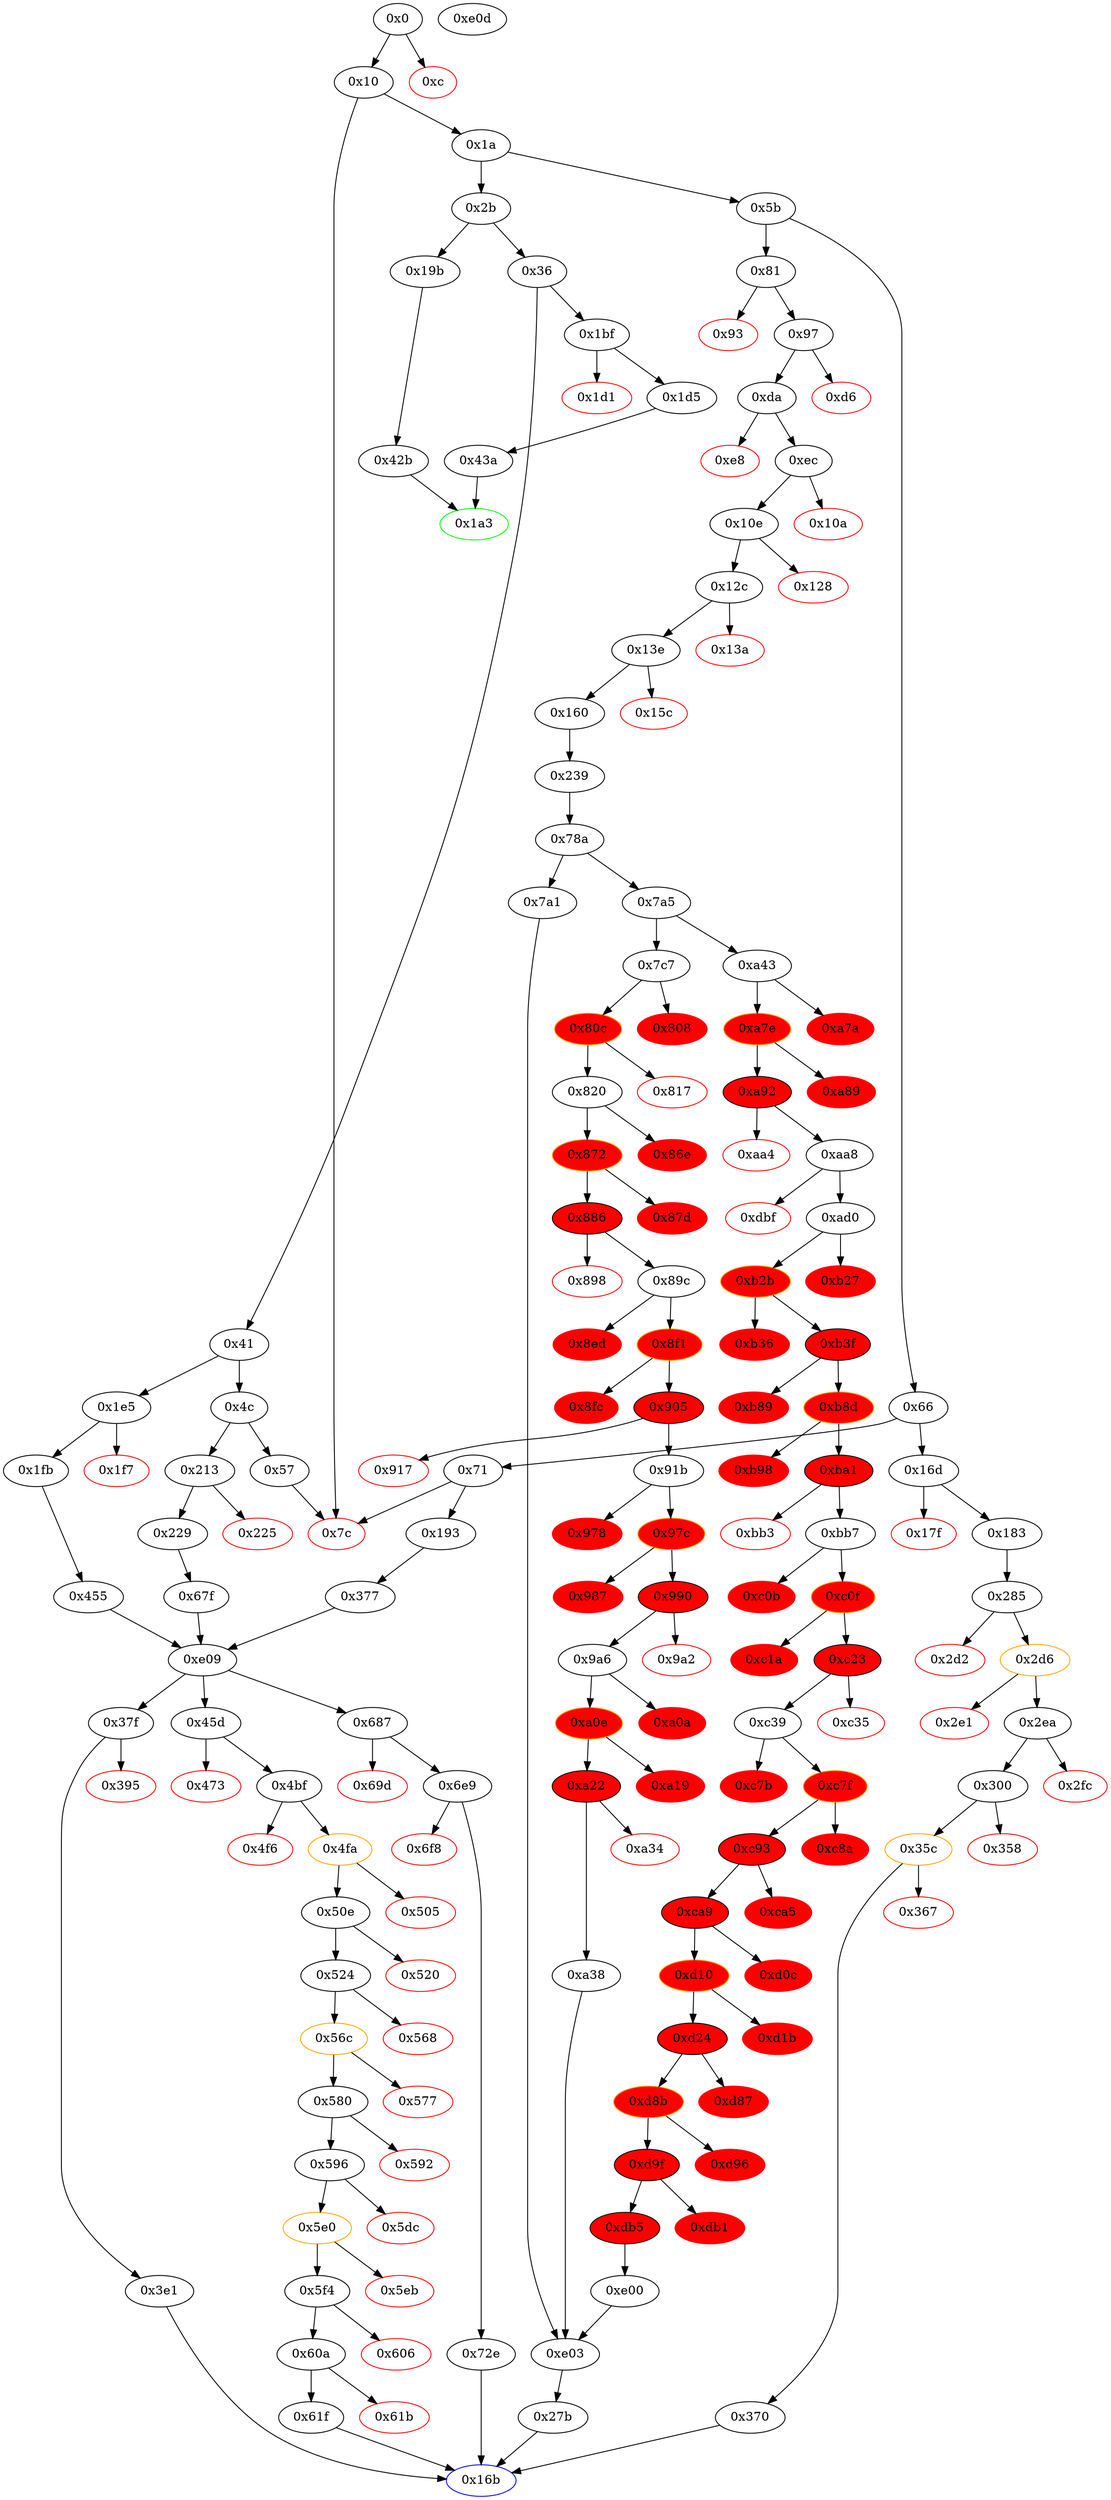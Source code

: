 strict digraph "" {
"0x4bf" [fillcolor=white, id="0x4bf", style=filled, tooltip="Block 0x4bf\n[0x4bf:0x4f5]\n---\nPredecessors: [0x45d]\nSuccessors: [0x4f6, 0x4fa]\n---\n0x4bf JUMPDEST\n0x4c0 PUSH1 0x0\n0x4c2 DUP3\n0x4c3 PUSH1 0x1\n0x4c5 PUSH1 0x1\n0x4c7 PUSH1 0xa0\n0x4c9 SHL\n0x4ca SUB\n0x4cb AND\n0x4cc PUSH4 0xfc0c546a\n0x4d1 PUSH1 0x40\n0x4d3 MLOAD\n0x4d4 DUP2\n0x4d5 PUSH4 0xffffffff\n0x4da AND\n0x4db PUSH1 0xe0\n0x4dd SHL\n0x4de DUP2\n0x4df MSTORE\n0x4e0 PUSH1 0x4\n0x4e2 ADD\n0x4e3 PUSH1 0x20\n0x4e5 PUSH1 0x40\n0x4e7 MLOAD\n0x4e8 DUP1\n0x4e9 DUP4\n0x4ea SUB\n0x4eb DUP2\n0x4ec DUP7\n0x4ed DUP1\n0x4ee EXTCODESIZE\n0x4ef ISZERO\n0x4f0 DUP1\n0x4f1 ISZERO\n0x4f2 PUSH2 0x4fa\n0x4f5 JUMPI\n---\n0x4bf: JUMPDEST \n0x4c0: V426 = 0x0\n0x4c3: V427 = 0x1\n0x4c5: V428 = 0x1\n0x4c7: V429 = 0xa0\n0x4c9: V430 = SHL 0xa0 0x1\n0x4ca: V431 = SUB 0x10000000000000000000000000000000000000000 0x1\n0x4cb: V432 = AND 0xffffffffffffffffffffffffffffffffffffffff S1\n0x4cc: V433 = 0xfc0c546a\n0x4d1: V434 = 0x40\n0x4d3: V435 = M[0x40]\n0x4d5: V436 = 0xffffffff\n0x4da: V437 = AND 0xffffffff 0xfc0c546a\n0x4db: V438 = 0xe0\n0x4dd: V439 = SHL 0xe0 0xfc0c546a\n0x4df: M[V435] = 0xfc0c546a00000000000000000000000000000000000000000000000000000000\n0x4e0: V440 = 0x4\n0x4e2: V441 = ADD 0x4 V435\n0x4e3: V442 = 0x20\n0x4e5: V443 = 0x40\n0x4e7: V444 = M[0x40]\n0x4ea: V445 = SUB V441 V444\n0x4ee: V446 = EXTCODESIZE V432\n0x4ef: V447 = ISZERO V446\n0x4f1: V448 = ISZERO V447\n0x4f2: V449 = 0x4fa\n0x4f5: JUMPI 0x4fa V448\n---\nEntry stack: [V13, S2, S1, S0]\nStack pops: 2\nStack additions: [S1, S0, 0x0, V432, 0xfc0c546a, V441, 0x20, V444, V445, V444, V432, V447]\nExit stack: [V13, S2, S1, S0, 0x0, V432, 0xfc0c546a, V441, 0x20, V444, V445, V444, V432, V447]\n\nDef sites:\nV13: {0x1a.0x1f}\nS2: {0x1a.0x1f, 0x1e5.0x1e6}\nS1: {0x213.0x214, 0x1fb.0x208, 0x1a.0x1f}\nS0: {0x229.0x234, 0x193.0x194, 0x1fb.0x20e}\n"];
"0xaa8" [fillcolor=white, id="0xaa8", style=filled, tooltip="Block 0xaa8\n[0xaa8:0xacf]\n---\nPredecessors: [0xa92]\nSuccessors: [0xad0, 0xdbf]\n---\n0xaa8 JUMPDEST\n0xaa9 POP\n0xaaa MLOAD\n0xaab PUSH1 0x1\n0xaad PUSH1 0x1\n0xaaf PUSH1 0xa0\n0xab1 SHL\n0xab2 SUB\n0xab3 DUP1\n0xab4 DUP3\n0xab5 AND\n0xab6 PUSH1 0x0\n0xab8 SWAP1\n0xab9 DUP2\n0xaba MSTORE\n0xabb PUSH1 0x3\n0xabd PUSH1 0x20\n0xabf MSTORE\n0xac0 PUSH1 0x40\n0xac2 SWAP1\n0xac3 SHA3\n0xac4 SLOAD\n0xac5 AND\n0xac6 SWAP3\n0xac7 POP\n0xac8 SWAP1\n0xac9 POP\n0xaca DUP2\n0xacb ISZERO\n0xacc PUSH2 0xdbf\n0xacf JUMPI\n---\n0xaa8: JUMPDEST \n0xaaa: V988 = M[V981]\n0xaab: V989 = 0x1\n0xaad: V990 = 0x1\n0xaaf: V991 = 0xa0\n0xab1: V992 = SHL 0xa0 0x1\n0xab2: V993 = SUB 0x10000000000000000000000000000000000000000 0x1\n0xab5: V994 = AND V988 0xffffffffffffffffffffffffffffffffffffffff\n0xab6: V995 = 0x0\n0xaba: M[0x0] = V994\n0xabb: V996 = 0x3\n0xabd: V997 = 0x20\n0xabf: M[0x20] = 0x3\n0xac0: V998 = 0x40\n0xac3: V999 = SHA3 0x0 0x40\n0xac4: V1000 = S[V999]\n0xac5: V1001 = AND V1000 0xffffffffffffffffffffffffffffffffffffffff\n0xacb: V1002 = ISZERO V1001\n0xacc: V1003 = 0xdbf\n0xacf: JUMPI 0xdbf V1002\n---\nEntry stack: [V13, 0x16b, V55, V59, V63, V66, V87, V85, V115, V113, 0x27b, V216, V59, V66, V225, V706, 0x0, V981, V982]\nStack pops: 4\nStack additions: [V1001, V988]\nExit stack: [V13, 0x16b, V55, V59, V63, V66, V87, V85, V115, V113, 0x27b, V216, V59, V66, V225, V1001, V988]\n\nDef sites:\nV13: {0x1a.0x1f}\n0x16b: {0x81.0x82}\nV55: {0x97.0xa3}\nV59: {0x97.0xab}\nV63: {0x97.0xb4}\nV66: {0x97.0xba}\nV87: {0xec.0xf2}\nV85: {0xec.0xee}\nV115: {0x13e.0x144}\nV113: {0x13e.0x140}\n0x27b: {0x239.0x23a}\nV216: {0x239.0x23d}\nV59: {0x97.0xab}\nV66: {0x97.0xba}\nV225: {0x239.0x252}\nV706: {0x7a5.0x7c0}\n0x0: {0xa43.0xa44}\nV981: {0xa92.0xa99}\nV982: {0xa92.0xa9a}\n"];
"0x56c" [color=orange, fillcolor=white, id="0x56c", style=filled, tooltip="Block 0x56c\n[0x56c:0x576]\n---\nPredecessors: [0x524]\nSuccessors: [0x577, 0x580]\n---\n0x56c JUMPDEST\n0x56d POP\n0x56e GAS\n0x56f STATICCALL\n0x570 ISZERO\n0x571 DUP1\n0x572 ISZERO\n0x573 PUSH2 0x580\n0x576 JUMPI\n---\n0x56c: JUMPDEST \n0x56e: V493 = GAS\n0x56f: V494 = STATICCALL V493 V481 V474 V487 V474 0x20\n0x570: V495 = ISZERO V494\n0x572: V496 = ISZERO V495\n0x573: V497 = 0x580\n0x576: JUMPI 0x580 V496\n---\nEntry stack: [V13, S13, S12, S11, V468, 0x0, V481, 0xcbdf382c, V484, 0x20, V474, V487, V474, V481, V489]\nStack pops: 6\nStack additions: [V495]\nExit stack: [V13, S13, S12, S11, V468, 0x0, V481, 0xcbdf382c, V484, V495]\n\nDef sites:\nV13: {0x1a.0x1f}\nS13: {0x1a.0x1f, 0x1e5.0x1e6}\nS12: {0x213.0x214, 0x1fb.0x208, 0x1a.0x1f}\nS11: {0x229.0x234, 0x193.0x194, 0x1fb.0x20e}\nV468: {0x524.0x526}\n0x0: {0x524.0x53a}\nV481: {0x524.0x546}\n0xcbdf382c: {0x524.0x548}\nV484: {0x524.0x552}\n0x20: {0x524.0x554}\nV474: {0x524.0x536}\nV487: {0x524.0x55c}\nV474: {0x524.0x536}\nV481: {0x524.0x546}\nV489: {0x524.0x561}\n"];
"0x8f1" [color=orange, fillcolor=red, id="0x8f1", style=filled, tooltip="Block 0x8f1\n[0x8f1:0x8fb]\n---\nPredecessors: [0x89c]\nSuccessors: [0x8fc, 0x905]\n---\n0x8f1 JUMPDEST\n0x8f2 POP\n0x8f3 GAS\n0x8f4 CALL\n0x8f5 ISZERO\n0x8f6 DUP1\n0x8f7 ISZERO\n0x8f8 PUSH2 0x905\n0x8fb JUMPI\n---\n0x8f1: JUMPDEST \n0x8f3: V819 = GAS\n0x8f4: V820 = CALL V819 V806 0x0 V805 V812 V805 0x20\n0x8f5: V821 = ISZERO V820\n0x8f7: V822 = ISZERO V821\n0x8f8: V823 = 0x905\n0x8fb: JUMPI 0x905 V822\n---\nEntry stack: [V13, 0x16b, V55, V59, V63, V66, V87, V85, V115, V113, 0x27b, V216, V59, V66, V225, V706, V762, V806, 0x95ea7b3, V809, 0x20, V805, V812, V805, 0x0, V806, V815]\nStack pops: 7\nStack additions: [V821]\nExit stack: [V13, 0x16b, V55, V59, V63, V66, V87, V85, V115, V113, 0x27b, V216, V59, V66, V225, V706, V762, V806, 0x95ea7b3, V809, V821]\n\nDef sites:\nV13: {0x1a.0x1f}\n0x16b: {0x81.0x82}\nV55: {0x97.0xa3}\nV59: {0x97.0xab}\nV63: {0x97.0xb4}\nV66: {0x97.0xba}\nV87: {0xec.0xf2}\nV85: {0xec.0xee}\nV115: {0x13e.0x144}\nV113: {0x13e.0x140}\n0x27b: {0x239.0x23a}\nV216: {0x239.0x23d}\nV59: {0x97.0xab}\nV66: {0x97.0xba}\nV225: {0x239.0x252}\nV706: {0x7a5.0x7c0}\nV762: {0x820.0x852}\nV806: {0x89c.0x8c9}\n0x95ea7b3: {0x89c.0x8cb}\nV809: {0x89c.0x8d5}\n0x20: {0x89c.0x8d7}\nV805: {0x89c.0x8c5}\nV812: {0x89c.0x8df}\nV805: {0x89c.0x8c5}\n0x0: {0x89c.0x8e1}\nV806: {0x89c.0x8c9}\nV815: {0x89c.0x8e6}\n"];
"0x93" [color=red, fillcolor=white, id="0x93", style=filled, tooltip="Block 0x93\n[0x93:0x96]\n---\nPredecessors: [0x81]\nSuccessors: []\n---\n0x93 PUSH1 0x0\n0x95 DUP1\n0x96 REVERT\n---\n0x93: V48 = 0x0\n0x96: REVERT 0x0 0x0\n---\nEntry stack: [V13, 0x16b, 0x4, V43]\nStack pops: 0\nStack additions: []\nExit stack: [V13, 0x16b, 0x4, V43]\n\nDef sites:\nV13: {0x1a.0x1f}\n0x16b: {0x81.0x82}\n0x4: {0x81.0x85}\nV43: {0x81.0x89}\n"];
"0x7a1" [fillcolor=white, id="0x7a1", style=filled, tooltip="Block 0x7a1\n[0x7a1:0x7a4]\n---\nPredecessors: [0x78a]\nSuccessors: [0xe03]\n---\n0x7a1 PUSH2 0xe03\n0x7a4 JUMP\n---\n0x7a1: V693 = 0xe03\n0x7a4: JUMP 0xe03\n---\nEntry stack: [V13, 0x16b, V55, V59, V63, V66, V87, V85, V115, V113, 0x27b, V216, V59, V66, V225]\nStack pops: 0\nStack additions: []\nExit stack: [V13, 0x16b, V55, V59, V63, V66, V87, V85, V115, V113, 0x27b, V216, V59, V66, V225]\n\nDef sites:\nV13: {0x1a.0x1f}\n0x16b: {0x81.0x82}\nV55: {0x97.0xa3}\nV59: {0x97.0xab}\nV63: {0x97.0xb4}\nV66: {0x97.0xba}\nV87: {0xec.0xf2}\nV85: {0xec.0xee}\nV115: {0x13e.0x144}\nV113: {0x13e.0x140}\n0x27b: {0x239.0x23a}\nV216: {0x239.0x23d}\nV59: {0x97.0xab}\nV66: {0x97.0xba}\nV225: {0x239.0x252}\n"];
"0x2fc" [color=red, fillcolor=white, id="0x2fc", style=filled, tooltip="Block 0x2fc\n[0x2fc:0x2ff]\n---\nPredecessors: [0x2ea]\nSuccessors: []\n---\n0x2fc PUSH1 0x0\n0x2fe DUP1\n0x2ff REVERT\n---\n0x2fc: V277 = 0x0\n0x2ff: REVERT 0x0 0x0\n---\nEntry stack: [V13, 0x16b, V142, V247, 0x9bd9bbc6, V249, V271, V272]\nStack pops: 0\nStack additions: []\nExit stack: [V13, 0x16b, V142, V247, 0x9bd9bbc6, V249, V271, V272]\n\nDef sites:\nV13: {0x1a.0x1f}\n0x16b: {0x16d.0x16e}\nV142: {0x183.0x18e}\nV247: {0x285.0x2a5}\n0x9bd9bbc6: {0x285.0x2a7}\nV249: {0x285.0x2ad}\nV271: {0x2ea.0x2f1}\nV272: {0x2ea.0x2f2}\n"];
"0xe09" [fillcolor=white, id="0xe09", style=filled, tooltip="Block 0xe09\n[0xe09:0xe0c]\n---\nPredecessors: [0x377, 0x455, 0x67f]\nSuccessors: [0x37f, 0x45d, 0x687]\n---\n0xe09 JUMPDEST\n0xe0a CALLER\n0xe0b SWAP1\n0xe0c JUMP\n---\n0xe09: JUMPDEST \n0xe0a: V1299 = CALLER\n0xe0c: JUMP {0x37f, 0x45d, 0x687}\n---\nEntry stack: [V13, S3, S2, S1, {0x37f, 0x45d, 0x687}]\nStack pops: 1\nStack additions: [V1299]\nExit stack: [V13, S3, S2, S1, V1299]\n\nDef sites:\nV13: {0x1a.0x1f}\nS3: {0x1a.0x1f, 0x1e5.0x1e6}\nS2: {0x213.0x214, 0x1fb.0x208, 0x1a.0x1f}\nS1: {0x229.0x234, 0x193.0x194, 0x1fb.0x20e}\n{0x37f, 0x45d, 0x687}: {0x67f.0x680, 0x455.0x456, 0x377.0x378}\n"];
"0xb27" [color=red, fillcolor=red, id="0xb27", style=filled, tooltip="Block 0xb27\n[0xb27:0xb2a]\n---\nPredecessors: [0xad0]\nSuccessors: []\n---\n0xb27 PUSH1 0x0\n0xb29 DUP1\n0xb2a REVERT\n---\n0xb27: V1035 = 0x0\n0xb2a: REVERT 0x0 0x0\n---\nEntry stack: [V13, 0x16b, V55, V59, V63, V66, V87, V85, V115, V113, 0x27b, V216, V59, V66, V225, V1001, V988, V1014, 0x9bd9bbc6, V1028, 0x0, V1025, V1030, V1025, 0x0, V1014, V1032]\nStack pops: 0\nStack additions: []\nExit stack: [V13, 0x16b, V55, V59, V63, V66, V87, V85, V115, V113, 0x27b, V216, V59, V66, V225, V1001, V988, V1014, 0x9bd9bbc6, V1028, 0x0, V1025, V1030, V1025, 0x0, V1014, V1032]\n\nDef sites:\nV13: {0x1a.0x1f}\n0x16b: {0x81.0x82}\nV55: {0x97.0xa3}\nV59: {0x97.0xab}\nV63: {0x97.0xb4}\nV66: {0x97.0xba}\nV87: {0xec.0xf2}\nV85: {0xec.0xee}\nV115: {0x13e.0x144}\nV113: {0x13e.0x140}\n0x27b: {0x239.0x23a}\nV216: {0x239.0x23d}\nV59: {0x97.0xab}\nV66: {0x97.0xba}\nV225: {0x239.0x252}\nV1001: {0xaa8.0xac5}\nV988: {0xaa8.0xaaa}\nV1014: {0xad0.0xae7}\n0x9bd9bbc6: {0xad0.0xb0a}\nV1028: {0xad0.0xb14}\n0x0: {0xad0.0xafd}\nV1025: {0xad0.0xb07}\nV1030: {0xad0.0xb1a}\nV1025: {0xad0.0xb07}\n0x0: {0xad0.0xafd}\nV1014: {0xad0.0xae7}\nV1032: {0xad0.0xb20}\n"];
"0x36" [fillcolor=white, id="0x36", style=filled, tooltip="Block 0x36\n[0x36:0x40]\n---\nPredecessors: [0x2b]\nSuccessors: [0x41, 0x1bf]\n---\n0x36 DUP1\n0x37 PUSH4 0x989796b5\n0x3c EQ\n0x3d PUSH2 0x1bf\n0x40 JUMPI\n---\n0x37: V20 = 0x989796b5\n0x3c: V21 = EQ 0x989796b5 V13\n0x3d: V22 = 0x1bf\n0x40: JUMPI 0x1bf V21\n---\nEntry stack: [V13]\nStack pops: 1\nStack additions: [S0]\nExit stack: [V13]\n\nDef sites:\nV13: {0x1a.0x1f}\n"];
"0x6e9" [fillcolor=white, id="0x6e9", style=filled, tooltip="Block 0x6e9\n[0x6e9:0x6f7]\n---\nPredecessors: [0x687]\nSuccessors: [0x6f8, 0x72e]\n---\n0x6e9 JUMPDEST\n0x6ea PUSH1 0x1\n0x6ec PUSH1 0x1\n0x6ee PUSH1 0xa0\n0x6f0 SHL\n0x6f1 SUB\n0x6f2 DUP2\n0x6f3 AND\n0x6f4 PUSH2 0x72e\n0x6f7 JUMPI\n---\n0x6e9: JUMPDEST \n0x6ea: V625 = 0x1\n0x6ec: V626 = 0x1\n0x6ee: V627 = 0xa0\n0x6f0: V628 = SHL 0xa0 0x1\n0x6f1: V629 = SUB 0x10000000000000000000000000000000000000000 0x1\n0x6f3: V630 = AND S0 0xffffffffffffffffffffffffffffffffffffffff\n0x6f4: V631 = 0x72e\n0x6f7: JUMPI 0x72e V630\n---\nEntry stack: [V13, S2, S1, S0]\nStack pops: 1\nStack additions: [S0]\nExit stack: [V13, S2, S1, S0]\n\nDef sites:\nV13: {0x1a.0x1f}\nS2: {0x1a.0x1f, 0x1e5.0x1e6}\nS1: {0x213.0x214, 0x1fb.0x208, 0x1a.0x1f}\nS0: {0x229.0x234, 0x193.0x194, 0x1fb.0x20e}\n"];
"0x72e" [fillcolor=white, id="0x72e", style=filled, tooltip="Block 0x72e\n[0x72e:0x789]\n---\nPredecessors: [0x6e9]\nSuccessors: [0x16b]\n---\n0x72e JUMPDEST\n0x72f PUSH1 0x1\n0x731 SLOAD\n0x732 PUSH1 0x40\n0x734 MLOAD\n0x735 PUSH1 0x1\n0x737 PUSH1 0x1\n0x739 PUSH1 0xa0\n0x73b SHL\n0x73c SUB\n0x73d DUP1\n0x73e DUP5\n0x73f AND\n0x740 SWAP3\n0x741 AND\n0x742 SWAP1\n0x743 PUSH32 0x8be0079c531659141344cd1fd0a4f28419497f9722a3daafe3b4186f6b6457e0\n0x764 SWAP1\n0x765 PUSH1 0x0\n0x767 SWAP1\n0x768 LOG3\n0x769 PUSH1 0x1\n0x76b DUP1\n0x76c SLOAD\n0x76d PUSH1 0x1\n0x76f PUSH1 0x1\n0x771 PUSH1 0xa0\n0x773 SHL\n0x774 SUB\n0x775 NOT\n0x776 AND\n0x777 PUSH1 0x1\n0x779 PUSH1 0x1\n0x77b PUSH1 0xa0\n0x77d SHL\n0x77e SUB\n0x77f SWAP3\n0x780 SWAP1\n0x781 SWAP3\n0x782 AND\n0x783 SWAP2\n0x784 SWAP1\n0x785 SWAP2\n0x786 OR\n0x787 SWAP1\n0x788 SSTORE\n0x789 JUMP\n---\n0x72e: JUMPDEST \n0x72f: V652 = 0x1\n0x731: V653 = S[0x1]\n0x732: V654 = 0x40\n0x734: V655 = M[0x40]\n0x735: V656 = 0x1\n0x737: V657 = 0x1\n0x739: V658 = 0xa0\n0x73b: V659 = SHL 0xa0 0x1\n0x73c: V660 = SUB 0x10000000000000000000000000000000000000000 0x1\n0x73f: V661 = AND S0 0xffffffffffffffffffffffffffffffffffffffff\n0x741: V662 = AND V653 0xffffffffffffffffffffffffffffffffffffffff\n0x743: V663 = 0x8be0079c531659141344cd1fd0a4f28419497f9722a3daafe3b4186f6b6457e0\n0x765: V664 = 0x0\n0x768: LOG V655 0x0 0x8be0079c531659141344cd1fd0a4f28419497f9722a3daafe3b4186f6b6457e0 V662 V661\n0x769: V665 = 0x1\n0x76c: V666 = S[0x1]\n0x76d: V667 = 0x1\n0x76f: V668 = 0x1\n0x771: V669 = 0xa0\n0x773: V670 = SHL 0xa0 0x1\n0x774: V671 = SUB 0x10000000000000000000000000000000000000000 0x1\n0x775: V672 = NOT 0xffffffffffffffffffffffffffffffffffffffff\n0x776: V673 = AND 0xffffffffffffffffffffffff0000000000000000000000000000000000000000 V666\n0x777: V674 = 0x1\n0x779: V675 = 0x1\n0x77b: V676 = 0xa0\n0x77d: V677 = SHL 0xa0 0x1\n0x77e: V678 = SUB 0x10000000000000000000000000000000000000000 0x1\n0x782: V679 = AND 0xffffffffffffffffffffffffffffffffffffffff S0\n0x786: V680 = OR V679 V673\n0x788: S[0x1] = V680\n0x789: JUMP S1\n---\nEntry stack: [V13, S2, S1, S0]\nStack pops: 2\nStack additions: []\nExit stack: [V13, S2]\n\nDef sites:\nV13: {0x1a.0x1f}\nS2: {0x1a.0x1f, 0x1e5.0x1e6}\nS1: {0x213.0x214, 0x1fb.0x208, 0x1a.0x1f}\nS0: {0x229.0x234, 0x193.0x194, 0x1fb.0x20e}\n"];
"0x69d" [color=red, fillcolor=white, id="0x69d", style=filled, tooltip="Block 0x69d\n[0x69d:0x6e8]\n---\nPredecessors: [0x687]\nSuccessors: []\n---\n0x69d PUSH1 0x40\n0x69f DUP1\n0x6a0 MLOAD\n0x6a1 PUSH3 0x461bcd\n0x6a5 PUSH1 0xe5\n0x6a7 SHL\n0x6a8 DUP2\n0x6a9 MSTORE\n0x6aa PUSH1 0x20\n0x6ac PUSH1 0x4\n0x6ae DUP3\n0x6af ADD\n0x6b0 DUP2\n0x6b1 SWAP1\n0x6b2 MSTORE\n0x6b3 PUSH1 0x24\n0x6b5 DUP3\n0x6b6 ADD\n0x6b7 MSTORE\n0x6b8 PUSH32 0x4f776e61626c653a2063616c6c6572206973206e6f7420746865206f776e6572\n0x6d9 PUSH1 0x44\n0x6db DUP3\n0x6dc ADD\n0x6dd MSTORE\n0x6de SWAP1\n0x6df MLOAD\n0x6e0 SWAP1\n0x6e1 DUP2\n0x6e2 SWAP1\n0x6e3 SUB\n0x6e4 PUSH1 0x64\n0x6e6 ADD\n0x6e7 SWAP1\n0x6e8 REVERT\n---\n0x69d: V608 = 0x40\n0x6a0: V609 = M[0x40]\n0x6a1: V610 = 0x461bcd\n0x6a5: V611 = 0xe5\n0x6a7: V612 = SHL 0xe5 0x461bcd\n0x6a9: M[V609] = 0x8c379a000000000000000000000000000000000000000000000000000000000\n0x6aa: V613 = 0x20\n0x6ac: V614 = 0x4\n0x6af: V615 = ADD V609 0x4\n0x6b2: M[V615] = 0x20\n0x6b3: V616 = 0x24\n0x6b6: V617 = ADD V609 0x24\n0x6b7: M[V617] = 0x20\n0x6b8: V618 = 0x4f776e61626c653a2063616c6c6572206973206e6f7420746865206f776e6572\n0x6d9: V619 = 0x44\n0x6dc: V620 = ADD V609 0x44\n0x6dd: M[V620] = 0x4f776e61626c653a2063616c6c6572206973206e6f7420746865206f776e6572\n0x6df: V621 = M[0x40]\n0x6e3: V622 = SUB V609 V621\n0x6e4: V623 = 0x64\n0x6e6: V624 = ADD 0x64 V622\n0x6e8: REVERT V621 V624\n---\nEntry stack: [V13, S2, S1, S0]\nStack pops: 0\nStack additions: []\nExit stack: [V13, S2, S1, S0]\n\nDef sites:\nV13: {0x1a.0x1f}\nS2: {0x1a.0x1f, 0x1e5.0x1e6}\nS1: {0x213.0x214, 0x1fb.0x208, 0x1a.0x1f}\nS0: {0x229.0x234, 0x193.0x194, 0x1fb.0x20e}\n"];
"0x1fb" [fillcolor=white, id="0x1fb", style=filled, tooltip="Block 0x1fb\n[0x1fb:0x212]\n---\nPredecessors: [0x1e5]\nSuccessors: [0x455]\n---\n0x1fb JUMPDEST\n0x1fc POP\n0x1fd PUSH1 0x1\n0x1ff PUSH1 0x1\n0x201 PUSH1 0xa0\n0x203 SHL\n0x204 SUB\n0x205 DUP2\n0x206 CALLDATALOAD\n0x207 DUP2\n0x208 AND\n0x209 SWAP2\n0x20a PUSH1 0x20\n0x20c ADD\n0x20d CALLDATALOAD\n0x20e AND\n0x20f PUSH2 0x455\n0x212 JUMP\n---\n0x1fb: JUMPDEST \n0x1fd: V186 = 0x1\n0x1ff: V187 = 0x1\n0x201: V188 = 0xa0\n0x203: V189 = SHL 0xa0 0x1\n0x204: V190 = SUB 0x10000000000000000000000000000000000000000 0x1\n0x206: V191 = CALLDATALOAD 0x4\n0x208: V192 = AND 0xffffffffffffffffffffffffffffffffffffffff V191\n0x20a: V193 = 0x20\n0x20c: V194 = ADD 0x20 0x4\n0x20d: V195 = CALLDATALOAD 0x24\n0x20e: V196 = AND V195 0xffffffffffffffffffffffffffffffffffffffff\n0x20f: V197 = 0x455\n0x212: JUMP 0x455\n---\nEntry stack: [V13, 0x16b, 0x4, V180]\nStack pops: 2\nStack additions: [V192, V196]\nExit stack: [V13, 0x16b, V192, V196]\n\nDef sites:\nV13: {0x1a.0x1f}\n0x16b: {0x1e5.0x1e6}\n0x4: {0x1e5.0x1e9}\nV180: {0x1e5.0x1ed}\n"];
"0x5b" [fillcolor=white, id="0x5b", style=filled, tooltip="Block 0x5b\n[0x5b:0x65]\n---\nPredecessors: [0x1a]\nSuccessors: [0x66, 0x81]\n---\n0x5b JUMPDEST\n0x5c DUP1\n0x5d PUSH3 0x23de29\n0x61 EQ\n0x62 PUSH2 0x81\n0x65 JUMPI\n---\n0x5b: JUMPDEST \n0x5d: V30 = 0x23de29\n0x61: V31 = EQ 0x23de29 V13\n0x62: V32 = 0x81\n0x65: JUMPI 0x81 V31\n---\nEntry stack: [V13]\nStack pops: 1\nStack additions: [S0]\nExit stack: [V13]\n\nDef sites:\nV13: {0x1a.0x1f}\n"];
"0x577" [color=red, fillcolor=white, id="0x577", style=filled, tooltip="Block 0x577\n[0x577:0x57f]\n---\nPredecessors: [0x56c]\nSuccessors: []\n---\n0x577 RETURNDATASIZE\n0x578 PUSH1 0x0\n0x57a DUP1\n0x57b RETURNDATACOPY\n0x57c RETURNDATASIZE\n0x57d PUSH1 0x0\n0x57f REVERT\n---\n0x577: V498 = RETURNDATASIZE\n0x578: V499 = 0x0\n0x57b: RETURNDATACOPY 0x0 0x0 V498\n0x57c: V500 = RETURNDATASIZE\n0x57d: V501 = 0x0\n0x57f: REVERT 0x0 V500\n---\nEntry stack: [V13, S8, S7, S6, V468, 0x0, V481, 0xcbdf382c, V484, V495]\nStack pops: 0\nStack additions: []\nExit stack: [V13, S8, S7, S6, V468, 0x0, V481, 0xcbdf382c, V484, V495]\n\nDef sites:\nV13: {0x1a.0x1f}\nS8: {0x1a.0x1f, 0x1e5.0x1e6}\nS7: {0x213.0x214, 0x1fb.0x208, 0x1a.0x1f}\nS6: {0x229.0x234, 0x193.0x194, 0x1fb.0x20e}\nV468: {0x524.0x526}\n0x0: {0x524.0x53a}\nV481: {0x524.0x546}\n0xcbdf382c: {0x524.0x548}\nV484: {0x524.0x552}\nV495: {0x56c.0x570}\n"];
"0xad0" [fillcolor=white, id="0xad0", style=filled, tooltip="Block 0xad0\n[0xad0:0xb26]\n---\nPredecessors: [0xaa8]\nSuccessors: [0xb27, 0xb2b]\n---\n0xad0 PUSH1 0x40\n0xad2 DUP1\n0xad3 MLOAD\n0xad4 PUSH4 0x4decdde3\n0xad9 PUSH1 0xe1\n0xadb SHL\n0xadc DUP2\n0xadd MSTORE\n0xade PUSH1 0x1\n0xae0 PUSH1 0x1\n0xae2 PUSH1 0xa0\n0xae4 SHL\n0xae5 SUB\n0xae6 DUP9\n0xae7 AND\n0xae8 PUSH1 0x4\n0xaea DUP3\n0xaeb ADD\n0xaec DUP2\n0xaed SWAP1\n0xaee MSTORE\n0xaef PUSH1 0x24\n0xaf1 DUP3\n0xaf2 ADD\n0xaf3 DUP8\n0xaf4 SWAP1\n0xaf5 MSTORE\n0xaf6 PUSH1 0x60\n0xaf8 PUSH1 0x44\n0xafa DUP4\n0xafb ADD\n0xafc MSTORE\n0xafd PUSH1 0x0\n0xaff PUSH1 0x64\n0xb01 DUP4\n0xb02 ADD\n0xb03 DUP2\n0xb04 SWAP1\n0xb05 MSTORE\n0xb06 SWAP3\n0xb07 MLOAD\n0xb08 SWAP1\n0xb09 SWAP3\n0xb0a PUSH4 0x9bd9bbc6\n0xb0f SWAP3\n0xb10 PUSH1 0xa4\n0xb12 DUP1\n0xb13 DUP3\n0xb14 ADD\n0xb15 SWAP4\n0xb16 SWAP2\n0xb17 DUP3\n0xb18 SWAP1\n0xb19 SUB\n0xb1a ADD\n0xb1b DUP2\n0xb1c DUP4\n0xb1d DUP8\n0xb1e DUP1\n0xb1f EXTCODESIZE\n0xb20 ISZERO\n0xb21 DUP1\n0xb22 ISZERO\n0xb23 PUSH2 0xb2b\n0xb26 JUMPI\n---\n0xad0: V1004 = 0x40\n0xad3: V1005 = M[0x40]\n0xad4: V1006 = 0x4decdde3\n0xad9: V1007 = 0xe1\n0xadb: V1008 = SHL 0xe1 0x4decdde3\n0xadd: M[V1005] = 0x9bd9bbc600000000000000000000000000000000000000000000000000000000\n0xade: V1009 = 0x1\n0xae0: V1010 = 0x1\n0xae2: V1011 = 0xa0\n0xae4: V1012 = SHL 0xa0 0x1\n0xae5: V1013 = SUB 0x10000000000000000000000000000000000000000 0x1\n0xae7: V1014 = AND V216 0xffffffffffffffffffffffffffffffffffffffff\n0xae8: V1015 = 0x4\n0xaeb: V1016 = ADD V1005 0x4\n0xaee: M[V1016] = V1014\n0xaef: V1017 = 0x24\n0xaf2: V1018 = ADD V1005 0x24\n0xaf5: M[V1018] = V66\n0xaf6: V1019 = 0x60\n0xaf8: V1020 = 0x44\n0xafb: V1021 = ADD V1005 0x44\n0xafc: M[V1021] = 0x60\n0xafd: V1022 = 0x0\n0xaff: V1023 = 0x64\n0xb02: V1024 = ADD V1005 0x64\n0xb05: M[V1024] = 0x0\n0xb07: V1025 = M[0x40]\n0xb0a: V1026 = 0x9bd9bbc6\n0xb10: V1027 = 0xa4\n0xb14: V1028 = ADD V1005 0xa4\n0xb19: V1029 = SUB V1005 V1025\n0xb1a: V1030 = ADD V1029 0xa4\n0xb1f: V1031 = EXTCODESIZE V1014\n0xb20: V1032 = ISZERO V1031\n0xb22: V1033 = ISZERO V1032\n0xb23: V1034 = 0xb2b\n0xb26: JUMPI 0xb2b V1033\n---\nEntry stack: [V13, 0x16b, V55, V59, V63, V66, V87, V85, V115, V113, 0x27b, V216, V59, V66, V225, V1001, V988]\nStack pops: 6\nStack additions: [S5, S4, S3, S2, S1, S0, V1014, 0x9bd9bbc6, V1028, 0x0, V1025, V1030, V1025, 0x0, V1014, V1032]\nExit stack: [V13, 0x16b, V55, V59, V63, V66, V87, V85, V115, V113, 0x27b, V216, V59, V66, V225, V1001, V988, V1014, 0x9bd9bbc6, V1028, 0x0, V1025, V1030, V1025, 0x0, V1014, V1032]\n\nDef sites:\nV13: {0x1a.0x1f}\n0x16b: {0x81.0x82}\nV55: {0x97.0xa3}\nV59: {0x97.0xab}\nV63: {0x97.0xb4}\nV66: {0x97.0xba}\nV87: {0xec.0xf2}\nV85: {0xec.0xee}\nV115: {0x13e.0x144}\nV113: {0x13e.0x140}\n0x27b: {0x239.0x23a}\nV216: {0x239.0x23d}\nV59: {0x97.0xab}\nV66: {0x97.0xba}\nV225: {0x239.0x252}\nV1001: {0xaa8.0xac5}\nV988: {0xaa8.0xaaa}\n"];
"0xc39" [fillcolor=white, id="0xc39", style=filled, tooltip="Block 0xc39\n[0xc39:0xc7a]\n---\nPredecessors: [0xc23]\nSuccessors: [0xc7b, 0xc7f]\n---\n0xc39 JUMPDEST\n0xc3a POP\n0xc3b POP\n0xc3c PUSH1 0x40\n0xc3e DUP1\n0xc3f MLOAD\n0xc40 PUSH4 0x32f7ce0b\n0xc45 PUSH1 0xe2\n0xc47 SHL\n0xc48 DUP2\n0xc49 MSTORE\n0xc4a SWAP1\n0xc4b MLOAD\n0xc4c PUSH1 0x0\n0xc4e SWAP2\n0xc4f PUSH1 0x1\n0xc51 PUSH1 0x1\n0xc53 PUSH1 0xa0\n0xc55 SHL\n0xc56 SUB\n0xc57 DUP7\n0xc58 AND\n0xc59 SWAP2\n0xc5a PUSH4 0xcbdf382c\n0xc5f SWAP2\n0xc60 PUSH1 0x4\n0xc62 DUP1\n0xc63 DUP3\n0xc64 ADD\n0xc65 SWAP3\n0xc66 PUSH1 0x20\n0xc68 SWAP3\n0xc69 SWAP1\n0xc6a SWAP2\n0xc6b SWAP1\n0xc6c DUP3\n0xc6d SWAP1\n0xc6e SUB\n0xc6f ADD\n0xc70 DUP2\n0xc71 DUP7\n0xc72 DUP1\n0xc73 EXTCODESIZE\n0xc74 ISZERO\n0xc75 DUP1\n0xc76 ISZERO\n0xc77 PUSH2 0xc7f\n0xc7a JUMPI\n---\n0xc39: JUMPDEST \n0xc3c: V1136 = 0x40\n0xc3f: V1137 = M[0x40]\n0xc40: V1138 = 0x32f7ce0b\n0xc45: V1139 = 0xe2\n0xc47: V1140 = SHL 0xe2 0x32f7ce0b\n0xc49: M[V1137] = 0xcbdf382c00000000000000000000000000000000000000000000000000000000\n0xc4b: V1141 = M[0x40]\n0xc4c: V1142 = 0x0\n0xc4f: V1143 = 0x1\n0xc51: V1144 = 0x1\n0xc53: V1145 = 0xa0\n0xc55: V1146 = SHL 0xa0 0x1\n0xc56: V1147 = SUB 0x10000000000000000000000000000000000000000 0x1\n0xc58: V1148 = AND V1001 0xffffffffffffffffffffffffffffffffffffffff\n0xc5a: V1149 = 0xcbdf382c\n0xc60: V1150 = 0x4\n0xc64: V1151 = ADD V1137 0x4\n0xc66: V1152 = 0x20\n0xc6e: V1153 = SUB V1137 V1141\n0xc6f: V1154 = ADD V1153 0x4\n0xc73: V1155 = EXTCODESIZE V1148\n0xc74: V1156 = ISZERO V1155\n0xc76: V1157 = ISZERO V1156\n0xc77: V1158 = 0xc7f\n0xc7a: JUMPI 0xc7f V1157\n---\nEntry stack: [V13, 0x16b, V55, V59, V63, V66, V87, V85, V115, V113, 0x27b, V216, V59, V66, V225, V1001, V988, V1089, V1129, V1130]\nStack pops: 5\nStack additions: [S4, S3, S2, 0x0, V1148, 0xcbdf382c, V1151, 0x20, V1141, V1154, V1141, V1148, V1156]\nExit stack: [V13, 0x16b, V55, V59, V63, V66, V87, V85, V115, V113, 0x27b, V216, V59, V66, V225, V1001, V988, V1089, 0x0, V1148, 0xcbdf382c, V1151, 0x20, V1141, V1154, V1141, V1148, V1156]\n\nDef sites:\nV13: {0x1a.0x1f}\n0x16b: {0x81.0x82}\nV55: {0x97.0xa3}\nV59: {0x97.0xab}\nV63: {0x97.0xb4}\nV66: {0x97.0xba}\nV87: {0xec.0xf2}\nV85: {0xec.0xee}\nV115: {0x13e.0x144}\nV113: {0x13e.0x140}\n0x27b: {0x239.0x23a}\nV216: {0x239.0x23d}\nV59: {0x97.0xab}\nV66: {0x97.0xba}\nV225: {0x239.0x252}\nV1001: {0xaa8.0xac5}\nV988: {0xaa8.0xaaa}\nV1089: {0xbb7.0xbb9}\nV1129: {0xc23.0xc2a}\nV1130: {0xc23.0xc2b}\n"];
"0x66" [fillcolor=white, id="0x66", style=filled, tooltip="Block 0x66\n[0x66:0x70]\n---\nPredecessors: [0x5b]\nSuccessors: [0x71, 0x16d]\n---\n0x66 DUP1\n0x67 PUSH4 0xcd865ec\n0x6c EQ\n0x6d PUSH2 0x16d\n0x70 JUMPI\n---\n0x67: V33 = 0xcd865ec\n0x6c: V34 = EQ 0xcd865ec V13\n0x6d: V35 = 0x16d\n0x70: JUMPI 0x16d V34\n---\nEntry stack: [V13]\nStack pops: 1\nStack additions: [S0]\nExit stack: [V13]\n\nDef sites:\nV13: {0x1a.0x1f}\n"];
"0xd24" [fillcolor=red, id="0xd24", style=filled, tooltip="Block 0xd24\n[0xd24:0xd86]\n---\nPredecessors: [0xd10]\nSuccessors: [0xd87, 0xd8b]\n---\n0xd24 JUMPDEST\n0xd25 POP\n0xd26 POP\n0xd27 PUSH1 0x5\n0xd29 DUP1\n0xd2a SLOAD\n0xd2b PUSH1 0x1\n0xd2d PUSH1 0x1\n0xd2f PUSH1 0xa0\n0xd31 SHL\n0xd32 SUB\n0xd33 NOT\n0xd34 AND\n0xd35 SWAP1\n0xd36 SSTORE\n0xd37 POP\n0xd38 POP\n0xd39 PUSH1 0x40\n0xd3b DUP1\n0xd3c MLOAD\n0xd3d PUSH4 0xa9059cbb\n0xd42 PUSH1 0xe0\n0xd44 SHL\n0xd45 DUP2\n0xd46 MSTORE\n0xd47 PUSH1 0x1\n0xd49 PUSH1 0x1\n0xd4b PUSH1 0xa0\n0xd4d SHL\n0xd4e SUB\n0xd4f DUP10\n0xd50 DUP2\n0xd51 AND\n0xd52 PUSH1 0x4\n0xd54 DUP4\n0xd55 ADD\n0xd56 MSTORE\n0xd57 PUSH1 0x24\n0xd59 DUP3\n0xd5a ADD\n0xd5b DUP6\n0xd5c SWAP1\n0xd5d MSTORE\n0xd5e SWAP2\n0xd5f MLOAD\n0xd60 SWAP2\n0xd61 DUP4\n0xd62 AND\n0xd63 SWAP2\n0xd64 PUSH4 0xa9059cbb\n0xd69 SWAP2\n0xd6a PUSH1 0x44\n0xd6c DUP1\n0xd6d DUP3\n0xd6e ADD\n0xd6f SWAP3\n0xd70 PUSH1 0x20\n0xd72 SWAP3\n0xd73 SWAP1\n0xd74 SWAP2\n0xd75 SWAP1\n0xd76 DUP3\n0xd77 SWAP1\n0xd78 SUB\n0xd79 ADD\n0xd7a DUP2\n0xd7b PUSH1 0x0\n0xd7d DUP8\n0xd7e DUP1\n0xd7f EXTCODESIZE\n0xd80 ISZERO\n0xd81 DUP1\n0xd82 ISZERO\n0xd83 PUSH2 0xd8b\n0xd86 JUMPI\n---\n0xd24: JUMPDEST \n0xd27: V1223 = 0x5\n0xd2a: V1224 = S[0x5]\n0xd2b: V1225 = 0x1\n0xd2d: V1226 = 0x1\n0xd2f: V1227 = 0xa0\n0xd31: V1228 = SHL 0xa0 0x1\n0xd32: V1229 = SUB 0x10000000000000000000000000000000000000000 0x1\n0xd33: V1230 = NOT 0xffffffffffffffffffffffffffffffffffffffff\n0xd34: V1231 = AND 0xffffffffffffffffffffffff0000000000000000000000000000000000000000 V1224\n0xd36: S[0x5] = V1231\n0xd39: V1232 = 0x40\n0xd3c: V1233 = M[0x40]\n0xd3d: V1234 = 0xa9059cbb\n0xd42: V1235 = 0xe0\n0xd44: V1236 = SHL 0xe0 0xa9059cbb\n0xd46: M[V1233] = 0xa9059cbb00000000000000000000000000000000000000000000000000000000\n0xd47: V1237 = 0x1\n0xd49: V1238 = 0x1\n0xd4b: V1239 = 0xa0\n0xd4d: V1240 = SHL 0xa0 0x1\n0xd4e: V1241 = SUB 0x10000000000000000000000000000000000000000 0x1\n0xd51: V1242 = AND 0xffffffffffffffffffffffffffffffffffffffff V59\n0xd52: V1243 = 0x4\n0xd55: V1244 = ADD V1233 0x4\n0xd56: M[V1244] = V1242\n0xd57: V1245 = 0x24\n0xd5a: V1246 = ADD V1233 0x24\n0xd5d: M[V1246] = V1089\n0xd5f: V1247 = M[0x40]\n0xd62: V1248 = AND V1177 0xffffffffffffffffffffffffffffffffffffffff\n0xd64: V1249 = 0xa9059cbb\n0xd6a: V1250 = 0x44\n0xd6e: V1251 = ADD V1233 0x44\n0xd70: V1252 = 0x20\n0xd78: V1253 = SUB V1233 V1247\n0xd79: V1254 = ADD V1253 0x44\n0xd7b: V1255 = 0x0\n0xd7f: V1256 = EXTCODESIZE V1248\n0xd80: V1257 = ISZERO V1256\n0xd82: V1258 = ISZERO V1257\n0xd83: V1259 = 0xd8b\n0xd86: JUMPI 0xd8b V1258\n---\nEntry stack: [V13, 0x16b, V55, V59, V63, V66, V87, V85, V115, V113, 0x27b, V216, V59, V66, V225, V1001, V988, V1089, V1177, V1202, 0x23440944, V1205, V1216]\nStack pops: 11\nStack additions: [S10, S9, S8, S7, S6, S5, S4, V1248, 0xa9059cbb, V1251, 0x20, V1247, V1254, V1247, 0x0, V1248, V1257]\nExit stack: [V13, 0x16b, V55, V59, V63, V66, V87, V85, V115, V113, 0x27b, V216, V59, V66, V225, V1001, V988, V1089, V1177, V1248, 0xa9059cbb, V1251, 0x20, V1247, V1254, V1247, 0x0, V1248, V1257]\n\nDef sites:\nV13: {0x1a.0x1f}\n0x16b: {0x81.0x82}\nV55: {0x97.0xa3}\nV59: {0x97.0xab}\nV63: {0x97.0xb4}\nV66: {0x97.0xba}\nV87: {0xec.0xf2}\nV85: {0xec.0xee}\nV115: {0x13e.0x144}\nV113: {0x13e.0x140}\n0x27b: {0x239.0x23a}\nV216: {0x239.0x23d}\nV59: {0x97.0xab}\nV66: {0x97.0xba}\nV225: {0x239.0x252}\nV1001: {0xaa8.0xac5}\nV988: {0xaa8.0xaaa}\nV1089: {0xbb7.0xbb9}\nV1177: {0xca9.0xcab}\nV1202: {0xca9.0xce8}\n0x23440944: {0xca9.0xcea}\nV1205: {0xca9.0xcf4}\nV1216: {0xd10.0xd14}\n"];
"0x97c" [color=orange, fillcolor=red, id="0x97c", style=filled, tooltip="Block 0x97c\n[0x97c:0x986]\n---\nPredecessors: [0x91b]\nSuccessors: [0x987, 0x990]\n---\n0x97c JUMPDEST\n0x97d POP\n0x97e GAS\n0x97f CALL\n0x980 ISZERO\n0x981 DUP1\n0x982 ISZERO\n0x983 PUSH2 0x990\n0x986 JUMPI\n---\n0x97c: JUMPDEST \n0x97e: V872 = GAS\n0x97f: V873 = CALL V872 V850 0x0 V859 V866 V859 0x20\n0x980: V874 = ISZERO V873\n0x982: V875 = ISZERO V874\n0x983: V876 = 0x990\n0x986: JUMPI 0x990 V875\n---\nEntry stack: [V13, 0x16b, V55, V59, V63, V66, V87, V85, V115, V113, 0x27b, V216, V59, V66, V225, V706, V762, 0x0, V850, 0xea598cb0, V863, 0x20, V859, V866, V859, 0x0, V850, V868]\nStack pops: 7\nStack additions: [V874]\nExit stack: [V13, 0x16b, V55, V59, V63, V66, V87, V85, V115, V113, 0x27b, V216, V59, V66, V225, V706, V762, 0x0, V850, 0xea598cb0, V863, V874]\n\nDef sites:\nV13: {0x1a.0x1f}\n0x16b: {0x81.0x82}\nV55: {0x97.0xa3}\nV59: {0x97.0xab}\nV63: {0x97.0xb4}\nV66: {0x97.0xba}\nV87: {0xec.0xf2}\nV85: {0xec.0xee}\nV115: {0x13e.0x144}\nV113: {0x13e.0x140}\n0x27b: {0x239.0x23a}\nV216: {0x239.0x23d}\nV59: {0x97.0xab}\nV66: {0x97.0xba}\nV225: {0x239.0x252}\nV706: {0x7a5.0x7c0}\nV762: {0x820.0x852}\n0x0: {0x91b.0x953}\nV850: {0x91b.0x935}\n0xea598cb0: {0x91b.0x957}\nV863: {0x91b.0x961}\n0x20: {0x91b.0x963}\nV859: {0x91b.0x952}\nV866: {0x91b.0x96b}\nV859: {0x91b.0x952}\n0x0: {0x91b.0x953}\nV850: {0x91b.0x935}\nV868: {0x91b.0x971}\n"];
"0x978" [color=red, fillcolor=red, id="0x978", style=filled, tooltip="Block 0x978\n[0x978:0x97b]\n---\nPredecessors: [0x91b]\nSuccessors: []\n---\n0x978 PUSH1 0x0\n0x97a DUP1\n0x97b REVERT\n---\n0x978: V871 = 0x0\n0x97b: REVERT 0x0 0x0\n---\nEntry stack: [V13, 0x16b, V55, V59, V63, V66, V87, V85, V115, V113, 0x27b, V216, V59, V66, V225, V706, V762, 0x0, V850, 0xea598cb0, V863, 0x20, V859, V866, V859, 0x0, V850, V868]\nStack pops: 0\nStack additions: []\nExit stack: [V13, 0x16b, V55, V59, V63, V66, V87, V85, V115, V113, 0x27b, V216, V59, V66, V225, V706, V762, 0x0, V850, 0xea598cb0, V863, 0x20, V859, V866, V859, 0x0, V850, V868]\n\nDef sites:\nV13: {0x1a.0x1f}\n0x16b: {0x81.0x82}\nV55: {0x97.0xa3}\nV59: {0x97.0xab}\nV63: {0x97.0xb4}\nV66: {0x97.0xba}\nV87: {0xec.0xf2}\nV85: {0xec.0xee}\nV115: {0x13e.0x144}\nV113: {0x13e.0x140}\n0x27b: {0x239.0x23a}\nV216: {0x239.0x23d}\nV59: {0x97.0xab}\nV66: {0x97.0xba}\nV225: {0x239.0x252}\nV706: {0x7a5.0x7c0}\nV762: {0x820.0x852}\n0x0: {0x91b.0x953}\nV850: {0x91b.0x935}\n0xea598cb0: {0x91b.0x957}\nV863: {0x91b.0x961}\n0x20: {0x91b.0x963}\nV859: {0x91b.0x952}\nV866: {0x91b.0x96b}\nV859: {0x91b.0x952}\n0x0: {0x91b.0x953}\nV850: {0x91b.0x935}\nV868: {0x91b.0x971}\n"];
"0xd9f" [fillcolor=red, id="0xd9f", style=filled, tooltip="Block 0xd9f\n[0xd9f:0xdb0]\n---\nPredecessors: [0xd8b]\nSuccessors: [0xdb1, 0xdb5]\n---\n0xd9f JUMPDEST\n0xda0 POP\n0xda1 POP\n0xda2 POP\n0xda3 POP\n0xda4 PUSH1 0x40\n0xda6 MLOAD\n0xda7 RETURNDATASIZE\n0xda8 PUSH1 0x20\n0xdaa DUP2\n0xdab LT\n0xdac ISZERO\n0xdad PUSH2 0xdb5\n0xdb0 JUMPI\n---\n0xd9f: JUMPDEST \n0xda4: V1270 = 0x40\n0xda6: V1271 = M[0x40]\n0xda7: V1272 = RETURNDATASIZE\n0xda8: V1273 = 0x20\n0xdab: V1274 = LT V1272 0x20\n0xdac: V1275 = ISZERO V1274\n0xdad: V1276 = 0xdb5\n0xdb0: JUMPI 0xdb5 V1275\n---\nEntry stack: [V13, 0x16b, V55, V59, V63, V66, V87, V85, V115, V113, 0x27b, V216, V59, V66, V225, V1001, V988, V1089, V1177, V1248, 0xa9059cbb, V1251, V1263]\nStack pops: 4\nStack additions: [V1271, V1272]\nExit stack: [V13, 0x16b, V55, V59, V63, V66, V87, V85, V115, V113, 0x27b, V216, V59, V66, V225, V1001, V988, V1089, V1177, V1271, V1272]\n\nDef sites:\nV13: {0x1a.0x1f}\n0x16b: {0x81.0x82}\nV55: {0x97.0xa3}\nV59: {0x97.0xab}\nV63: {0x97.0xb4}\nV66: {0x97.0xba}\nV87: {0xec.0xf2}\nV85: {0xec.0xee}\nV115: {0x13e.0x144}\nV113: {0x13e.0x140}\n0x27b: {0x239.0x23a}\nV216: {0x239.0x23d}\nV59: {0x97.0xab}\nV66: {0x97.0xba}\nV225: {0x239.0x252}\nV1001: {0xaa8.0xac5}\nV988: {0xaa8.0xaaa}\nV1089: {0xbb7.0xbb9}\nV1177: {0xca9.0xcab}\nV1248: {0xd24.0xd62}\n0xa9059cbb: {0xd24.0xd64}\nV1251: {0xd24.0xd6e}\nV1263: {0xd8b.0xd8f}\n"];
"0xa0a" [color=red, fillcolor=red, id="0xa0a", style=filled, tooltip="Block 0xa0a\n[0xa0a:0xa0d]\n---\nPredecessors: [0x9a6]\nSuccessors: []\n---\n0xa0a PUSH1 0x0\n0xa0c DUP1\n0xa0d REVERT\n---\n0xa0a: V927 = 0x0\n0xa0d: REVERT 0x0 0x0\n---\nEntry stack: [V13, 0x16b, V55, V59, V63, V66, V87, V85, V115, V113, 0x27b, V216, V59, V66, V225, V706, V762, V889, V915, 0xa9059cbb, V918, 0x20, V914, V921, V914, 0x0, V915, V924]\nStack pops: 0\nStack additions: []\nExit stack: [V13, 0x16b, V55, V59, V63, V66, V87, V85, V115, V113, 0x27b, V216, V59, V66, V225, V706, V762, V889, V915, 0xa9059cbb, V918, 0x20, V914, V921, V914, 0x0, V915, V924]\n\nDef sites:\nV13: {0x1a.0x1f}\n0x16b: {0x81.0x82}\nV55: {0x97.0xa3}\nV59: {0x97.0xab}\nV63: {0x97.0xb4}\nV66: {0x97.0xba}\nV87: {0xec.0xf2}\nV85: {0xec.0xee}\nV115: {0x13e.0x144}\nV113: {0x13e.0x140}\n0x27b: {0x239.0x23a}\nV216: {0x239.0x23d}\nV59: {0x97.0xab}\nV66: {0x97.0xba}\nV225: {0x239.0x252}\nV706: {0x7a5.0x7c0}\nV762: {0x820.0x852}\nV889: {0x9a6.0x9a8}\nV915: {0x9a6.0x9e5}\n0xa9059cbb: {0x9a6.0x9e7}\nV918: {0x9a6.0x9f1}\n0x20: {0x9a6.0x9f3}\nV914: {0x9a6.0x9df}\nV921: {0x9a6.0x9fc}\nV914: {0x9a6.0x9df}\n0x0: {0x9a6.0x9fe}\nV915: {0x9a6.0x9e5}\nV924: {0x9a6.0xa03}\n"];
"0x0" [fillcolor=white, id="0x0", style=filled, tooltip="Block 0x0\n[0x0:0xb]\n---\nPredecessors: []\nSuccessors: [0xc, 0x10]\n---\n0x0 PUSH1 0x80\n0x2 PUSH1 0x40\n0x4 MSTORE\n0x5 CALLVALUE\n0x6 DUP1\n0x7 ISZERO\n0x8 PUSH2 0x10\n0xb JUMPI\n---\n0x0: V0 = 0x80\n0x2: V1 = 0x40\n0x4: M[0x40] = 0x80\n0x5: V2 = CALLVALUE\n0x7: V3 = ISZERO V2\n0x8: V4 = 0x10\n0xb: JUMPI 0x10 V3\n---\nEntry stack: []\nStack pops: 0\nStack additions: [V2]\nExit stack: [V2]\n\nDef sites:\n"];
"0x990" [fillcolor=red, id="0x990", style=filled, tooltip="Block 0x990\n[0x990:0x9a1]\n---\nPredecessors: [0x97c]\nSuccessors: [0x9a2, 0x9a6]\n---\n0x990 JUMPDEST\n0x991 POP\n0x992 POP\n0x993 POP\n0x994 POP\n0x995 PUSH1 0x40\n0x997 MLOAD\n0x998 RETURNDATASIZE\n0x999 PUSH1 0x20\n0x99b DUP2\n0x99c LT\n0x99d ISZERO\n0x99e PUSH2 0x9a6\n0x9a1 JUMPI\n---\n0x990: JUMPDEST \n0x995: V881 = 0x40\n0x997: V882 = M[0x40]\n0x998: V883 = RETURNDATASIZE\n0x999: V884 = 0x20\n0x99c: V885 = LT V883 0x20\n0x99d: V886 = ISZERO V885\n0x99e: V887 = 0x9a6\n0x9a1: JUMPI 0x9a6 V886\n---\nEntry stack: [V13, 0x16b, V55, V59, V63, V66, V87, V85, V115, V113, 0x27b, V216, V59, V66, V225, V706, V762, 0x0, V850, 0xea598cb0, V863, V874]\nStack pops: 4\nStack additions: [V882, V883]\nExit stack: [V13, 0x16b, V55, V59, V63, V66, V87, V85, V115, V113, 0x27b, V216, V59, V66, V225, V706, V762, 0x0, V882, V883]\n\nDef sites:\nV13: {0x1a.0x1f}\n0x16b: {0x81.0x82}\nV55: {0x97.0xa3}\nV59: {0x97.0xab}\nV63: {0x97.0xb4}\nV66: {0x97.0xba}\nV87: {0xec.0xf2}\nV85: {0xec.0xee}\nV115: {0x13e.0x144}\nV113: {0x13e.0x140}\n0x27b: {0x239.0x23a}\nV216: {0x239.0x23d}\nV59: {0x97.0xab}\nV66: {0x97.0xba}\nV225: {0x239.0x252}\nV706: {0x7a5.0x7c0}\nV762: {0x820.0x852}\n0x0: {0x91b.0x953}\nV850: {0x91b.0x935}\n0xea598cb0: {0x91b.0x957}\nV863: {0x91b.0x961}\nV874: {0x97c.0x980}\n"];
"0x524" [fillcolor=white, id="0x524", style=filled, tooltip="Block 0x524\n[0x524:0x567]\n---\nPredecessors: [0x50e]\nSuccessors: [0x568, 0x56c]\n---\n0x524 JUMPDEST\n0x525 POP\n0x526 MLOAD\n0x527 PUSH1 0x40\n0x529 DUP1\n0x52a MLOAD\n0x52b PUSH4 0x32f7ce0b\n0x530 PUSH1 0xe2\n0x532 SHL\n0x533 DUP2\n0x534 MSTORE\n0x535 SWAP1\n0x536 MLOAD\n0x537 SWAP2\n0x538 SWAP3\n0x539 POP\n0x53a PUSH1 0x0\n0x53c SWAP2\n0x53d PUSH1 0x1\n0x53f PUSH1 0x1\n0x541 PUSH1 0xa0\n0x543 SHL\n0x544 SUB\n0x545 DUP7\n0x546 AND\n0x547 SWAP2\n0x548 PUSH4 0xcbdf382c\n0x54d SWAP2\n0x54e PUSH1 0x4\n0x550 DUP1\n0x551 DUP4\n0x552 ADD\n0x553 SWAP3\n0x554 PUSH1 0x20\n0x556 SWAP3\n0x557 SWAP2\n0x558 SWAP1\n0x559 DUP3\n0x55a SWAP1\n0x55b SUB\n0x55c ADD\n0x55d DUP2\n0x55e DUP7\n0x55f DUP1\n0x560 EXTCODESIZE\n0x561 ISZERO\n0x562 DUP1\n0x563 ISZERO\n0x564 PUSH2 0x56c\n0x567 JUMPI\n---\n0x524: JUMPDEST \n0x526: V468 = M[V461]\n0x527: V469 = 0x40\n0x52a: V470 = M[0x40]\n0x52b: V471 = 0x32f7ce0b\n0x530: V472 = 0xe2\n0x532: V473 = SHL 0xe2 0x32f7ce0b\n0x534: M[V470] = 0xcbdf382c00000000000000000000000000000000000000000000000000000000\n0x536: V474 = M[0x40]\n0x53a: V475 = 0x0\n0x53d: V476 = 0x1\n0x53f: V477 = 0x1\n0x541: V478 = 0xa0\n0x543: V479 = SHL 0xa0 0x1\n0x544: V480 = SUB 0x10000000000000000000000000000000000000000 0x1\n0x546: V481 = AND S4 0xffffffffffffffffffffffffffffffffffffffff\n0x548: V482 = 0xcbdf382c\n0x54e: V483 = 0x4\n0x552: V484 = ADD V470 0x4\n0x554: V485 = 0x20\n0x55b: V486 = SUB V470 V474\n0x55c: V487 = ADD V486 0x4\n0x560: V488 = EXTCODESIZE V481\n0x561: V489 = ISZERO V488\n0x563: V490 = ISZERO V489\n0x564: V491 = 0x56c\n0x567: JUMPI 0x56c V490\n---\nEntry stack: [V13, S5, S4, S3, 0x0, V461, V462]\nStack pops: 5\nStack additions: [S4, S3, V468, 0x0, V481, 0xcbdf382c, V484, 0x20, V474, V487, V474, V481, V489]\nExit stack: [V13, S5, S4, S3, V468, 0x0, V481, 0xcbdf382c, V484, 0x20, V474, V487, V474, V481, V489]\n\nDef sites:\nV13: {0x1a.0x1f}\nS5: {0x1a.0x1f, 0x1e5.0x1e6}\nS4: {0x213.0x214, 0x1fb.0x208, 0x1a.0x1f}\nS3: {0x229.0x234, 0x193.0x194, 0x1fb.0x20e}\n0x0: {0x4bf.0x4c0}\nV461: {0x50e.0x515}\nV462: {0x50e.0x516}\n"];
"0x19b" [fillcolor=white, id="0x19b", style=filled, tooltip="Block 0x19b\n[0x19b:0x1a2]\n---\nPredecessors: [0x2b]\nSuccessors: [0x42b]\n---\n0x19b JUMPDEST\n0x19c PUSH2 0x1a3\n0x19f PUSH2 0x42b\n0x1a2 JUMP\n---\n0x19b: JUMPDEST \n0x19c: V146 = 0x1a3\n0x19f: V147 = 0x42b\n0x1a2: JUMP 0x42b\n---\nEntry stack: [V13]\nStack pops: 0\nStack additions: [0x1a3]\nExit stack: [V13, 0x1a3]\n\nDef sites:\nV13: {0x1a.0x1f}\n"];
"0xca9" [fillcolor=red, id="0xca9", style=filled, tooltip="Block 0xca9\n[0xca9:0xd0b]\n---\nPredecessors: [0xc93]\nSuccessors: [0xd0c, 0xd10]\n---\n0xca9 JUMPDEST\n0xcaa POP\n0xcab MLOAD\n0xcac PUSH1 0x5\n0xcae DUP1\n0xcaf SLOAD\n0xcb0 PUSH1 0x1\n0xcb2 PUSH1 0x1\n0xcb4 PUSH1 0xa0\n0xcb6 SHL\n0xcb7 SUB\n0xcb8 NOT\n0xcb9 AND\n0xcba PUSH1 0x1\n0xcbc PUSH1 0x1\n0xcbe PUSH1 0xa0\n0xcc0 SHL\n0xcc1 SUB\n0xcc2 DUP1\n0xcc3 DUP5\n0xcc4 AND\n0xcc5 SWAP2\n0xcc6 SWAP1\n0xcc7 SWAP2\n0xcc8 OR\n0xcc9 SWAP1\n0xcca SWAP2\n0xccb SSTORE\n0xccc PUSH1 0x40\n0xcce DUP1\n0xccf MLOAD\n0xcd0 PUSH4 0x8d10251\n0xcd5 PUSH1 0xe2\n0xcd7 SHL\n0xcd8 DUP2\n0xcd9 MSTORE\n0xcda PUSH1 0x4\n0xcdc DUP2\n0xcdd ADD\n0xcde DUP7\n0xcdf SWAP1\n0xce0 MSTORE\n0xce1 SWAP1\n0xce2 MLOAD\n0xce3 SWAP3\n0xce4 SWAP4\n0xce5 POP\n0xce6 SWAP1\n0xce7 DUP7\n0xce8 AND\n0xce9 SWAP2\n0xcea PUSH4 0x23440944\n0xcef SWAP2\n0xcf0 PUSH1 0x24\n0xcf2 DUP1\n0xcf3 DUP3\n0xcf4 ADD\n0xcf5 SWAP3\n0xcf6 PUSH1 0x0\n0xcf8 SWAP3\n0xcf9 SWAP1\n0xcfa SWAP2\n0xcfb SWAP1\n0xcfc DUP3\n0xcfd SWAP1\n0xcfe SUB\n0xcff ADD\n0xd00 DUP2\n0xd01 DUP4\n0xd02 DUP8\n0xd03 DUP1\n0xd04 EXTCODESIZE\n0xd05 ISZERO\n0xd06 DUP1\n0xd07 ISZERO\n0xd08 PUSH2 0xd10\n0xd0b JUMPI\n---\n0xca9: JUMPDEST \n0xcab: V1177 = M[V1170]\n0xcac: V1178 = 0x5\n0xcaf: V1179 = S[0x5]\n0xcb0: V1180 = 0x1\n0xcb2: V1181 = 0x1\n0xcb4: V1182 = 0xa0\n0xcb6: V1183 = SHL 0xa0 0x1\n0xcb7: V1184 = SUB 0x10000000000000000000000000000000000000000 0x1\n0xcb8: V1185 = NOT 0xffffffffffffffffffffffffffffffffffffffff\n0xcb9: V1186 = AND 0xffffffffffffffffffffffff0000000000000000000000000000000000000000 V1179\n0xcba: V1187 = 0x1\n0xcbc: V1188 = 0x1\n0xcbe: V1189 = 0xa0\n0xcc0: V1190 = SHL 0xa0 0x1\n0xcc1: V1191 = SUB 0x10000000000000000000000000000000000000000 0x1\n0xcc4: V1192 = AND V1177 0xffffffffffffffffffffffffffffffffffffffff\n0xcc8: V1193 = OR V1192 V1186\n0xccb: S[0x5] = V1193\n0xccc: V1194 = 0x40\n0xccf: V1195 = M[0x40]\n0xcd0: V1196 = 0x8d10251\n0xcd5: V1197 = 0xe2\n0xcd7: V1198 = SHL 0xe2 0x8d10251\n0xcd9: M[V1195] = 0x2344094400000000000000000000000000000000000000000000000000000000\n0xcda: V1199 = 0x4\n0xcdd: V1200 = ADD V1195 0x4\n0xce0: M[V1200] = V1089\n0xce2: V1201 = M[0x40]\n0xce8: V1202 = AND V1001 0xffffffffffffffffffffffffffffffffffffffff\n0xcea: V1203 = 0x23440944\n0xcf0: V1204 = 0x24\n0xcf4: V1205 = ADD V1195 0x24\n0xcf6: V1206 = 0x0\n0xcfe: V1207 = SUB V1195 V1201\n0xcff: V1208 = ADD V1207 0x24\n0xd04: V1209 = EXTCODESIZE V1202\n0xd05: V1210 = ISZERO V1209\n0xd07: V1211 = ISZERO V1210\n0xd08: V1212 = 0xd10\n0xd0b: JUMPI 0xd10 V1211\n---\nEntry stack: [V13, 0x16b, V55, V59, V63, V66, V87, V85, V115, V113, 0x27b, V216, V59, V66, V225, V1001, V988, V1089, 0x0, V1170, V1171]\nStack pops: 6\nStack additions: [S5, S4, S3, V1177, V1202, 0x23440944, V1205, 0x0, V1201, V1208, V1201, 0x0, V1202, V1210]\nExit stack: [V13, 0x16b, V55, V59, V63, V66, V87, V85, V115, V113, 0x27b, V216, V59, V66, V225, V1001, V988, V1089, V1177, V1202, 0x23440944, V1205, 0x0, V1201, V1208, V1201, 0x0, V1202, V1210]\n\nDef sites:\nV13: {0x1a.0x1f}\n0x16b: {0x81.0x82}\nV55: {0x97.0xa3}\nV59: {0x97.0xab}\nV63: {0x97.0xb4}\nV66: {0x97.0xba}\nV87: {0xec.0xf2}\nV85: {0xec.0xee}\nV115: {0x13e.0x144}\nV113: {0x13e.0x140}\n0x27b: {0x239.0x23a}\nV216: {0x239.0x23d}\nV59: {0x97.0xab}\nV66: {0x97.0xba}\nV225: {0x239.0x252}\nV1001: {0xaa8.0xac5}\nV988: {0xaa8.0xaaa}\nV1089: {0xbb7.0xbb9}\n0x0: {0xc39.0xc4c}\nV1170: {0xc93.0xc9a}\nV1171: {0xc93.0xc9b}\n"];
"0xa34" [color=red, fillcolor=white, id="0xa34", style=filled, tooltip="Block 0xa34\n[0xa34:0xa37]\n---\nPredecessors: [0xa22]\nSuccessors: []\n---\n0xa34 PUSH1 0x0\n0xa36 DUP1\n0xa37 REVERT\n---\n0xa34: V944 = 0x0\n0xa37: REVERT 0x0 0x0\n---\nEntry stack: [V13, 0x16b, V55, V59, V63, V66, V87, V85, V115, V113, 0x27b, V216, V59, V66, V225, V706, V762, V889, V938, V939]\nStack pops: 0\nStack additions: []\nExit stack: [V13, 0x16b, V55, V59, V63, V66, V87, V85, V115, V113, 0x27b, V216, V59, V66, V225, V706, V762, V889, V938, V939]\n\nDef sites:\nV13: {0x1a.0x1f}\n0x16b: {0x81.0x82}\nV55: {0x97.0xa3}\nV59: {0x97.0xab}\nV63: {0x97.0xb4}\nV66: {0x97.0xba}\nV87: {0xec.0xf2}\nV85: {0xec.0xee}\nV115: {0x13e.0x144}\nV113: {0x13e.0x140}\n0x27b: {0x239.0x23a}\nV216: {0x239.0x23d}\nV59: {0x97.0xab}\nV66: {0x97.0xba}\nV225: {0x239.0x252}\nV706: {0x7a5.0x7c0}\nV762: {0x820.0x852}\nV889: {0x9a6.0x9a8}\nV938: {0xa22.0xa29}\nV939: {0xa22.0xa2a}\n"];
"0x377" [fillcolor=white, id="0x377", style=filled, tooltip="Block 0x377\n[0x377:0x37e]\n---\nPredecessors: [0x193]\nSuccessors: [0xe09]\n---\n0x377 JUMPDEST\n0x378 PUSH2 0x37f\n0x37b PUSH2 0xe09\n0x37e JUMP\n---\n0x377: JUMPDEST \n0x378: V325 = 0x37f\n0x37b: V326 = 0xe09\n0x37e: JUMP 0xe09\n---\nEntry stack: [V13, 0x16b]\nStack pops: 0\nStack additions: [0x37f]\nExit stack: [V13, 0x16b, 0x37f]\n\nDef sites:\nV13: {0x1a.0x1f}\n0x16b: {0x193.0x194}\n"];
"0x67f" [fillcolor=white, id="0x67f", style=filled, tooltip="Block 0x67f\n[0x67f:0x686]\n---\nPredecessors: [0x229]\nSuccessors: [0xe09]\n---\n0x67f JUMPDEST\n0x680 PUSH2 0x687\n0x683 PUSH2 0xe09\n0x686 JUMP\n---\n0x67f: JUMPDEST \n0x680: V595 = 0x687\n0x683: V596 = 0xe09\n0x686: JUMP 0xe09\n---\nEntry stack: [V13, 0x16b, V213]\nStack pops: 0\nStack additions: [0x687]\nExit stack: [V13, 0x16b, V213, 0x687]\n\nDef sites:\nV13: {0x1a.0x1f}\n0x16b: {0x213.0x214}\nV213: {0x229.0x234}\n"];
"0x687" [fillcolor=white, id="0x687", style=filled, tooltip="Block 0x687\n[0x687:0x69c]\n---\nPredecessors: [0xe09]\nSuccessors: [0x69d, 0x6e9]\n---\n0x687 JUMPDEST\n0x688 PUSH1 0x1\n0x68a SLOAD\n0x68b PUSH1 0x1\n0x68d PUSH1 0x1\n0x68f PUSH1 0xa0\n0x691 SHL\n0x692 SUB\n0x693 SWAP1\n0x694 DUP2\n0x695 AND\n0x696 SWAP2\n0x697 AND\n0x698 EQ\n0x699 PUSH2 0x6e9\n0x69c JUMPI\n---\n0x687: JUMPDEST \n0x688: V597 = 0x1\n0x68a: V598 = S[0x1]\n0x68b: V599 = 0x1\n0x68d: V600 = 0x1\n0x68f: V601 = 0xa0\n0x691: V602 = SHL 0xa0 0x1\n0x692: V603 = SUB 0x10000000000000000000000000000000000000000 0x1\n0x695: V604 = AND 0xffffffffffffffffffffffffffffffffffffffff V598\n0x697: V605 = AND V1299 0xffffffffffffffffffffffffffffffffffffffff\n0x698: V606 = EQ V605 V604\n0x699: V607 = 0x6e9\n0x69c: JUMPI 0x6e9 V606\n---\nEntry stack: [V13, S3, S2, S1, V1299]\nStack pops: 1\nStack additions: []\nExit stack: [V13, S3, S2, S1]\n\nDef sites:\nV13: {0x1a.0x1f}\nS3: {0x1a.0x1f, 0x1e5.0x1e6}\nS2: {0x213.0x214, 0x1fb.0x208, 0x1a.0x1f}\nS1: {0x229.0x234, 0x193.0x194, 0x1fb.0x20e}\nV1299: {0xe09.0xe0a}\n"];
"0x87d" [color=red, fillcolor=red, id="0x87d", style=filled, tooltip="Block 0x87d\n[0x87d:0x885]\n---\nPredecessors: [0x872]\nSuccessors: []\n---\n0x87d RETURNDATASIZE\n0x87e PUSH1 0x0\n0x880 DUP1\n0x881 RETURNDATACOPY\n0x882 RETURNDATASIZE\n0x883 PUSH1 0x0\n0x885 REVERT\n---\n0x87d: V777 = RETURNDATASIZE\n0x87e: V778 = 0x0\n0x881: RETURNDATACOPY 0x0 0x0 V777\n0x882: V779 = RETURNDATASIZE\n0x883: V780 = 0x0\n0x885: REVERT 0x0 V779\n---\nEntry stack: [V13, 0x16b, V55, V59, V63, V66, V87, V85, V115, V113, 0x27b, V216, V59, V66, V225, V706, V762, V750, 0xfc0c546a, V764, V774]\nStack pops: 0\nStack additions: []\nExit stack: [V13, 0x16b, V55, V59, V63, V66, V87, V85, V115, V113, 0x27b, V216, V59, V66, V225, V706, V762, V750, 0xfc0c546a, V764, V774]\n\nDef sites:\nV13: {0x1a.0x1f}\n0x16b: {0x81.0x82}\nV55: {0x97.0xa3}\nV59: {0x97.0xab}\nV63: {0x97.0xb4}\nV66: {0x97.0xba}\nV87: {0xec.0xf2}\nV85: {0xec.0xee}\nV115: {0x13e.0x144}\nV113: {0x13e.0x140}\n0x27b: {0x239.0x23a}\nV216: {0x239.0x23d}\nV59: {0x97.0xab}\nV66: {0x97.0xba}\nV225: {0x239.0x252}\nV706: {0x7a5.0x7c0}\nV762: {0x820.0x852}\nV750: {0x820.0x82f}\n0xfc0c546a: {0x820.0x854}\nV764: {0x820.0x85c}\nV774: {0x872.0x876}\n"];
"0xd1b" [color=red, fillcolor=red, id="0xd1b", style=filled, tooltip="Block 0xd1b\n[0xd1b:0xd23]\n---\nPredecessors: [0xd10]\nSuccessors: []\n---\n0xd1b RETURNDATASIZE\n0xd1c PUSH1 0x0\n0xd1e DUP1\n0xd1f RETURNDATACOPY\n0xd20 RETURNDATASIZE\n0xd21 PUSH1 0x0\n0xd23 REVERT\n---\n0xd1b: V1219 = RETURNDATASIZE\n0xd1c: V1220 = 0x0\n0xd1f: RETURNDATACOPY 0x0 0x0 V1219\n0xd20: V1221 = RETURNDATASIZE\n0xd21: V1222 = 0x0\n0xd23: REVERT 0x0 V1221\n---\nEntry stack: [V13, 0x16b, V55, V59, V63, V66, V87, V85, V115, V113, 0x27b, V216, V59, V66, V225, V1001, V988, V1089, V1177, V1202, 0x23440944, V1205, V1216]\nStack pops: 0\nStack additions: []\nExit stack: [V13, 0x16b, V55, V59, V63, V66, V87, V85, V115, V113, 0x27b, V216, V59, V66, V225, V1001, V988, V1089, V1177, V1202, 0x23440944, V1205, V1216]\n\nDef sites:\nV13: {0x1a.0x1f}\n0x16b: {0x81.0x82}\nV55: {0x97.0xa3}\nV59: {0x97.0xab}\nV63: {0x97.0xb4}\nV66: {0x97.0xba}\nV87: {0xec.0xf2}\nV85: {0xec.0xee}\nV115: {0x13e.0x144}\nV113: {0x13e.0x140}\n0x27b: {0x239.0x23a}\nV216: {0x239.0x23d}\nV59: {0x97.0xab}\nV66: {0x97.0xba}\nV225: {0x239.0x252}\nV1001: {0xaa8.0xac5}\nV988: {0xaa8.0xaaa}\nV1089: {0xbb7.0xbb9}\nV1177: {0xca9.0xcab}\nV1202: {0xca9.0xce8}\n0x23440944: {0xca9.0xcea}\nV1205: {0xca9.0xcf4}\nV1216: {0xd10.0xd14}\n"];
"0xa43" [fillcolor=white, id="0xa43", style=filled, tooltip="Block 0xa43\n[0xa43:0xa79]\n---\nPredecessors: [0x7a5]\nSuccessors: [0xa7a, 0xa7e]\n---\n0xa43 JUMPDEST\n0xa44 PUSH1 0x0\n0xa46 DUP6\n0xa47 PUSH1 0x1\n0xa49 PUSH1 0x1\n0xa4b PUSH1 0xa0\n0xa4d SHL\n0xa4e SUB\n0xa4f AND\n0xa50 PUSH4 0xfc0c546a\n0xa55 PUSH1 0x40\n0xa57 MLOAD\n0xa58 DUP2\n0xa59 PUSH4 0xffffffff\n0xa5e AND\n0xa5f PUSH1 0xe0\n0xa61 SHL\n0xa62 DUP2\n0xa63 MSTORE\n0xa64 PUSH1 0x4\n0xa66 ADD\n0xa67 PUSH1 0x20\n0xa69 PUSH1 0x40\n0xa6b MLOAD\n0xa6c DUP1\n0xa6d DUP4\n0xa6e SUB\n0xa6f DUP2\n0xa70 DUP7\n0xa71 DUP1\n0xa72 EXTCODESIZE\n0xa73 ISZERO\n0xa74 DUP1\n0xa75 ISZERO\n0xa76 PUSH2 0xa7e\n0xa79 JUMPI\n---\n0xa43: JUMPDEST \n0xa44: V946 = 0x0\n0xa47: V947 = 0x1\n0xa49: V948 = 0x1\n0xa4b: V949 = 0xa0\n0xa4d: V950 = SHL 0xa0 0x1\n0xa4e: V951 = SUB 0x10000000000000000000000000000000000000000 0x1\n0xa4f: V952 = AND 0xffffffffffffffffffffffffffffffffffffffff V216\n0xa50: V953 = 0xfc0c546a\n0xa55: V954 = 0x40\n0xa57: V955 = M[0x40]\n0xa59: V956 = 0xffffffff\n0xa5e: V957 = AND 0xffffffff 0xfc0c546a\n0xa5f: V958 = 0xe0\n0xa61: V959 = SHL 0xe0 0xfc0c546a\n0xa63: M[V955] = 0xfc0c546a00000000000000000000000000000000000000000000000000000000\n0xa64: V960 = 0x4\n0xa66: V961 = ADD 0x4 V955\n0xa67: V962 = 0x20\n0xa69: V963 = 0x40\n0xa6b: V964 = M[0x40]\n0xa6e: V965 = SUB V961 V964\n0xa72: V966 = EXTCODESIZE V952\n0xa73: V967 = ISZERO V966\n0xa75: V968 = ISZERO V967\n0xa76: V969 = 0xa7e\n0xa79: JUMPI 0xa7e V968\n---\nEntry stack: [V13, 0x16b, V55, V59, V63, V66, V87, V85, V115, V113, 0x27b, V216, V59, V66, V225, V706]\nStack pops: 5\nStack additions: [S4, S3, S2, S1, S0, 0x0, V952, 0xfc0c546a, V961, 0x20, V964, V965, V964, V952, V967]\nExit stack: [V13, 0x16b, V55, V59, V63, V66, V87, V85, V115, V113, 0x27b, V216, V59, V66, V225, V706, 0x0, V952, 0xfc0c546a, V961, 0x20, V964, V965, V964, V952, V967]\n\nDef sites:\nV13: {0x1a.0x1f}\n0x16b: {0x81.0x82}\nV55: {0x97.0xa3}\nV59: {0x97.0xab}\nV63: {0x97.0xb4}\nV66: {0x97.0xba}\nV87: {0xec.0xf2}\nV85: {0xec.0xee}\nV115: {0x13e.0x144}\nV113: {0x13e.0x140}\n0x27b: {0x239.0x23a}\nV216: {0x239.0x23d}\nV59: {0x97.0xab}\nV66: {0x97.0xba}\nV225: {0x239.0x252}\nV706: {0x7a5.0x7c0}\n"];
"0x89c" [fillcolor=white, id="0x89c", style=filled, tooltip="Block 0x89c\n[0x89c:0x8ec]\n---\nPredecessors: [0x886]\nSuccessors: [0x8ed, 0x8f1]\n---\n0x89c JUMPDEST\n0x89d POP\n0x89e MLOAD\n0x89f PUSH1 0x40\n0x8a1 DUP1\n0x8a2 MLOAD\n0x8a3 PUSH4 0x95ea7b3\n0x8a8 PUSH1 0xe0\n0x8aa SHL\n0x8ab DUP2\n0x8ac MSTORE\n0x8ad PUSH1 0x1\n0x8af PUSH1 0x1\n0x8b1 PUSH1 0xa0\n0x8b3 SHL\n0x8b4 SUB\n0x8b5 DUP5\n0x8b6 DUP2\n0x8b7 AND\n0x8b8 PUSH1 0x4\n0x8ba DUP4\n0x8bb ADD\n0x8bc MSTORE\n0x8bd PUSH1 0x24\n0x8bf DUP3\n0x8c0 ADD\n0x8c1 DUP9\n0x8c2 SWAP1\n0x8c3 MSTORE\n0x8c4 SWAP2\n0x8c5 MLOAD\n0x8c6 SWAP2\n0x8c7 SWAP1\n0x8c8 SWAP3\n0x8c9 AND\n0x8ca SWAP2\n0x8cb PUSH4 0x95ea7b3\n0x8d0 SWAP2\n0x8d1 PUSH1 0x44\n0x8d3 DUP1\n0x8d4 DUP4\n0x8d5 ADD\n0x8d6 SWAP3\n0x8d7 PUSH1 0x20\n0x8d9 SWAP3\n0x8da SWAP2\n0x8db SWAP1\n0x8dc DUP3\n0x8dd SWAP1\n0x8de SUB\n0x8df ADD\n0x8e0 DUP2\n0x8e1 PUSH1 0x0\n0x8e3 DUP8\n0x8e4 DUP1\n0x8e5 EXTCODESIZE\n0x8e6 ISZERO\n0x8e7 DUP1\n0x8e8 ISZERO\n0x8e9 PUSH2 0x8f1\n0x8ec JUMPI\n---\n0x89c: JUMPDEST \n0x89e: V789 = M[V782]\n0x89f: V790 = 0x40\n0x8a2: V791 = M[0x40]\n0x8a3: V792 = 0x95ea7b3\n0x8a8: V793 = 0xe0\n0x8aa: V794 = SHL 0xe0 0x95ea7b3\n0x8ac: M[V791] = 0x95ea7b300000000000000000000000000000000000000000000000000000000\n0x8ad: V795 = 0x1\n0x8af: V796 = 0x1\n0x8b1: V797 = 0xa0\n0x8b3: V798 = SHL 0xa0 0x1\n0x8b4: V799 = SUB 0x10000000000000000000000000000000000000000 0x1\n0x8b7: V800 = AND 0xffffffffffffffffffffffffffffffffffffffff V762\n0x8b8: V801 = 0x4\n0x8bb: V802 = ADD V791 0x4\n0x8bc: M[V802] = V800\n0x8bd: V803 = 0x24\n0x8c0: V804 = ADD V791 0x24\n0x8c3: M[V804] = V66\n0x8c5: V805 = M[0x40]\n0x8c9: V806 = AND V789 0xffffffffffffffffffffffffffffffffffffffff\n0x8cb: V807 = 0x95ea7b3\n0x8d1: V808 = 0x44\n0x8d5: V809 = ADD V791 0x44\n0x8d7: V810 = 0x20\n0x8de: V811 = SUB V791 V805\n0x8df: V812 = ADD V811 0x44\n0x8e1: V813 = 0x0\n0x8e5: V814 = EXTCODESIZE V806\n0x8e6: V815 = ISZERO V814\n0x8e8: V816 = ISZERO V815\n0x8e9: V817 = 0x8f1\n0x8ec: JUMPI 0x8f1 V816\n---\nEntry stack: [V13, 0x16b, V55, V59, V63, V66, V87, V85, V115, V113, 0x27b, V216, V59, V66, V225, V706, V762, V782, V783]\nStack pops: 6\nStack additions: [S5, S4, S3, S2, V806, 0x95ea7b3, V809, 0x20, V805, V812, V805, 0x0, V806, V815]\nExit stack: [V13, 0x16b, V55, V59, V63, V66, V87, V85, V115, V113, 0x27b, V216, V59, V66, V225, V706, V762, V806, 0x95ea7b3, V809, 0x20, V805, V812, V805, 0x0, V806, V815]\n\nDef sites:\nV13: {0x1a.0x1f}\n0x16b: {0x81.0x82}\nV55: {0x97.0xa3}\nV59: {0x97.0xab}\nV63: {0x97.0xb4}\nV66: {0x97.0xba}\nV87: {0xec.0xf2}\nV85: {0xec.0xee}\nV115: {0x13e.0x144}\nV113: {0x13e.0x140}\n0x27b: {0x239.0x23a}\nV216: {0x239.0x23d}\nV59: {0x97.0xab}\nV66: {0x97.0xba}\nV225: {0x239.0x252}\nV706: {0x7a5.0x7c0}\nV762: {0x820.0x852}\nV782: {0x886.0x88d}\nV783: {0x886.0x88e}\n"];
"0x395" [color=red, fillcolor=white, id="0x395", style=filled, tooltip="Block 0x395\n[0x395:0x3e0]\n---\nPredecessors: [0x37f]\nSuccessors: []\n---\n0x395 PUSH1 0x40\n0x397 DUP1\n0x398 MLOAD\n0x399 PUSH3 0x461bcd\n0x39d PUSH1 0xe5\n0x39f SHL\n0x3a0 DUP2\n0x3a1 MSTORE\n0x3a2 PUSH1 0x20\n0x3a4 PUSH1 0x4\n0x3a6 DUP3\n0x3a7 ADD\n0x3a8 DUP2\n0x3a9 SWAP1\n0x3aa MSTORE\n0x3ab PUSH1 0x24\n0x3ad DUP3\n0x3ae ADD\n0x3af MSTORE\n0x3b0 PUSH32 0x4f776e61626c653a2063616c6c6572206973206e6f7420746865206f776e6572\n0x3d1 PUSH1 0x44\n0x3d3 DUP3\n0x3d4 ADD\n0x3d5 MSTORE\n0x3d6 SWAP1\n0x3d7 MLOAD\n0x3d8 SWAP1\n0x3d9 DUP2\n0x3da SWAP1\n0x3db SUB\n0x3dc PUSH1 0x64\n0x3de ADD\n0x3df SWAP1\n0x3e0 REVERT\n---\n0x395: V338 = 0x40\n0x398: V339 = M[0x40]\n0x399: V340 = 0x461bcd\n0x39d: V341 = 0xe5\n0x39f: V342 = SHL 0xe5 0x461bcd\n0x3a1: M[V339] = 0x8c379a000000000000000000000000000000000000000000000000000000000\n0x3a2: V343 = 0x20\n0x3a4: V344 = 0x4\n0x3a7: V345 = ADD V339 0x4\n0x3aa: M[V345] = 0x20\n0x3ab: V346 = 0x24\n0x3ae: V347 = ADD V339 0x24\n0x3af: M[V347] = 0x20\n0x3b0: V348 = 0x4f776e61626c653a2063616c6c6572206973206e6f7420746865206f776e6572\n0x3d1: V349 = 0x44\n0x3d4: V350 = ADD V339 0x44\n0x3d5: M[V350] = 0x4f776e61626c653a2063616c6c6572206973206e6f7420746865206f776e6572\n0x3d7: V351 = M[0x40]\n0x3db: V352 = SUB V339 V351\n0x3dc: V353 = 0x64\n0x3de: V354 = ADD 0x64 V352\n0x3e0: REVERT V351 V354\n---\nEntry stack: [V13, S2, S1, S0]\nStack pops: 0\nStack additions: []\nExit stack: [V13, S2, S1, S0]\n\nDef sites:\nV13: {0x1a.0x1f}\nS2: {0x1a.0x1f, 0x1e5.0x1e6}\nS1: {0x213.0x214, 0x1fb.0x208, 0x1a.0x1f}\nS0: {0x229.0x234, 0x193.0x194, 0x1fb.0x20e}\n"];
"0x6f8" [color=red, fillcolor=white, id="0x6f8", style=filled, tooltip="Block 0x6f8\n[0x6f8:0x72d]\n---\nPredecessors: [0x6e9]\nSuccessors: []\n---\n0x6f8 PUSH1 0x40\n0x6fa MLOAD\n0x6fb PUSH3 0x461bcd\n0x6ff PUSH1 0xe5\n0x701 SHL\n0x702 DUP2\n0x703 MSTORE\n0x704 PUSH1 0x4\n0x706 ADD\n0x707 DUP1\n0x708 DUP1\n0x709 PUSH1 0x20\n0x70b ADD\n0x70c DUP3\n0x70d DUP2\n0x70e SUB\n0x70f DUP3\n0x710 MSTORE\n0x711 PUSH1 0x26\n0x713 DUP2\n0x714 MSTORE\n0x715 PUSH1 0x20\n0x717 ADD\n0x718 DUP1\n0x719 PUSH2 0xe0e\n0x71c PUSH1 0x26\n0x71e SWAP2\n0x71f CODECOPY\n0x720 PUSH1 0x40\n0x722 ADD\n0x723 SWAP2\n0x724 POP\n0x725 POP\n0x726 PUSH1 0x40\n0x728 MLOAD\n0x729 DUP1\n0x72a SWAP2\n0x72b SUB\n0x72c SWAP1\n0x72d REVERT\n---\n0x6f8: V632 = 0x40\n0x6fa: V633 = M[0x40]\n0x6fb: V634 = 0x461bcd\n0x6ff: V635 = 0xe5\n0x701: V636 = SHL 0xe5 0x461bcd\n0x703: M[V633] = 0x8c379a000000000000000000000000000000000000000000000000000000000\n0x704: V637 = 0x4\n0x706: V638 = ADD 0x4 V633\n0x709: V639 = 0x20\n0x70b: V640 = ADD 0x20 V638\n0x70e: V641 = SUB V640 V638\n0x710: M[V638] = V641\n0x711: V642 = 0x26\n0x714: M[V640] = 0x26\n0x715: V643 = 0x20\n0x717: V644 = ADD 0x20 V640\n0x719: V645 = 0xe0e\n0x71c: V646 = 0x26\n0x71f: CODECOPY V644 0xe0e 0x26\n0x720: V647 = 0x40\n0x722: V648 = ADD 0x40 V644\n0x726: V649 = 0x40\n0x728: V650 = M[0x40]\n0x72b: V651 = SUB V648 V650\n0x72d: REVERT V650 V651\n---\nEntry stack: [V13, S2, S1, S0]\nStack pops: 0\nStack additions: []\nExit stack: [V13, S2, S1, S0]\n\nDef sites:\nV13: {0x1a.0x1f}\nS2: {0x1a.0x1f, 0x1e5.0x1e6}\nS1: {0x213.0x214, 0x1fb.0x208, 0x1a.0x1f}\nS0: {0x229.0x234, 0x193.0x194, 0x1fb.0x20e}\n"];
"0x13a" [color=red, fillcolor=white, id="0x13a", style=filled, tooltip="Block 0x13a\n[0x13a:0x13d]\n---\nPredecessors: [0x12c]\nSuccessors: []\n---\n0x13a PUSH1 0x0\n0x13c DUP1\n0x13d REVERT\n---\n0x13a: V112 = 0x0\n0x13d: REVERT 0x0 0x0\n---\nEntry stack: [V13, 0x16b, V55, V59, V63, V66, V87, V85, V67, 0x4, 0xc4, V106]\nStack pops: 0\nStack additions: []\nExit stack: [V13, 0x16b, V55, V59, V63, V66, V87, V85, V67, 0x4, 0xc4, V106]\n\nDef sites:\nV13: {0x1a.0x1f}\n0x16b: {0x81.0x82}\nV55: {0x97.0xa3}\nV59: {0x97.0xab}\nV63: {0x97.0xb4}\nV66: {0x97.0xba}\nV87: {0xec.0xf2}\nV85: {0xec.0xee}\nV67: {0x97.0xbe}\n0x4: {0x81.0x85}\n0xc4: {0x10e.0x118}\nV106: {0x12c.0x12e}\n"];
"0x817" [color=red, fillcolor=white, id="0x817", style=filled, tooltip="Block 0x817\n[0x817:0x81f]\n---\nPredecessors: [0x80c]\nSuccessors: []\n---\n0x817 RETURNDATASIZE\n0x818 PUSH1 0x0\n0x81a DUP1\n0x81b RETURNDATACOPY\n0x81c RETURNDATASIZE\n0x81d PUSH1 0x0\n0x81f REVERT\n---\n0x817: V741 = RETURNDATASIZE\n0x818: V742 = 0x0\n0x81b: RETURNDATACOPY 0x0 0x0 V741\n0x81c: V743 = RETURNDATASIZE\n0x81d: V744 = 0x0\n0x81f: REVERT 0x0 V743\n---\nEntry stack: [V13, 0x16b, V55, V59, V63, V66, V87, V85, V115, V113, 0x27b, V216, V59, V66, V225, V706, V714, 0x2e1a7d4d, V725, V738]\nStack pops: 0\nStack additions: []\nExit stack: [V13, 0x16b, V55, V59, V63, V66, V87, V85, V115, V113, 0x27b, V216, V59, V66, V225, V706, V714, 0x2e1a7d4d, V725, V738]\n\nDef sites:\nV13: {0x1a.0x1f}\n0x16b: {0x81.0x82}\nV55: {0x97.0xa3}\nV59: {0x97.0xab}\nV63: {0x97.0xb4}\nV66: {0x97.0xba}\nV87: {0xec.0xf2}\nV85: {0xec.0xee}\nV115: {0x13e.0x144}\nV113: {0x13e.0x140}\n0x27b: {0x239.0x23a}\nV216: {0x239.0x23d}\nV59: {0x97.0xab}\nV66: {0x97.0xba}\nV225: {0x239.0x252}\nV706: {0x7a5.0x7c0}\nV714: {0x7c7.0x7d0}\n0x2e1a7d4d: {0x7c7.0x7d1}\nV725: {0x7c7.0x7ef}\nV738: {0x80c.0x810}\n"];
"0x5eb" [color=red, fillcolor=white, id="0x5eb", style=filled, tooltip="Block 0x5eb\n[0x5eb:0x5f3]\n---\nPredecessors: [0x5e0]\nSuccessors: []\n---\n0x5eb RETURNDATASIZE\n0x5ec PUSH1 0x0\n0x5ee DUP1\n0x5ef RETURNDATACOPY\n0x5f0 RETURNDATASIZE\n0x5f1 PUSH1 0x0\n0x5f3 REVERT\n---\n0x5eb: V540 = RETURNDATASIZE\n0x5ec: V541 = 0x0\n0x5ef: RETURNDATACOPY 0x0 0x0 V540\n0x5f0: V542 = RETURNDATASIZE\n0x5f1: V543 = 0x0\n0x5f3: REVERT 0x0 V542\n---\nEntry stack: [V13, S9, S8, S7, V468, V510, V522, V523, 0xfc0c546a, V526, V537]\nStack pops: 0\nStack additions: []\nExit stack: [V13, S9, S8, S7, V468, V510, V522, V523, 0xfc0c546a, V526, V537]\n\nDef sites:\nV13: {0x1a.0x1f}\nS9: {0x1a.0x1f, 0x1e5.0x1e6}\nS8: {0x213.0x214, 0x1fb.0x208, 0x1a.0x1f}\nS7: {0x229.0x234, 0x193.0x194, 0x1fb.0x20e}\nV468: {0x524.0x526}\nV510: {0x596.0x598}\nV522: {0x596.0x5b6}\nV523: {0x596.0x5ba}\n0xfc0c546a: {0x596.0x5bc}\nV526: {0x596.0x5c6}\nV537: {0x5e0.0x5e4}\n"];
"0xd87" [color=red, fillcolor=red, id="0xd87", style=filled, tooltip="Block 0xd87\n[0xd87:0xd8a]\n---\nPredecessors: [0xd24]\nSuccessors: []\n---\n0xd87 PUSH1 0x0\n0xd89 DUP1\n0xd8a REVERT\n---\n0xd87: V1260 = 0x0\n0xd8a: REVERT 0x0 0x0\n---\nEntry stack: [V13, 0x16b, V55, V59, V63, V66, V87, V85, V115, V113, 0x27b, V216, V59, V66, V225, V1001, V988, V1089, V1177, V1248, 0xa9059cbb, V1251, 0x20, V1247, V1254, V1247, 0x0, V1248, V1257]\nStack pops: 0\nStack additions: []\nExit stack: [V13, 0x16b, V55, V59, V63, V66, V87, V85, V115, V113, 0x27b, V216, V59, V66, V225, V1001, V988, V1089, V1177, V1248, 0xa9059cbb, V1251, 0x20, V1247, V1254, V1247, 0x0, V1248, V1257]\n\nDef sites:\nV13: {0x1a.0x1f}\n0x16b: {0x81.0x82}\nV55: {0x97.0xa3}\nV59: {0x97.0xab}\nV63: {0x97.0xb4}\nV66: {0x97.0xba}\nV87: {0xec.0xf2}\nV85: {0xec.0xee}\nV115: {0x13e.0x144}\nV113: {0x13e.0x140}\n0x27b: {0x239.0x23a}\nV216: {0x239.0x23d}\nV59: {0x97.0xab}\nV66: {0x97.0xba}\nV225: {0x239.0x252}\nV1001: {0xaa8.0xac5}\nV988: {0xaa8.0xaaa}\nV1089: {0xbb7.0xbb9}\nV1177: {0xca9.0xcab}\nV1248: {0xd24.0xd62}\n0xa9059cbb: {0xd24.0xd64}\nV1251: {0xd24.0xd6e}\n0x20: {0xd24.0xd70}\nV1247: {0xd24.0xd5f}\nV1254: {0xd24.0xd79}\nV1247: {0xd24.0xd5f}\n0x0: {0xd24.0xd7b}\nV1248: {0xd24.0xd62}\nV1257: {0xd24.0xd80}\n"];
"0x16b" [color=blue, fillcolor=white, id="0x16b", style=filled, tooltip="Block 0x16b\n[0x16b:0x16c]\n---\nPredecessors: [0x27b, 0x370, 0x3e1, 0x61f, 0x72e]\nSuccessors: []\n---\n0x16b JUMPDEST\n0x16c STOP\n---\n0x16b: JUMPDEST \n0x16c: STOP \n---\nEntry stack: [V13, S1, S0]\nStack pops: 0\nStack additions: []\nExit stack: [V13, S1, S0]\n\nDef sites:\nV13: {0x1a.0x1f}\nS1: {0x1a.0x1f, 0x1e5.0x1e6}\nS0: {0x213.0x214, 0x1a.0x1f, 0x1e5.0x1e6, 0x1fb.0x208}\n"];
"0x2d2" [color=red, fillcolor=white, id="0x2d2", style=filled, tooltip="Block 0x2d2\n[0x2d2:0x2d5]\n---\nPredecessors: [0x285]\nSuccessors: []\n---\n0x2d2 PUSH1 0x0\n0x2d4 DUP1\n0x2d5 REVERT\n---\n0x2d2: V260 = 0x0\n0x2d5: REVERT 0x0 0x0\n---\nEntry stack: [V13, 0x16b, V142, V247, 0x9bd9bbc6, V249, V247, 0x70a08231, V252, 0x20, V241, V255, V241, V247, V257]\nStack pops: 0\nStack additions: []\nExit stack: [V13, 0x16b, V142, V247, 0x9bd9bbc6, V249, V247, 0x70a08231, V252, 0x20, V241, V255, V241, V247, V257]\n\nDef sites:\nV13: {0x1a.0x1f}\n0x16b: {0x16d.0x16e}\nV142: {0x183.0x18e}\nV247: {0x285.0x2a5}\n0x9bd9bbc6: {0x285.0x2a7}\nV249: {0x285.0x2ad}\nV247: {0x285.0x2a5}\n0x70a08231: {0x285.0x2b1}\nV252: {0x285.0x2bb}\n0x20: {0x285.0x2bd}\nV241: {0x285.0x29b}\nV255: {0x285.0x2c6}\nV241: {0x285.0x29b}\nV247: {0x285.0x2a5}\nV257: {0x285.0x2cb}\n"];
"0x8ed" [color=red, fillcolor=red, id="0x8ed", style=filled, tooltip="Block 0x8ed\n[0x8ed:0x8f0]\n---\nPredecessors: [0x89c]\nSuccessors: []\n---\n0x8ed PUSH1 0x0\n0x8ef DUP1\n0x8f0 REVERT\n---\n0x8ed: V818 = 0x0\n0x8f0: REVERT 0x0 0x0\n---\nEntry stack: [V13, 0x16b, V55, V59, V63, V66, V87, V85, V115, V113, 0x27b, V216, V59, V66, V225, V706, V762, V806, 0x95ea7b3, V809, 0x20, V805, V812, V805, 0x0, V806, V815]\nStack pops: 0\nStack additions: []\nExit stack: [V13, 0x16b, V55, V59, V63, V66, V87, V85, V115, V113, 0x27b, V216, V59, V66, V225, V706, V762, V806, 0x95ea7b3, V809, 0x20, V805, V812, V805, 0x0, V806, V815]\n\nDef sites:\nV13: {0x1a.0x1f}\n0x16b: {0x81.0x82}\nV55: {0x97.0xa3}\nV59: {0x97.0xab}\nV63: {0x97.0xb4}\nV66: {0x97.0xba}\nV87: {0xec.0xf2}\nV85: {0xec.0xee}\nV115: {0x13e.0x144}\nV113: {0x13e.0x140}\n0x27b: {0x239.0x23a}\nV216: {0x239.0x23d}\nV59: {0x97.0xab}\nV66: {0x97.0xba}\nV225: {0x239.0x252}\nV706: {0x7a5.0x7c0}\nV762: {0x820.0x852}\nV806: {0x89c.0x8c9}\n0x95ea7b3: {0x89c.0x8cb}\nV809: {0x89c.0x8d5}\n0x20: {0x89c.0x8d7}\nV805: {0x89c.0x8c5}\nV812: {0x89c.0x8df}\nV805: {0x89c.0x8c5}\n0x0: {0x89c.0x8e1}\nV806: {0x89c.0x8c9}\nV815: {0x89c.0x8e6}\n"];
"0xca5" [color=red, fillcolor=red, id="0xca5", style=filled, tooltip="Block 0xca5\n[0xca5:0xca8]\n---\nPredecessors: [0xc93]\nSuccessors: []\n---\n0xca5 PUSH1 0x0\n0xca7 DUP1\n0xca8 REVERT\n---\n0xca5: V1176 = 0x0\n0xca8: REVERT 0x0 0x0\n---\nEntry stack: [V13, 0x16b, V55, V59, V63, V66, V87, V85, V115, V113, 0x27b, V216, V59, V66, V225, V1001, V988, V1089, 0x0, V1170, V1171]\nStack pops: 0\nStack additions: []\nExit stack: [V13, 0x16b, V55, V59, V63, V66, V87, V85, V115, V113, 0x27b, V216, V59, V66, V225, V1001, V988, V1089, 0x0, V1170, V1171]\n\nDef sites:\nV13: {0x1a.0x1f}\n0x16b: {0x81.0x82}\nV55: {0x97.0xa3}\nV59: {0x97.0xab}\nV63: {0x97.0xb4}\nV66: {0x97.0xba}\nV87: {0xec.0xf2}\nV85: {0xec.0xee}\nV115: {0x13e.0x144}\nV113: {0x13e.0x140}\n0x27b: {0x239.0x23a}\nV216: {0x239.0x23d}\nV59: {0x97.0xab}\nV66: {0x97.0xba}\nV225: {0x239.0x252}\nV1001: {0xaa8.0xac5}\nV988: {0xaa8.0xaaa}\nV1089: {0xbb7.0xbb9}\n0x0: {0xc39.0xc4c}\nV1170: {0xc93.0xc9a}\nV1171: {0xc93.0xc9b}\n"];
"0x183" [fillcolor=white, id="0x183", style=filled, tooltip="Block 0x183\n[0x183:0x192]\n---\nPredecessors: [0x16d]\nSuccessors: [0x285]\n---\n0x183 JUMPDEST\n0x184 POP\n0x185 CALLDATALOAD\n0x186 PUSH1 0x1\n0x188 PUSH1 0x1\n0x18a PUSH1 0xa0\n0x18c SHL\n0x18d SUB\n0x18e AND\n0x18f PUSH2 0x285\n0x192 JUMP\n---\n0x183: JUMPDEST \n0x185: V136 = CALLDATALOAD 0x4\n0x186: V137 = 0x1\n0x188: V138 = 0x1\n0x18a: V139 = 0xa0\n0x18c: V140 = SHL 0xa0 0x1\n0x18d: V141 = SUB 0x10000000000000000000000000000000000000000 0x1\n0x18e: V142 = AND 0xffffffffffffffffffffffffffffffffffffffff V136\n0x18f: V143 = 0x285\n0x192: JUMP 0x285\n---\nEntry stack: [V13, 0x16b, 0x4, V130]\nStack pops: 2\nStack additions: [V142]\nExit stack: [V13, 0x16b, V142]\n\nDef sites:\nV13: {0x1a.0x1f}\n0x16b: {0x16d.0x16e}\n0x4: {0x16d.0x171}\nV130: {0x16d.0x175}\n"];
"0xa7a" [color=red, fillcolor=red, id="0xa7a", style=filled, tooltip="Block 0xa7a\n[0xa7a:0xa7d]\n---\nPredecessors: [0xa43]\nSuccessors: []\n---\n0xa7a PUSH1 0x0\n0xa7c DUP1\n0xa7d REVERT\n---\n0xa7a: V970 = 0x0\n0xa7d: REVERT 0x0 0x0\n---\nEntry stack: [V13, 0x16b, V55, V59, V63, V66, V87, V85, V115, V113, 0x27b, V216, V59, V66, V225, V706, 0x0, V952, 0xfc0c546a, V961, 0x20, V964, V965, V964, V952, V967]\nStack pops: 0\nStack additions: []\nExit stack: [V13, 0x16b, V55, V59, V63, V66, V87, V85, V115, V113, 0x27b, V216, V59, V66, V225, V706, 0x0, V952, 0xfc0c546a, V961, 0x20, V964, V965, V964, V952, V967]\n\nDef sites:\nV13: {0x1a.0x1f}\n0x16b: {0x81.0x82}\nV55: {0x97.0xa3}\nV59: {0x97.0xab}\nV63: {0x97.0xb4}\nV66: {0x97.0xba}\nV87: {0xec.0xf2}\nV85: {0xec.0xee}\nV115: {0x13e.0x144}\nV113: {0x13e.0x140}\n0x27b: {0x239.0x23a}\nV216: {0x239.0x23d}\nV59: {0x97.0xab}\nV66: {0x97.0xba}\nV225: {0x239.0x252}\nV706: {0x7a5.0x7c0}\n0x0: {0xa43.0xa44}\nV952: {0xa43.0xa4f}\n0xfc0c546a: {0xa43.0xa50}\nV961: {0xa43.0xa66}\n0x20: {0xa43.0xa67}\nV964: {0xa43.0xa6b}\nV965: {0xa43.0xa6e}\nV964: {0xa43.0xa6b}\nV952: {0xa43.0xa4f}\nV967: {0xa43.0xa73}\n"];
"0x2ea" [fillcolor=white, id="0x2ea", style=filled, tooltip="Block 0x2ea\n[0x2ea:0x2fb]\n---\nPredecessors: [0x2d6]\nSuccessors: [0x2fc, 0x300]\n---\n0x2ea JUMPDEST\n0x2eb POP\n0x2ec POP\n0x2ed POP\n0x2ee POP\n0x2ef PUSH1 0x40\n0x2f1 MLOAD\n0x2f2 RETURNDATASIZE\n0x2f3 PUSH1 0x20\n0x2f5 DUP2\n0x2f6 LT\n0x2f7 ISZERO\n0x2f8 PUSH2 0x300\n0x2fb JUMPI\n---\n0x2ea: JUMPDEST \n0x2ef: V270 = 0x40\n0x2f1: V271 = M[0x40]\n0x2f2: V272 = RETURNDATASIZE\n0x2f3: V273 = 0x20\n0x2f6: V274 = LT V272 0x20\n0x2f7: V275 = ISZERO V274\n0x2f8: V276 = 0x300\n0x2fb: JUMPI 0x300 V275\n---\nEntry stack: [V13, 0x16b, V142, V247, 0x9bd9bbc6, V249, V247, 0x70a08231, V252, V263]\nStack pops: 4\nStack additions: [V271, V272]\nExit stack: [V13, 0x16b, V142, V247, 0x9bd9bbc6, V249, V271, V272]\n\nDef sites:\nV13: {0x1a.0x1f}\n0x16b: {0x16d.0x16e}\nV142: {0x183.0x18e}\nV247: {0x285.0x2a5}\n0x9bd9bbc6: {0x285.0x2a7}\nV249: {0x285.0x2ad}\nV247: {0x285.0x2a5}\n0x70a08231: {0x285.0x2b1}\nV252: {0x285.0x2bb}\nV263: {0x2d6.0x2da}\n"];
"0x808" [color=red, fillcolor=red, id="0x808", style=filled, tooltip="Block 0x808\n[0x808:0x80b]\n---\nPredecessors: [0x7c7]\nSuccessors: []\n---\n0x808 PUSH1 0x0\n0x80a DUP1\n0x80b REVERT\n---\n0x808: V735 = 0x0\n0x80b: REVERT 0x0 0x0\n---\nEntry stack: [V13, 0x16b, V55, V59, V63, V66, V87, V85, V115, V113, 0x27b, V216, V59, V66, V225, V706, V714, 0x2e1a7d4d, V725, 0x0, V728, V729, V728, 0x0, V714, V732]\nStack pops: 0\nStack additions: []\nExit stack: [V13, 0x16b, V55, V59, V63, V66, V87, V85, V115, V113, 0x27b, V216, V59, V66, V225, V706, V714, 0x2e1a7d4d, V725, 0x0, V728, V729, V728, 0x0, V714, V732]\n\nDef sites:\nV13: {0x1a.0x1f}\n0x16b: {0x81.0x82}\nV55: {0x97.0xa3}\nV59: {0x97.0xab}\nV63: {0x97.0xb4}\nV66: {0x97.0xba}\nV87: {0xec.0xf2}\nV85: {0xec.0xee}\nV115: {0x13e.0x144}\nV113: {0x13e.0x140}\n0x27b: {0x239.0x23a}\nV216: {0x239.0x23d}\nV59: {0x97.0xab}\nV66: {0x97.0xba}\nV225: {0x239.0x252}\nV706: {0x7a5.0x7c0}\nV714: {0x7c7.0x7d0}\n0x2e1a7d4d: {0x7c7.0x7d1}\nV725: {0x7c7.0x7ef}\n0x0: {0x7c7.0x7f3}\nV728: {0x7c7.0x7f7}\nV729: {0x7c7.0x7fa}\nV728: {0x7c7.0x7f7}\n0x0: {0x7c7.0x7fc}\nV714: {0x7c7.0x7d0}\nV732: {0x7c7.0x801}\n"];
"0x13e" [fillcolor=white, id="0x13e", style=filled, tooltip="Block 0x13e\n[0x13e:0x15b]\n---\nPredecessors: [0x12c]\nSuccessors: [0x15c, 0x160]\n---\n0x13e JUMPDEST\n0x13f DUP1\n0x140 CALLDATALOAD\n0x141 SWAP1\n0x142 PUSH1 0x20\n0x144 ADD\n0x145 SWAP2\n0x146 DUP5\n0x147 PUSH1 0x1\n0x149 DUP4\n0x14a MUL\n0x14b DUP5\n0x14c ADD\n0x14d GT\n0x14e PUSH5 0x100000000\n0x154 DUP4\n0x155 GT\n0x156 OR\n0x157 ISZERO\n0x158 PUSH2 0x160\n0x15b JUMPI\n---\n0x13e: JUMPDEST \n0x140: V113 = CALLDATALOAD V106\n0x142: V114 = 0x20\n0x144: V115 = ADD 0x20 V106\n0x147: V116 = 0x1\n0x14a: V117 = MUL V113 0x1\n0x14c: V118 = ADD V115 V117\n0x14d: V119 = GT V118 V67\n0x14e: V120 = 0x100000000\n0x155: V121 = GT V113 0x100000000\n0x156: V122 = OR V121 V119\n0x157: V123 = ISZERO V122\n0x158: V124 = 0x160\n0x15b: JUMPI 0x160 V123\n---\nEntry stack: [V13, 0x16b, V55, V59, V63, V66, V87, V85, V67, 0x4, 0xc4, V106]\nStack pops: 4\nStack additions: [S3, S2, V115, V113, S1]\nExit stack: [V13, 0x16b, V55, V59, V63, V66, V87, V85, V67, 0x4, V115, V113, 0xc4]\n\nDef sites:\nV13: {0x1a.0x1f}\n0x16b: {0x81.0x82}\nV55: {0x97.0xa3}\nV59: {0x97.0xab}\nV63: {0x97.0xb4}\nV66: {0x97.0xba}\nV87: {0xec.0xf2}\nV85: {0xec.0xee}\nV67: {0x97.0xbe}\n0x4: {0x81.0x85}\n0xc4: {0x10e.0x118}\nV106: {0x12c.0x12e}\n"];
"0x12c" [fillcolor=white, id="0x12c", style=filled, tooltip="Block 0x12c\n[0x12c:0x139]\n---\nPredecessors: [0x10e]\nSuccessors: [0x13a, 0x13e]\n---\n0x12c JUMPDEST\n0x12d DUP3\n0x12e ADD\n0x12f DUP4\n0x130 PUSH1 0x20\n0x132 DUP3\n0x133 ADD\n0x134 GT\n0x135 ISZERO\n0x136 PUSH2 0x13e\n0x139 JUMPI\n---\n0x12c: JUMPDEST \n0x12e: V106 = ADD 0x4 V100\n0x130: V107 = 0x20\n0x133: V108 = ADD V106 0x20\n0x134: V109 = GT V108 V67\n0x135: V110 = ISZERO V109\n0x136: V111 = 0x13e\n0x139: JUMPI 0x13e V110\n---\nEntry stack: [V13, 0x16b, V55, V59, V63, V66, V87, V85, V67, 0x4, 0xc4, V100]\nStack pops: 4\nStack additions: [S3, S2, S1, V106]\nExit stack: [V13, 0x16b, V55, V59, V63, V66, V87, V85, V67, 0x4, 0xc4, V106]\n\nDef sites:\nV13: {0x1a.0x1f}\n0x16b: {0x81.0x82}\nV55: {0x97.0xa3}\nV59: {0x97.0xab}\nV63: {0x97.0xb4}\nV66: {0x97.0xba}\nV87: {0xec.0xf2}\nV85: {0xec.0xee}\nV67: {0x97.0xbe}\n0x4: {0x81.0x85}\n0xc4: {0x10e.0x118}\nV100: {0x10e.0x11a}\n"];
"0x4f6" [color=red, fillcolor=white, id="0x4f6", style=filled, tooltip="Block 0x4f6\n[0x4f6:0x4f9]\n---\nPredecessors: [0x4bf]\nSuccessors: []\n---\n0x4f6 PUSH1 0x0\n0x4f8 DUP1\n0x4f9 REVERT\n---\n0x4f6: V450 = 0x0\n0x4f9: REVERT 0x0 0x0\n---\nEntry stack: [V13, S12, S11, S10, 0x0, V432, 0xfc0c546a, V441, 0x20, V444, V445, V444, V432, V447]\nStack pops: 0\nStack additions: []\nExit stack: [V13, S12, S11, S10, 0x0, V432, 0xfc0c546a, V441, 0x20, V444, V445, V444, V432, V447]\n\nDef sites:\nV13: {0x1a.0x1f}\nS12: {0x1a.0x1f, 0x1e5.0x1e6}\nS11: {0x213.0x214, 0x1fb.0x208, 0x1a.0x1f}\nS10: {0x229.0x234, 0x193.0x194, 0x1fb.0x20e}\n0x0: {0x4bf.0x4c0}\nV432: {0x4bf.0x4cb}\n0xfc0c546a: {0x4bf.0x4cc}\nV441: {0x4bf.0x4e2}\n0x20: {0x4bf.0x4e3}\nV444: {0x4bf.0x4e7}\nV445: {0x4bf.0x4ea}\nV444: {0x4bf.0x4e7}\nV432: {0x4bf.0x4cb}\nV447: {0x4bf.0x4ef}\n"];
"0x5f4" [fillcolor=white, id="0x5f4", style=filled, tooltip="Block 0x5f4\n[0x5f4:0x605]\n---\nPredecessors: [0x5e0]\nSuccessors: [0x606, 0x60a]\n---\n0x5f4 JUMPDEST\n0x5f5 POP\n0x5f6 POP\n0x5f7 POP\n0x5f8 POP\n0x5f9 PUSH1 0x40\n0x5fb MLOAD\n0x5fc RETURNDATASIZE\n0x5fd PUSH1 0x20\n0x5ff DUP2\n0x600 LT\n0x601 ISZERO\n0x602 PUSH2 0x60a\n0x605 JUMPI\n---\n0x5f4: JUMPDEST \n0x5f9: V544 = 0x40\n0x5fb: V545 = M[0x40]\n0x5fc: V546 = RETURNDATASIZE\n0x5fd: V547 = 0x20\n0x600: V548 = LT V546 0x20\n0x601: V549 = ISZERO V548\n0x602: V550 = 0x60a\n0x605: JUMPI 0x60a V549\n---\nEntry stack: [V13, S9, S8, S7, V468, V510, V522, V523, 0xfc0c546a, V526, V537]\nStack pops: 4\nStack additions: [V545, V546]\nExit stack: [V13, S9, S8, S7, V468, V510, V522, V545, V546]\n\nDef sites:\nV13: {0x1a.0x1f}\nS9: {0x1a.0x1f, 0x1e5.0x1e6}\nS8: {0x213.0x214, 0x1fb.0x208, 0x1a.0x1f}\nS7: {0x229.0x234, 0x193.0x194, 0x1fb.0x20e}\nV468: {0x524.0x526}\nV510: {0x596.0x598}\nV522: {0x596.0x5b6}\nV523: {0x596.0x5ba}\n0xfc0c546a: {0x596.0x5bc}\nV526: {0x596.0x5c6}\nV537: {0x5e0.0x5e4}\n"];
"0xb3f" [fillcolor=red, id="0xb3f", style=filled, tooltip="Block 0xb3f\n[0xb3f:0xb88]\n---\nPredecessors: [0xb2b]\nSuccessors: [0xb89, 0xb8d]\n---\n0xb3f JUMPDEST\n0xb40 POP\n0xb41 POP\n0xb42 PUSH1 0x40\n0xb44 DUP1\n0xb45 MLOAD\n0xb46 PUSH4 0x70a08231\n0xb4b PUSH1 0xe0\n0xb4d SHL\n0xb4e DUP2\n0xb4f MSTORE\n0xb50 ADDRESS\n0xb51 PUSH1 0x4\n0xb53 DUP3\n0xb54 ADD\n0xb55 MSTORE\n0xb56 SWAP1\n0xb57 MLOAD\n0xb58 PUSH1 0x0\n0xb5a SWAP4\n0xb5b POP\n0xb5c PUSH1 0x1\n0xb5e PUSH1 0x1\n0xb60 PUSH1 0xa0\n0xb62 SHL\n0xb63 SUB\n0xb64 DUP6\n0xb65 AND\n0xb66 SWAP3\n0xb67 POP\n0xb68 PUSH4 0x70a08231\n0xb6d SWAP2\n0xb6e PUSH1 0x24\n0xb70 DUP1\n0xb71 DUP3\n0xb72 ADD\n0xb73 SWAP3\n0xb74 PUSH1 0x20\n0xb76 SWAP3\n0xb77 SWAP1\n0xb78 SWAP2\n0xb79 SWAP1\n0xb7a DUP3\n0xb7b SWAP1\n0xb7c SUB\n0xb7d ADD\n0xb7e DUP2\n0xb7f DUP7\n0xb80 DUP1\n0xb81 EXTCODESIZE\n0xb82 ISZERO\n0xb83 DUP1\n0xb84 ISZERO\n0xb85 PUSH2 0xb8d\n0xb88 JUMPI\n---\n0xb3f: JUMPDEST \n0xb42: V1045 = 0x40\n0xb45: V1046 = M[0x40]\n0xb46: V1047 = 0x70a08231\n0xb4b: V1048 = 0xe0\n0xb4d: V1049 = SHL 0xe0 0x70a08231\n0xb4f: M[V1046] = 0x70a0823100000000000000000000000000000000000000000000000000000000\n0xb50: V1050 = ADDRESS\n0xb51: V1051 = 0x4\n0xb54: V1052 = ADD V1046 0x4\n0xb55: M[V1052] = V1050\n0xb57: V1053 = M[0x40]\n0xb58: V1054 = 0x0\n0xb5c: V1055 = 0x1\n0xb5e: V1056 = 0x1\n0xb60: V1057 = 0xa0\n0xb62: V1058 = SHL 0xa0 0x1\n0xb63: V1059 = SUB 0x10000000000000000000000000000000000000000 0x1\n0xb65: V1060 = AND V988 0xffffffffffffffffffffffffffffffffffffffff\n0xb68: V1061 = 0x70a08231\n0xb6e: V1062 = 0x24\n0xb72: V1063 = ADD V1046 0x24\n0xb74: V1064 = 0x20\n0xb7c: V1065 = SUB V1046 V1053\n0xb7d: V1066 = ADD V1065 0x24\n0xb81: V1067 = EXTCODESIZE V1060\n0xb82: V1068 = ISZERO V1067\n0xb84: V1069 = ISZERO V1068\n0xb85: V1070 = 0xb8d\n0xb88: JUMPI 0xb8d V1069\n---\nEntry stack: [V13, 0x16b, V55, V59, V63, V66, V87, V85, V115, V113, 0x27b, V216, V59, V66, V225, V1001, V988, V1014, 0x9bd9bbc6, V1028, V1038]\nStack pops: 5\nStack additions: [S4, 0x0, V1060, 0x70a08231, V1063, 0x20, V1053, V1066, V1053, V1060, V1068]\nExit stack: [V13, 0x16b, V55, V59, V63, V66, V87, V85, V115, V113, 0x27b, V216, V59, V66, V225, V1001, V988, 0x0, V1060, 0x70a08231, V1063, 0x20, V1053, V1066, V1053, V1060, V1068]\n\nDef sites:\nV13: {0x1a.0x1f}\n0x16b: {0x81.0x82}\nV55: {0x97.0xa3}\nV59: {0x97.0xab}\nV63: {0x97.0xb4}\nV66: {0x97.0xba}\nV87: {0xec.0xf2}\nV85: {0xec.0xee}\nV115: {0x13e.0x144}\nV113: {0x13e.0x140}\n0x27b: {0x239.0x23a}\nV216: {0x239.0x23d}\nV59: {0x97.0xab}\nV66: {0x97.0xba}\nV225: {0x239.0x252}\nV1001: {0xaa8.0xac5}\nV988: {0xaa8.0xaaa}\nV1014: {0xad0.0xae7}\n0x9bd9bbc6: {0xad0.0xb0a}\nV1028: {0xad0.0xb14}\nV1038: {0xb2b.0xb2f}\n"];
"0xdb5" [fillcolor=red, id="0xdb5", style=filled, tooltip="Block 0xdb5\n[0xdb5:0xdbe]\n---\nPredecessors: [0xd9f]\nSuccessors: [0xe00]\n---\n0xdb5 JUMPDEST\n0xdb6 POP\n0xdb7 PUSH2 0xe00\n0xdba SWAP3\n0xdbb POP\n0xdbc POP\n0xdbd POP\n0xdbe JUMP\n---\n0xdb5: JUMPDEST \n0xdb7: V1278 = 0xe00\n0xdbe: JUMP 0xe00\n---\nEntry stack: [V13, 0x16b, V55, V59, V63, V66, V87, V85, V115, V113, 0x27b, V216, V59, V66, V225, V1001, V988, V1089, V1177, V1271, V1272]\nStack pops: 4\nStack additions: []\nExit stack: [V13, 0x16b, V55, V59, V63, V66, V87, V85, V115, V113, 0x27b, V216, V59, V66, V225, V1001, V988]\n\nDef sites:\nV13: {0x1a.0x1f}\n0x16b: {0x81.0x82}\nV55: {0x97.0xa3}\nV59: {0x97.0xab}\nV63: {0x97.0xb4}\nV66: {0x97.0xba}\nV87: {0xec.0xf2}\nV85: {0xec.0xee}\nV115: {0x13e.0x144}\nV113: {0x13e.0x140}\n0x27b: {0x239.0x23a}\nV216: {0x239.0x23d}\nV59: {0x97.0xab}\nV66: {0x97.0xba}\nV225: {0x239.0x252}\nV1001: {0xaa8.0xac5}\nV988: {0xaa8.0xaaa}\nV1089: {0xbb7.0xbb9}\nV1177: {0xca9.0xcab}\nV1271: {0xd9f.0xda6}\nV1272: {0xd9f.0xda7}\n"];
"0xc7b" [color=red, fillcolor=red, id="0xc7b", style=filled, tooltip="Block 0xc7b\n[0xc7b:0xc7e]\n---\nPredecessors: [0xc39]\nSuccessors: []\n---\n0xc7b PUSH1 0x0\n0xc7d DUP1\n0xc7e REVERT\n---\n0xc7b: V1159 = 0x0\n0xc7e: REVERT 0x0 0x0\n---\nEntry stack: [V13, 0x16b, V55, V59, V63, V66, V87, V85, V115, V113, 0x27b, V216, V59, V66, V225, V1001, V988, V1089, 0x0, V1148, 0xcbdf382c, V1151, 0x20, V1141, V1154, V1141, V1148, V1156]\nStack pops: 0\nStack additions: []\nExit stack: [V13, 0x16b, V55, V59, V63, V66, V87, V85, V115, V113, 0x27b, V216, V59, V66, V225, V1001, V988, V1089, 0x0, V1148, 0xcbdf382c, V1151, 0x20, V1141, V1154, V1141, V1148, V1156]\n\nDef sites:\nV13: {0x1a.0x1f}\n0x16b: {0x81.0x82}\nV55: {0x97.0xa3}\nV59: {0x97.0xab}\nV63: {0x97.0xb4}\nV66: {0x97.0xba}\nV87: {0xec.0xf2}\nV85: {0xec.0xee}\nV115: {0x13e.0x144}\nV113: {0x13e.0x140}\n0x27b: {0x239.0x23a}\nV216: {0x239.0x23d}\nV59: {0x97.0xab}\nV66: {0x97.0xba}\nV225: {0x239.0x252}\nV1001: {0xaa8.0xac5}\nV988: {0xaa8.0xaaa}\nV1089: {0xbb7.0xbb9}\n0x0: {0xc39.0xc4c}\nV1148: {0xc39.0xc58}\n0xcbdf382c: {0xc39.0xc5a}\nV1151: {0xc39.0xc64}\n0x20: {0xc39.0xc66}\nV1141: {0xc39.0xc4b}\nV1154: {0xc39.0xc6f}\nV1141: {0xc39.0xc4b}\nV1148: {0xc39.0xc58}\nV1156: {0xc39.0xc74}\n"];
"0xc1a" [color=red, fillcolor=red, id="0xc1a", style=filled, tooltip="Block 0xc1a\n[0xc1a:0xc22]\n---\nPredecessors: [0xc0f]\nSuccessors: []\n---\n0xc1a RETURNDATASIZE\n0xc1b PUSH1 0x0\n0xc1d DUP1\n0xc1e RETURNDATACOPY\n0xc1f RETURNDATASIZE\n0xc20 PUSH1 0x0\n0xc22 REVERT\n---\n0xc1a: V1124 = RETURNDATASIZE\n0xc1b: V1125 = 0x0\n0xc1e: RETURNDATACOPY 0x0 0x0 V1124\n0xc1f: V1126 = RETURNDATASIZE\n0xc20: V1127 = 0x0\n0xc22: REVERT 0x0 V1126\n---\nEntry stack: [V13, 0x16b, V55, V59, V63, V66, V87, V85, V115, V113, 0x27b, V216, V59, V66, V225, V1001, V988, V1089, V1106, 0x95ea7b3, V1109, V1121]\nStack pops: 0\nStack additions: []\nExit stack: [V13, 0x16b, V55, V59, V63, V66, V87, V85, V115, V113, 0x27b, V216, V59, V66, V225, V1001, V988, V1089, V1106, 0x95ea7b3, V1109, V1121]\n\nDef sites:\nV13: {0x1a.0x1f}\n0x16b: {0x81.0x82}\nV55: {0x97.0xa3}\nV59: {0x97.0xab}\nV63: {0x97.0xb4}\nV66: {0x97.0xba}\nV87: {0xec.0xf2}\nV85: {0xec.0xee}\nV115: {0x13e.0x144}\nV113: {0x13e.0x140}\n0x27b: {0x239.0x23a}\nV216: {0x239.0x23d}\nV59: {0x97.0xab}\nV66: {0x97.0xba}\nV225: {0x239.0x252}\nV1001: {0xaa8.0xac5}\nV988: {0xaa8.0xaaa}\nV1089: {0xbb7.0xbb9}\nV1106: {0xbb7.0xbe6}\n0x95ea7b3: {0xbb7.0xbe8}\nV1109: {0xbb7.0xbf2}\nV1121: {0xc0f.0xc13}\n"];
"0xb98" [color=red, fillcolor=red, id="0xb98", style=filled, tooltip="Block 0xb98\n[0xb98:0xba0]\n---\nPredecessors: [0xb8d]\nSuccessors: []\n---\n0xb98 RETURNDATASIZE\n0xb99 PUSH1 0x0\n0xb9b DUP1\n0xb9c RETURNDATACOPY\n0xb9d RETURNDATASIZE\n0xb9e PUSH1 0x0\n0xba0 REVERT\n---\n0xb98: V1077 = RETURNDATASIZE\n0xb99: V1078 = 0x0\n0xb9c: RETURNDATACOPY 0x0 0x0 V1077\n0xb9d: V1079 = RETURNDATASIZE\n0xb9e: V1080 = 0x0\n0xba0: REVERT 0x0 V1079\n---\nEntry stack: [V13, 0x16b, V55, V59, V63, V66, V87, V85, V115, V113, 0x27b, V216, V59, V66, V225, V1001, V988, 0x0, V1060, 0x70a08231, V1063, V1074]\nStack pops: 0\nStack additions: []\nExit stack: [V13, 0x16b, V55, V59, V63, V66, V87, V85, V115, V113, 0x27b, V216, V59, V66, V225, V1001, V988, 0x0, V1060, 0x70a08231, V1063, V1074]\n\nDef sites:\nV13: {0x1a.0x1f}\n0x16b: {0x81.0x82}\nV55: {0x97.0xa3}\nV59: {0x97.0xab}\nV63: {0x97.0xb4}\nV66: {0x97.0xba}\nV87: {0xec.0xf2}\nV85: {0xec.0xee}\nV115: {0x13e.0x144}\nV113: {0x13e.0x140}\n0x27b: {0x239.0x23a}\nV216: {0x239.0x23d}\nV59: {0x97.0xab}\nV66: {0x97.0xba}\nV225: {0x239.0x252}\nV1001: {0xaa8.0xac5}\nV988: {0xaa8.0xaaa}\n0x0: {0xb3f.0xb58}\nV1060: {0xb3f.0xb65}\n0x70a08231: {0xb3f.0xb68}\nV1063: {0xb3f.0xb72}\nV1074: {0xb8d.0xb91}\n"];
"0x1d1" [color=red, fillcolor=white, id="0x1d1", style=filled, tooltip="Block 0x1d1\n[0x1d1:0x1d4]\n---\nPredecessors: [0x1bf]\nSuccessors: []\n---\n0x1d1 PUSH1 0x0\n0x1d3 DUP1\n0x1d4 REVERT\n---\n0x1d1: V168 = 0x0\n0x1d4: REVERT 0x0 0x0\n---\nEntry stack: [V13, 0x1a3, 0x4, V163]\nStack pops: 0\nStack additions: []\nExit stack: [V13, 0x1a3, 0x4, V163]\n\nDef sites:\nV13: {0x1a.0x1f}\n0x1a3: {0x1bf.0x1c0}\n0x4: {0x1bf.0x1c3}\nV163: {0x1bf.0x1c7}\n"];
"0x41" [fillcolor=white, id="0x41", style=filled, tooltip="Block 0x41\n[0x41:0x4b]\n---\nPredecessors: [0x36]\nSuccessors: [0x4c, 0x1e5]\n---\n0x41 DUP1\n0x42 PUSH4 0xeb511dd4\n0x47 EQ\n0x48 PUSH2 0x1e5\n0x4b JUMPI\n---\n0x42: V23 = 0xeb511dd4\n0x47: V24 = EQ 0xeb511dd4 V13\n0x48: V25 = 0x1e5\n0x4b: JUMPI 0x1e5 V24\n---\nEntry stack: [V13]\nStack pops: 1\nStack additions: [S0]\nExit stack: [V13]\n\nDef sites:\nV13: {0x1a.0x1f}\n"];
"0x367" [color=red, fillcolor=white, id="0x367", style=filled, tooltip="Block 0x367\n[0x367:0x36f]\n---\nPredecessors: [0x35c]\nSuccessors: []\n---\n0x367 RETURNDATASIZE\n0x368 PUSH1 0x0\n0x36a DUP1\n0x36b RETURNDATACOPY\n0x36c RETURNDATASIZE\n0x36d PUSH1 0x0\n0x36f REVERT\n---\n0x367: V321 = RETURNDATASIZE\n0x368: V322 = 0x0\n0x36b: RETURNDATACOPY 0x0 0x0 V321\n0x36c: V323 = RETURNDATASIZE\n0x36d: V324 = 0x0\n0x36f: REVERT 0x0 V323\n---\nEntry stack: [V13, 0x16b, V142, V247, 0x9bd9bbc6, V308, V318]\nStack pops: 0\nStack additions: []\nExit stack: [V13, 0x16b, V142, V247, 0x9bd9bbc6, V308, V318]\n\nDef sites:\nV13: {0x1a.0x1f}\n0x16b: {0x16d.0x16e}\nV142: {0x183.0x18e}\nV247: {0x285.0x2a5}\n0x9bd9bbc6: {0x285.0x2a7}\nV308: {0x300.0x346}\nV318: {0x35c.0x360}\n"];
"0xa0e" [color=orange, fillcolor=red, id="0xa0e", style=filled, tooltip="Block 0xa0e\n[0xa0e:0xa18]\n---\nPredecessors: [0x9a6]\nSuccessors: [0xa19, 0xa22]\n---\n0xa0e JUMPDEST\n0xa0f POP\n0xa10 GAS\n0xa11 CALL\n0xa12 ISZERO\n0xa13 DUP1\n0xa14 ISZERO\n0xa15 PUSH2 0xa22\n0xa18 JUMPI\n---\n0xa0e: JUMPDEST \n0xa10: V928 = GAS\n0xa11: V929 = CALL V928 V915 0x0 V914 V921 V914 0x20\n0xa12: V930 = ISZERO V929\n0xa14: V931 = ISZERO V930\n0xa15: V932 = 0xa22\n0xa18: JUMPI 0xa22 V931\n---\nEntry stack: [V13, 0x16b, V55, V59, V63, V66, V87, V85, V115, V113, 0x27b, V216, V59, V66, V225, V706, V762, V889, V915, 0xa9059cbb, V918, 0x20, V914, V921, V914, 0x0, V915, V924]\nStack pops: 7\nStack additions: [V930]\nExit stack: [V13, 0x16b, V55, V59, V63, V66, V87, V85, V115, V113, 0x27b, V216, V59, V66, V225, V706, V762, V889, V915, 0xa9059cbb, V918, V930]\n\nDef sites:\nV13: {0x1a.0x1f}\n0x16b: {0x81.0x82}\nV55: {0x97.0xa3}\nV59: {0x97.0xab}\nV63: {0x97.0xb4}\nV66: {0x97.0xba}\nV87: {0xec.0xf2}\nV85: {0xec.0xee}\nV115: {0x13e.0x144}\nV113: {0x13e.0x140}\n0x27b: {0x239.0x23a}\nV216: {0x239.0x23d}\nV59: {0x97.0xab}\nV66: {0x97.0xba}\nV225: {0x239.0x252}\nV706: {0x7a5.0x7c0}\nV762: {0x820.0x852}\nV889: {0x9a6.0x9a8}\nV915: {0x9a6.0x9e5}\n0xa9059cbb: {0x9a6.0x9e7}\nV918: {0x9a6.0x9f1}\n0x20: {0x9a6.0x9f3}\nV914: {0x9a6.0x9df}\nV921: {0x9a6.0x9fc}\nV914: {0x9a6.0x9df}\n0x0: {0x9a6.0x9fe}\nV915: {0x9a6.0x9e5}\nV924: {0x9a6.0xa03}\n"];
"0x7c" [color=red, fillcolor=white, id="0x7c", style=filled, tooltip="Block 0x7c\n[0x7c:0x80]\n---\nPredecessors: [0x10, 0x57, 0x71]\nSuccessors: []\n---\n0x7c JUMPDEST\n0x7d PUSH1 0x0\n0x7f DUP1\n0x80 REVERT\n---\n0x7c: JUMPDEST \n0x7d: V39 = 0x0\n0x80: REVERT 0x0 0x0\n---\nEntry stack: [V13]\nStack pops: 0\nStack additions: []\nExit stack: [V13]\n\nDef sites:\nV13: {0x1a.0x1f}\n"];
"0xc23" [fillcolor=red, id="0xc23", style=filled, tooltip="Block 0xc23\n[0xc23:0xc34]\n---\nPredecessors: [0xc0f]\nSuccessors: [0xc35, 0xc39]\n---\n0xc23 JUMPDEST\n0xc24 POP\n0xc25 POP\n0xc26 POP\n0xc27 POP\n0xc28 PUSH1 0x40\n0xc2a MLOAD\n0xc2b RETURNDATASIZE\n0xc2c PUSH1 0x20\n0xc2e DUP2\n0xc2f LT\n0xc30 ISZERO\n0xc31 PUSH2 0xc39\n0xc34 JUMPI\n---\n0xc23: JUMPDEST \n0xc28: V1128 = 0x40\n0xc2a: V1129 = M[0x40]\n0xc2b: V1130 = RETURNDATASIZE\n0xc2c: V1131 = 0x20\n0xc2f: V1132 = LT V1130 0x20\n0xc30: V1133 = ISZERO V1132\n0xc31: V1134 = 0xc39\n0xc34: JUMPI 0xc39 V1133\n---\nEntry stack: [V13, 0x16b, V55, V59, V63, V66, V87, V85, V115, V113, 0x27b, V216, V59, V66, V225, V1001, V988, V1089, V1106, 0x95ea7b3, V1109, V1121]\nStack pops: 4\nStack additions: [V1129, V1130]\nExit stack: [V13, 0x16b, V55, V59, V63, V66, V87, V85, V115, V113, 0x27b, V216, V59, V66, V225, V1001, V988, V1089, V1129, V1130]\n\nDef sites:\nV13: {0x1a.0x1f}\n0x16b: {0x81.0x82}\nV55: {0x97.0xa3}\nV59: {0x97.0xab}\nV63: {0x97.0xb4}\nV66: {0x97.0xba}\nV87: {0xec.0xf2}\nV85: {0xec.0xee}\nV115: {0x13e.0x144}\nV113: {0x13e.0x140}\n0x27b: {0x239.0x23a}\nV216: {0x239.0x23d}\nV59: {0x97.0xab}\nV66: {0x97.0xba}\nV225: {0x239.0x252}\nV1001: {0xaa8.0xac5}\nV988: {0xaa8.0xaaa}\nV1089: {0xbb7.0xbb9}\nV1106: {0xbb7.0xbe6}\n0x95ea7b3: {0xbb7.0xbe8}\nV1109: {0xbb7.0xbf2}\nV1121: {0xc0f.0xc13}\n"];
"0x7a5" [fillcolor=white, id="0x7a5", style=filled, tooltip="Block 0x7a5\n[0x7a5:0x7c6]\n---\nPredecessors: [0x78a]\nSuccessors: [0x7c7, 0xa43]\n---\n0x7a5 JUMPDEST\n0x7a6 PUSH1 0x1\n0x7a8 PUSH1 0x1\n0x7aa PUSH1 0xa0\n0x7ac SHL\n0x7ad SUB\n0x7ae DUP1\n0x7af DUP6\n0x7b0 AND\n0x7b1 PUSH1 0x0\n0x7b3 SWAP1\n0x7b4 DUP2\n0x7b5 MSTORE\n0x7b6 PUSH1 0x2\n0x7b8 PUSH1 0x20\n0x7ba MSTORE\n0x7bb PUSH1 0x40\n0x7bd SWAP1\n0x7be SHA3\n0x7bf SLOAD\n0x7c0 AND\n0x7c1 DUP1\n0x7c2 ISZERO\n0x7c3 PUSH2 0xa43\n0x7c6 JUMPI\n---\n0x7a5: JUMPDEST \n0x7a6: V694 = 0x1\n0x7a8: V695 = 0x1\n0x7aa: V696 = 0xa0\n0x7ac: V697 = SHL 0xa0 0x1\n0x7ad: V698 = SUB 0x10000000000000000000000000000000000000000 0x1\n0x7b0: V699 = AND V216 0xffffffffffffffffffffffffffffffffffffffff\n0x7b1: V700 = 0x0\n0x7b5: M[0x0] = V699\n0x7b6: V701 = 0x2\n0x7b8: V702 = 0x20\n0x7ba: M[0x20] = 0x2\n0x7bb: V703 = 0x40\n0x7be: V704 = SHA3 0x0 0x40\n0x7bf: V705 = S[V704]\n0x7c0: V706 = AND V705 0xffffffffffffffffffffffffffffffffffffffff\n0x7c2: V707 = ISZERO V706\n0x7c3: V708 = 0xa43\n0x7c6: JUMPI 0xa43 V707\n---\nEntry stack: [V13, 0x16b, V55, V59, V63, V66, V87, V85, V115, V113, 0x27b, V216, V59, V66, V225]\nStack pops: 4\nStack additions: [S3, S2, S1, S0, V706]\nExit stack: [V13, 0x16b, V55, V59, V63, V66, V87, V85, V115, V113, 0x27b, V216, V59, V66, V225, V706]\n\nDef sites:\nV13: {0x1a.0x1f}\n0x16b: {0x81.0x82}\nV55: {0x97.0xa3}\nV59: {0x97.0xab}\nV63: {0x97.0xb4}\nV66: {0x97.0xba}\nV87: {0xec.0xf2}\nV85: {0xec.0xee}\nV115: {0x13e.0x144}\nV113: {0x13e.0x140}\n0x27b: {0x239.0x23a}\nV216: {0x239.0x23d}\nV59: {0x97.0xab}\nV66: {0x97.0xba}\nV225: {0x239.0x252}\n"];
"0x1f7" [color=red, fillcolor=white, id="0x1f7", style=filled, tooltip="Block 0x1f7\n[0x1f7:0x1fa]\n---\nPredecessors: [0x1e5]\nSuccessors: []\n---\n0x1f7 PUSH1 0x0\n0x1f9 DUP1\n0x1fa REVERT\n---\n0x1f7: V185 = 0x0\n0x1fa: REVERT 0x0 0x0\n---\nEntry stack: [V13, 0x16b, 0x4, V180]\nStack pops: 0\nStack additions: []\nExit stack: [V13, 0x16b, 0x4, V180]\n\nDef sites:\nV13: {0x1a.0x1f}\n0x16b: {0x1e5.0x1e6}\n0x4: {0x1e5.0x1e9}\nV180: {0x1e5.0x1ed}\n"];
"0x2d6" [color=orange, fillcolor=white, id="0x2d6", style=filled, tooltip="Block 0x2d6\n[0x2d6:0x2e0]\n---\nPredecessors: [0x285]\nSuccessors: [0x2e1, 0x2ea]\n---\n0x2d6 JUMPDEST\n0x2d7 POP\n0x2d8 GAS\n0x2d9 STATICCALL\n0x2da ISZERO\n0x2db DUP1\n0x2dc ISZERO\n0x2dd PUSH2 0x2ea\n0x2e0 JUMPI\n---\n0x2d6: JUMPDEST \n0x2d8: V261 = GAS\n0x2d9: V262 = STATICCALL V261 V247 V241 V255 V241 0x20\n0x2da: V263 = ISZERO V262\n0x2dc: V264 = ISZERO V263\n0x2dd: V265 = 0x2ea\n0x2e0: JUMPI 0x2ea V264\n---\nEntry stack: [V13, 0x16b, V142, V247, 0x9bd9bbc6, V249, V247, 0x70a08231, V252, 0x20, V241, V255, V241, V247, V257]\nStack pops: 6\nStack additions: [V263]\nExit stack: [V13, 0x16b, V142, V247, 0x9bd9bbc6, V249, V247, 0x70a08231, V252, V263]\n\nDef sites:\nV13: {0x1a.0x1f}\n0x16b: {0x16d.0x16e}\nV142: {0x183.0x18e}\nV247: {0x285.0x2a5}\n0x9bd9bbc6: {0x285.0x2a7}\nV249: {0x285.0x2ad}\nV247: {0x285.0x2a5}\n0x70a08231: {0x285.0x2b1}\nV252: {0x285.0x2bb}\n0x20: {0x285.0x2bd}\nV241: {0x285.0x29b}\nV255: {0x285.0x2c6}\nV241: {0x285.0x29b}\nV247: {0x285.0x2a5}\nV257: {0x285.0x2cb}\n"];
"0x60a" [fillcolor=white, id="0x60a", style=filled, tooltip="Block 0x60a\n[0x60a:0x61a]\n---\nPredecessors: [0x5f4]\nSuccessors: [0x61b, 0x61f]\n---\n0x60a JUMPDEST\n0x60b POP\n0x60c MLOAD\n0x60d PUSH1 0x1\n0x60f PUSH1 0x1\n0x611 PUSH1 0xa0\n0x613 SHL\n0x614 SUB\n0x615 AND\n0x616 EQ\n0x617 PUSH2 0x61f\n0x61a JUMPI\n---\n0x60a: JUMPDEST \n0x60c: V552 = M[V545]\n0x60d: V553 = 0x1\n0x60f: V554 = 0x1\n0x611: V555 = 0xa0\n0x613: V556 = SHL 0xa0 0x1\n0x614: V557 = SUB 0x10000000000000000000000000000000000000000 0x1\n0x615: V558 = AND 0xffffffffffffffffffffffffffffffffffffffff V552\n0x616: V559 = EQ V558 V522\n0x617: V560 = 0x61f\n0x61a: JUMPI 0x61f V559\n---\nEntry stack: [V13, S7, S6, S5, V468, V510, V522, V545, V546]\nStack pops: 3\nStack additions: []\nExit stack: [V13, S7, S6, S5, V468, V510]\n\nDef sites:\nV13: {0x1a.0x1f}\nS7: {0x1a.0x1f, 0x1e5.0x1e6}\nS6: {0x213.0x214, 0x1fb.0x208, 0x1a.0x1f}\nS5: {0x229.0x234, 0x193.0x194, 0x1fb.0x20e}\nV468: {0x524.0x526}\nV510: {0x596.0x598}\nV522: {0x596.0x5b6}\nV545: {0x5f4.0x5fb}\nV546: {0x5f4.0x5fc}\n"];
"0x592" [color=red, fillcolor=white, id="0x592", style=filled, tooltip="Block 0x592\n[0x592:0x595]\n---\nPredecessors: [0x580]\nSuccessors: []\n---\n0x592 PUSH1 0x0\n0x594 DUP1\n0x595 REVERT\n---\n0x592: V509 = 0x0\n0x595: REVERT 0x0 0x0\n---\nEntry stack: [V13, S6, S5, S4, V468, 0x0, V503, V504]\nStack pops: 0\nStack additions: []\nExit stack: [V13, S6, S5, S4, V468, 0x0, V503, V504]\n\nDef sites:\nV13: {0x1a.0x1f}\nS6: {0x1a.0x1f, 0x1e5.0x1e6}\nS5: {0x213.0x214, 0x1fb.0x208, 0x1a.0x1f}\nS4: {0x229.0x234, 0x193.0x194, 0x1fb.0x20e}\nV468: {0x524.0x526}\n0x0: {0x524.0x53a}\nV503: {0x580.0x587}\nV504: {0x580.0x588}\n"];
"0xd8b" [color=orange, fillcolor=red, id="0xd8b", style=filled, tooltip="Block 0xd8b\n[0xd8b:0xd95]\n---\nPredecessors: [0xd24]\nSuccessors: [0xd96, 0xd9f]\n---\n0xd8b JUMPDEST\n0xd8c POP\n0xd8d GAS\n0xd8e CALL\n0xd8f ISZERO\n0xd90 DUP1\n0xd91 ISZERO\n0xd92 PUSH2 0xd9f\n0xd95 JUMPI\n---\n0xd8b: JUMPDEST \n0xd8d: V1261 = GAS\n0xd8e: V1262 = CALL V1261 V1248 0x0 V1247 V1254 V1247 0x20\n0xd8f: V1263 = ISZERO V1262\n0xd91: V1264 = ISZERO V1263\n0xd92: V1265 = 0xd9f\n0xd95: JUMPI 0xd9f V1264\n---\nEntry stack: [V13, 0x16b, V55, V59, V63, V66, V87, V85, V115, V113, 0x27b, V216, V59, V66, V225, V1001, V988, V1089, V1177, V1248, 0xa9059cbb, V1251, 0x20, V1247, V1254, V1247, 0x0, V1248, V1257]\nStack pops: 7\nStack additions: [V1263]\nExit stack: [V13, 0x16b, V55, V59, V63, V66, V87, V85, V115, V113, 0x27b, V216, V59, V66, V225, V1001, V988, V1089, V1177, V1248, 0xa9059cbb, V1251, V1263]\n\nDef sites:\nV13: {0x1a.0x1f}\n0x16b: {0x81.0x82}\nV55: {0x97.0xa3}\nV59: {0x97.0xab}\nV63: {0x97.0xb4}\nV66: {0x97.0xba}\nV87: {0xec.0xf2}\nV85: {0xec.0xee}\nV115: {0x13e.0x144}\nV113: {0x13e.0x140}\n0x27b: {0x239.0x23a}\nV216: {0x239.0x23d}\nV59: {0x97.0xab}\nV66: {0x97.0xba}\nV225: {0x239.0x252}\nV1001: {0xaa8.0xac5}\nV988: {0xaa8.0xaaa}\nV1089: {0xbb7.0xbb9}\nV1177: {0xca9.0xcab}\nV1248: {0xd24.0xd62}\n0xa9059cbb: {0xd24.0xd64}\nV1251: {0xd24.0xd6e}\n0x20: {0xd24.0xd70}\nV1247: {0xd24.0xd5f}\nV1254: {0xd24.0xd79}\nV1247: {0xd24.0xd5f}\n0x0: {0xd24.0xd7b}\nV1248: {0xd24.0xd62}\nV1257: {0xd24.0xd80}\n"];
"0xe8" [color=red, fillcolor=white, id="0xe8", style=filled, tooltip="Block 0xe8\n[0xe8:0xeb]\n---\nPredecessors: [0xda]\nSuccessors: []\n---\n0xe8 PUSH1 0x0\n0xea DUP1\n0xeb REVERT\n---\n0xe8: V84 = 0x0\n0xeb: REVERT 0x0 0x0\n---\nEntry stack: [V13, 0x16b, V55, V59, V63, V66, V67, 0x4, 0xa4, V78]\nStack pops: 0\nStack additions: []\nExit stack: [V13, 0x16b, V55, V59, V63, V66, V67, 0x4, 0xa4, V78]\n\nDef sites:\nV13: {0x1a.0x1f}\n0x16b: {0x81.0x82}\nV55: {0x97.0xa3}\nV59: {0x97.0xab}\nV63: {0x97.0xb4}\nV66: {0x97.0xba}\nV67: {0x97.0xbe}\n0x4: {0x81.0x85}\n0xa4: {0x97.0xc3}\nV78: {0xda.0xdc}\n"];
"0x50e" [fillcolor=white, id="0x50e", style=filled, tooltip="Block 0x50e\n[0x50e:0x51f]\n---\nPredecessors: [0x4fa]\nSuccessors: [0x520, 0x524]\n---\n0x50e JUMPDEST\n0x50f POP\n0x510 POP\n0x511 POP\n0x512 POP\n0x513 PUSH1 0x40\n0x515 MLOAD\n0x516 RETURNDATASIZE\n0x517 PUSH1 0x20\n0x519 DUP2\n0x51a LT\n0x51b ISZERO\n0x51c PUSH2 0x524\n0x51f JUMPI\n---\n0x50e: JUMPDEST \n0x513: V460 = 0x40\n0x515: V461 = M[0x40]\n0x516: V462 = RETURNDATASIZE\n0x517: V463 = 0x20\n0x51a: V464 = LT V462 0x20\n0x51b: V465 = ISZERO V464\n0x51c: V466 = 0x524\n0x51f: JUMPI 0x524 V465\n---\nEntry stack: [V13, S7, S6, S5, 0x0, V432, 0xfc0c546a, V441, V453]\nStack pops: 4\nStack additions: [V461, V462]\nExit stack: [V13, S7, S6, S5, 0x0, V461, V462]\n\nDef sites:\nV13: {0x1a.0x1f}\nS7: {0x1a.0x1f, 0x1e5.0x1e6}\nS6: {0x213.0x214, 0x1fb.0x208, 0x1a.0x1f}\nS5: {0x229.0x234, 0x193.0x194, 0x1fb.0x20e}\n0x0: {0x4bf.0x4c0}\nV432: {0x4bf.0x4cb}\n0xfc0c546a: {0x4bf.0x4cc}\nV441: {0x4bf.0x4e2}\nV453: {0x4fa.0x4fe}\n"];
"0x35c" [color=orange, fillcolor=white, id="0x35c", style=filled, tooltip="Block 0x35c\n[0x35c:0x366]\n---\nPredecessors: [0x300]\nSuccessors: [0x367, 0x370]\n---\n0x35c JUMPDEST\n0x35d POP\n0x35e GAS\n0x35f CALL\n0x360 ISZERO\n0x361 DUP1\n0x362 ISZERO\n0x363 PUSH2 0x370\n0x366 JUMPI\n---\n0x35c: JUMPDEST \n0x35e: V316 = GAS\n0x35f: V317 = CALL V316 V247 0x0 V306 V310 V306 0x0\n0x360: V318 = ISZERO V317\n0x362: V319 = ISZERO V318\n0x363: V320 = 0x370\n0x366: JUMPI 0x370 V319\n---\nEntry stack: [V13, 0x16b, V142, V247, 0x9bd9bbc6, V308, 0x0, V306, V310, V306, 0x0, V247, V312]\nStack pops: 7\nStack additions: [V318]\nExit stack: [V13, 0x16b, V142, V247, 0x9bd9bbc6, V308, V318]\n\nDef sites:\nV13: {0x1a.0x1f}\n0x16b: {0x16d.0x16e}\nV142: {0x183.0x18e}\nV247: {0x285.0x2a5}\n0x9bd9bbc6: {0x285.0x2a7}\nV308: {0x300.0x346}\n0x0: {0x300.0x337}\nV306: {0x300.0x341}\nV310: {0x300.0x34b}\nV306: {0x300.0x341}\n0x0: {0x300.0x337}\nV247: {0x285.0x2a5}\nV312: {0x300.0x351}\n"];
"0x370" [fillcolor=white, id="0x370", style=filled, tooltip="Block 0x370\n[0x370:0x376]\n---\nPredecessors: [0x35c]\nSuccessors: [0x16b]\n---\n0x370 JUMPDEST\n0x371 POP\n0x372 POP\n0x373 POP\n0x374 POP\n0x375 POP\n0x376 JUMP\n---\n0x370: JUMPDEST \n0x376: JUMP 0x16b\n---\nEntry stack: [V13, 0x16b, V142, V247, 0x9bd9bbc6, V308, V318]\nStack pops: 6\nStack additions: []\nExit stack: [V13]\n\nDef sites:\nV13: {0x1a.0x1f}\n0x16b: {0x16d.0x16e}\nV142: {0x183.0x18e}\nV247: {0x285.0x2a5}\n0x9bd9bbc6: {0x285.0x2a7}\nV308: {0x300.0x346}\nV318: {0x35c.0x360}\n"];
"0x886" [fillcolor=red, id="0x886", style=filled, tooltip="Block 0x886\n[0x886:0x897]\n---\nPredecessors: [0x872]\nSuccessors: [0x898, 0x89c]\n---\n0x886 JUMPDEST\n0x887 POP\n0x888 POP\n0x889 POP\n0x88a POP\n0x88b PUSH1 0x40\n0x88d MLOAD\n0x88e RETURNDATASIZE\n0x88f PUSH1 0x20\n0x891 DUP2\n0x892 LT\n0x893 ISZERO\n0x894 PUSH2 0x89c\n0x897 JUMPI\n---\n0x886: JUMPDEST \n0x88b: V781 = 0x40\n0x88d: V782 = M[0x40]\n0x88e: V783 = RETURNDATASIZE\n0x88f: V784 = 0x20\n0x892: V785 = LT V783 0x20\n0x893: V786 = ISZERO V785\n0x894: V787 = 0x89c\n0x897: JUMPI 0x89c V786\n---\nEntry stack: [V13, 0x16b, V55, V59, V63, V66, V87, V85, V115, V113, 0x27b, V216, V59, V66, V225, V706, V762, V750, 0xfc0c546a, V764, V774]\nStack pops: 4\nStack additions: [V782, V783]\nExit stack: [V13, 0x16b, V55, V59, V63, V66, V87, V85, V115, V113, 0x27b, V216, V59, V66, V225, V706, V762, V782, V783]\n\nDef sites:\nV13: {0x1a.0x1f}\n0x16b: {0x81.0x82}\nV55: {0x97.0xa3}\nV59: {0x97.0xab}\nV63: {0x97.0xb4}\nV66: {0x97.0xba}\nV87: {0xec.0xf2}\nV85: {0xec.0xee}\nV115: {0x13e.0x144}\nV113: {0x13e.0x140}\n0x27b: {0x239.0x23a}\nV216: {0x239.0x23d}\nV59: {0x97.0xab}\nV66: {0x97.0xba}\nV225: {0x239.0x252}\nV706: {0x7a5.0x7c0}\nV762: {0x820.0x852}\nV750: {0x820.0x82f}\n0xfc0c546a: {0x820.0x854}\nV764: {0x820.0x85c}\nV774: {0x872.0x876}\n"];
"0x128" [color=red, fillcolor=white, id="0x128", style=filled, tooltip="Block 0x128\n[0x128:0x12b]\n---\nPredecessors: [0x10e]\nSuccessors: []\n---\n0x128 PUSH1 0x0\n0x12a DUP1\n0x12b REVERT\n---\n0x128: V105 = 0x0\n0x12b: REVERT 0x0 0x0\n---\nEntry stack: [V13, 0x16b, V55, V59, V63, V66, V87, V85, V67, 0x4, 0xc4, V100]\nStack pops: 0\nStack additions: []\nExit stack: [V13, 0x16b, V55, V59, V63, V66, V87, V85, V67, 0x4, 0xc4, V100]\n\nDef sites:\nV13: {0x1a.0x1f}\n0x16b: {0x81.0x82}\nV55: {0x97.0xa3}\nV59: {0x97.0xab}\nV63: {0x97.0xb4}\nV66: {0x97.0xba}\nV87: {0xec.0xf2}\nV85: {0xec.0xee}\nV67: {0x97.0xbe}\n0x4: {0x81.0x85}\n0xc4: {0x10e.0x118}\nV100: {0x10e.0x11a}\n"];
"0x37f" [fillcolor=white, id="0x37f", style=filled, tooltip="Block 0x37f\n[0x37f:0x394]\n---\nPredecessors: [0xe09]\nSuccessors: [0x395, 0x3e1]\n---\n0x37f JUMPDEST\n0x380 PUSH1 0x1\n0x382 SLOAD\n0x383 PUSH1 0x1\n0x385 PUSH1 0x1\n0x387 PUSH1 0xa0\n0x389 SHL\n0x38a SUB\n0x38b SWAP1\n0x38c DUP2\n0x38d AND\n0x38e SWAP2\n0x38f AND\n0x390 EQ\n0x391 PUSH2 0x3e1\n0x394 JUMPI\n---\n0x37f: JUMPDEST \n0x380: V327 = 0x1\n0x382: V328 = S[0x1]\n0x383: V329 = 0x1\n0x385: V330 = 0x1\n0x387: V331 = 0xa0\n0x389: V332 = SHL 0xa0 0x1\n0x38a: V333 = SUB 0x10000000000000000000000000000000000000000 0x1\n0x38d: V334 = AND 0xffffffffffffffffffffffffffffffffffffffff V328\n0x38f: V335 = AND V1299 0xffffffffffffffffffffffffffffffffffffffff\n0x390: V336 = EQ V335 V334\n0x391: V337 = 0x3e1\n0x394: JUMPI 0x3e1 V336\n---\nEntry stack: [V13, S3, S2, S1, V1299]\nStack pops: 1\nStack additions: []\nExit stack: [V13, S3, S2, S1]\n\nDef sites:\nV13: {0x1a.0x1f}\nS3: {0x1a.0x1f, 0x1e5.0x1e6}\nS2: {0x213.0x214, 0x1fb.0x208, 0x1a.0x1f}\nS1: {0x229.0x234, 0x193.0x194, 0x1fb.0x20e}\nV1299: {0xe09.0xe0a}\n"];
"0x8fc" [color=red, fillcolor=red, id="0x8fc", style=filled, tooltip="Block 0x8fc\n[0x8fc:0x904]\n---\nPredecessors: [0x8f1]\nSuccessors: []\n---\n0x8fc RETURNDATASIZE\n0x8fd PUSH1 0x0\n0x8ff DUP1\n0x900 RETURNDATACOPY\n0x901 RETURNDATASIZE\n0x902 PUSH1 0x0\n0x904 REVERT\n---\n0x8fc: V824 = RETURNDATASIZE\n0x8fd: V825 = 0x0\n0x900: RETURNDATACOPY 0x0 0x0 V824\n0x901: V826 = RETURNDATASIZE\n0x902: V827 = 0x0\n0x904: REVERT 0x0 V826\n---\nEntry stack: [V13, 0x16b, V55, V59, V63, V66, V87, V85, V115, V113, 0x27b, V216, V59, V66, V225, V706, V762, V806, 0x95ea7b3, V809, V821]\nStack pops: 0\nStack additions: []\nExit stack: [V13, 0x16b, V55, V59, V63, V66, V87, V85, V115, V113, 0x27b, V216, V59, V66, V225, V706, V762, V806, 0x95ea7b3, V809, V821]\n\nDef sites:\nV13: {0x1a.0x1f}\n0x16b: {0x81.0x82}\nV55: {0x97.0xa3}\nV59: {0x97.0xab}\nV63: {0x97.0xb4}\nV66: {0x97.0xba}\nV87: {0xec.0xf2}\nV85: {0xec.0xee}\nV115: {0x13e.0x144}\nV113: {0x13e.0x140}\n0x27b: {0x239.0x23a}\nV216: {0x239.0x23d}\nV59: {0x97.0xab}\nV66: {0x97.0xba}\nV225: {0x239.0x252}\nV706: {0x7a5.0x7c0}\nV762: {0x820.0x852}\nV806: {0x89c.0x8c9}\n0x95ea7b3: {0x89c.0x8cb}\nV809: {0x89c.0x8d5}\nV821: {0x8f1.0x8f5}\n"];
"0x10" [fillcolor=white, id="0x10", style=filled, tooltip="Block 0x10\n[0x10:0x19]\n---\nPredecessors: [0x0]\nSuccessors: [0x1a, 0x7c]\n---\n0x10 JUMPDEST\n0x11 POP\n0x12 PUSH1 0x4\n0x14 CALLDATASIZE\n0x15 LT\n0x16 PUSH2 0x7c\n0x19 JUMPI\n---\n0x10: JUMPDEST \n0x12: V6 = 0x4\n0x14: V7 = CALLDATASIZE\n0x15: V8 = LT V7 0x4\n0x16: V9 = 0x7c\n0x19: JUMPI 0x7c V8\n---\nEntry stack: [V2]\nStack pops: 1\nStack additions: []\nExit stack: []\n\nDef sites:\nV2: {0x0.0x5}\n"];
"0x473" [color=red, fillcolor=white, id="0x473", style=filled, tooltip="Block 0x473\n[0x473:0x4be]\n---\nPredecessors: [0x45d]\nSuccessors: []\n---\n0x473 PUSH1 0x40\n0x475 DUP1\n0x476 MLOAD\n0x477 PUSH3 0x461bcd\n0x47b PUSH1 0xe5\n0x47d SHL\n0x47e DUP2\n0x47f MSTORE\n0x480 PUSH1 0x20\n0x482 PUSH1 0x4\n0x484 DUP3\n0x485 ADD\n0x486 DUP2\n0x487 SWAP1\n0x488 MSTORE\n0x489 PUSH1 0x24\n0x48b DUP3\n0x48c ADD\n0x48d MSTORE\n0x48e PUSH32 0x4f776e61626c653a2063616c6c6572206973206e6f7420746865206f776e6572\n0x4af PUSH1 0x44\n0x4b1 DUP3\n0x4b2 ADD\n0x4b3 MSTORE\n0x4b4 SWAP1\n0x4b5 MLOAD\n0x4b6 SWAP1\n0x4b7 DUP2\n0x4b8 SWAP1\n0x4b9 SUB\n0x4ba PUSH1 0x64\n0x4bc ADD\n0x4bd SWAP1\n0x4be REVERT\n---\n0x473: V409 = 0x40\n0x476: V410 = M[0x40]\n0x477: V411 = 0x461bcd\n0x47b: V412 = 0xe5\n0x47d: V413 = SHL 0xe5 0x461bcd\n0x47f: M[V410] = 0x8c379a000000000000000000000000000000000000000000000000000000000\n0x480: V414 = 0x20\n0x482: V415 = 0x4\n0x485: V416 = ADD V410 0x4\n0x488: M[V416] = 0x20\n0x489: V417 = 0x24\n0x48c: V418 = ADD V410 0x24\n0x48d: M[V418] = 0x20\n0x48e: V419 = 0x4f776e61626c653a2063616c6c6572206973206e6f7420746865206f776e6572\n0x4af: V420 = 0x44\n0x4b2: V421 = ADD V410 0x44\n0x4b3: M[V421] = 0x4f776e61626c653a2063616c6c6572206973206e6f7420746865206f776e6572\n0x4b5: V422 = M[0x40]\n0x4b9: V423 = SUB V410 V422\n0x4ba: V424 = 0x64\n0x4bc: V425 = ADD 0x64 V423\n0x4be: REVERT V422 V425\n---\nEntry stack: [V13, S2, S1, S0]\nStack pops: 0\nStack additions: []\nExit stack: [V13, S2, S1, S0]\n\nDef sites:\nV13: {0x1a.0x1f}\nS2: {0x1a.0x1f, 0x1e5.0x1e6}\nS1: {0x213.0x214, 0x1fb.0x208, 0x1a.0x1f}\nS0: {0x229.0x234, 0x193.0x194, 0x1fb.0x20e}\n"];
"0xba1" [fillcolor=red, id="0xba1", style=filled, tooltip="Block 0xba1\n[0xba1:0xbb2]\n---\nPredecessors: [0xb8d]\nSuccessors: [0xbb3, 0xbb7]\n---\n0xba1 JUMPDEST\n0xba2 POP\n0xba3 POP\n0xba4 POP\n0xba5 POP\n0xba6 PUSH1 0x40\n0xba8 MLOAD\n0xba9 RETURNDATASIZE\n0xbaa PUSH1 0x20\n0xbac DUP2\n0xbad LT\n0xbae ISZERO\n0xbaf PUSH2 0xbb7\n0xbb2 JUMPI\n---\n0xba1: JUMPDEST \n0xba6: V1081 = 0x40\n0xba8: V1082 = M[0x40]\n0xba9: V1083 = RETURNDATASIZE\n0xbaa: V1084 = 0x20\n0xbad: V1085 = LT V1083 0x20\n0xbae: V1086 = ISZERO V1085\n0xbaf: V1087 = 0xbb7\n0xbb2: JUMPI 0xbb7 V1086\n---\nEntry stack: [V13, 0x16b, V55, V59, V63, V66, V87, V85, V115, V113, 0x27b, V216, V59, V66, V225, V1001, V988, 0x0, V1060, 0x70a08231, V1063, V1074]\nStack pops: 4\nStack additions: [V1082, V1083]\nExit stack: [V13, 0x16b, V55, V59, V63, V66, V87, V85, V115, V113, 0x27b, V216, V59, V66, V225, V1001, V988, 0x0, V1082, V1083]\n\nDef sites:\nV13: {0x1a.0x1f}\n0x16b: {0x81.0x82}\nV55: {0x97.0xa3}\nV59: {0x97.0xab}\nV63: {0x97.0xb4}\nV66: {0x97.0xba}\nV87: {0xec.0xf2}\nV85: {0xec.0xee}\nV115: {0x13e.0x144}\nV113: {0x13e.0x140}\n0x27b: {0x239.0x23a}\nV216: {0x239.0x23d}\nV59: {0x97.0xab}\nV66: {0x97.0xba}\nV225: {0x239.0x252}\nV1001: {0xaa8.0xac5}\nV988: {0xaa8.0xaaa}\n0x0: {0xb3f.0xb58}\nV1060: {0xb3f.0xb65}\n0x70a08231: {0xb3f.0xb68}\nV1063: {0xb3f.0xb72}\nV1074: {0xb8d.0xb91}\n"];
"0xc8a" [color=red, fillcolor=red, id="0xc8a", style=filled, tooltip="Block 0xc8a\n[0xc8a:0xc92]\n---\nPredecessors: [0xc7f]\nSuccessors: []\n---\n0xc8a RETURNDATASIZE\n0xc8b PUSH1 0x0\n0xc8d DUP1\n0xc8e RETURNDATACOPY\n0xc8f RETURNDATASIZE\n0xc90 PUSH1 0x0\n0xc92 REVERT\n---\n0xc8a: V1165 = RETURNDATASIZE\n0xc8b: V1166 = 0x0\n0xc8e: RETURNDATACOPY 0x0 0x0 V1165\n0xc8f: V1167 = RETURNDATASIZE\n0xc90: V1168 = 0x0\n0xc92: REVERT 0x0 V1167\n---\nEntry stack: [V13, 0x16b, V55, V59, V63, V66, V87, V85, V115, V113, 0x27b, V216, V59, V66, V225, V1001, V988, V1089, 0x0, V1148, 0xcbdf382c, V1151, V1162]\nStack pops: 0\nStack additions: []\nExit stack: [V13, 0x16b, V55, V59, V63, V66, V87, V85, V115, V113, 0x27b, V216, V59, V66, V225, V1001, V988, V1089, 0x0, V1148, 0xcbdf382c, V1151, V1162]\n\nDef sites:\nV13: {0x1a.0x1f}\n0x16b: {0x81.0x82}\nV55: {0x97.0xa3}\nV59: {0x97.0xab}\nV63: {0x97.0xb4}\nV66: {0x97.0xba}\nV87: {0xec.0xf2}\nV85: {0xec.0xee}\nV115: {0x13e.0x144}\nV113: {0x13e.0x140}\n0x27b: {0x239.0x23a}\nV216: {0x239.0x23d}\nV59: {0x97.0xab}\nV66: {0x97.0xba}\nV225: {0x239.0x252}\nV1001: {0xaa8.0xac5}\nV988: {0xaa8.0xaaa}\nV1089: {0xbb7.0xbb9}\n0x0: {0xc39.0xc4c}\nV1148: {0xc39.0xc58}\n0xcbdf382c: {0xc39.0xc5a}\nV1151: {0xc39.0xc64}\nV1162: {0xc7f.0xc83}\n"];
"0x86e" [color=red, fillcolor=red, id="0x86e", style=filled, tooltip="Block 0x86e\n[0x86e:0x871]\n---\nPredecessors: [0x820]\nSuccessors: []\n---\n0x86e PUSH1 0x0\n0x870 DUP1\n0x871 REVERT\n---\n0x86e: V771 = 0x0\n0x871: REVERT 0x0 0x0\n---\nEntry stack: [V13, 0x16b, V55, V59, V63, V66, V87, V85, V115, V113, 0x27b, V216, V59, V66, V225, V706, V762, V750, 0xfc0c546a, V764, 0x20, V761, V766, V761, V750, V768]\nStack pops: 0\nStack additions: []\nExit stack: [V13, 0x16b, V55, V59, V63, V66, V87, V85, V115, V113, 0x27b, V216, V59, V66, V225, V706, V762, V750, 0xfc0c546a, V764, 0x20, V761, V766, V761, V750, V768]\n\nDef sites:\nV13: {0x1a.0x1f}\n0x16b: {0x81.0x82}\nV55: {0x97.0xa3}\nV59: {0x97.0xab}\nV63: {0x97.0xb4}\nV66: {0x97.0xba}\nV87: {0xec.0xf2}\nV85: {0xec.0xee}\nV115: {0x13e.0x144}\nV113: {0x13e.0x140}\n0x27b: {0x239.0x23a}\nV216: {0x239.0x23d}\nV59: {0x97.0xab}\nV66: {0x97.0xba}\nV225: {0x239.0x252}\nV706: {0x7a5.0x7c0}\nV762: {0x820.0x852}\nV750: {0x820.0x82f}\n0xfc0c546a: {0x820.0x854}\nV764: {0x820.0x85c}\n0x20: {0x820.0x837}\nV761: {0x820.0x850}\nV766: {0x820.0x862}\nV761: {0x820.0x850}\nV750: {0x820.0x82f}\nV768: {0x820.0x867}\n"];
"0x9a6" [fillcolor=white, id="0x9a6", style=filled, tooltip="Block 0x9a6\n[0x9a6:0xa09]\n---\nPredecessors: [0x990]\nSuccessors: [0xa0a, 0xa0e]\n---\n0x9a6 JUMPDEST\n0x9a7 POP\n0x9a8 MLOAD\n0x9a9 PUSH1 0x5\n0x9ab DUP1\n0x9ac SLOAD\n0x9ad PUSH1 0x1\n0x9af PUSH1 0x1\n0x9b1 PUSH1 0xa0\n0x9b3 SHL\n0x9b4 SUB\n0x9b5 NOT\n0x9b6 AND\n0x9b7 SWAP1\n0x9b8 SSTORE\n0x9b9 PUSH1 0x40\n0x9bb DUP1\n0x9bc MLOAD\n0x9bd PUSH4 0xa9059cbb\n0x9c2 PUSH1 0xe0\n0x9c4 SHL\n0x9c5 DUP2\n0x9c6 MSTORE\n0x9c7 PUSH1 0x1\n0x9c9 PUSH1 0x1\n0x9cb PUSH1 0xa0\n0x9cd SHL\n0x9ce SUB\n0x9cf DUP10\n0x9d0 DUP2\n0x9d1 AND\n0x9d2 PUSH1 0x4\n0x9d4 DUP4\n0x9d5 ADD\n0x9d6 MSTORE\n0x9d7 PUSH1 0x24\n0x9d9 DUP3\n0x9da ADD\n0x9db DUP5\n0x9dc SWAP1\n0x9dd MSTORE\n0x9de SWAP2\n0x9df MLOAD\n0x9e0 SWAP3\n0x9e1 SWAP4\n0x9e2 POP\n0x9e3 SWAP1\n0x9e4 DUP5\n0x9e5 AND\n0x9e6 SWAP2\n0x9e7 PUSH4 0xa9059cbb\n0x9ec SWAP2\n0x9ed PUSH1 0x44\n0x9ef DUP1\n0x9f0 DUP3\n0x9f1 ADD\n0x9f2 SWAP3\n0x9f3 PUSH1 0x20\n0x9f5 SWAP3\n0x9f6 SWAP1\n0x9f7 SWAP2\n0x9f8 SWAP1\n0x9f9 DUP3\n0x9fa SWAP1\n0x9fb SUB\n0x9fc ADD\n0x9fd DUP2\n0x9fe PUSH1 0x0\n0xa00 DUP8\n0xa01 DUP1\n0xa02 EXTCODESIZE\n0xa03 ISZERO\n0xa04 DUP1\n0xa05 ISZERO\n0xa06 PUSH2 0xa0e\n0xa09 JUMPI\n---\n0x9a6: JUMPDEST \n0x9a8: V889 = M[V882]\n0x9a9: V890 = 0x5\n0x9ac: V891 = S[0x5]\n0x9ad: V892 = 0x1\n0x9af: V893 = 0x1\n0x9b1: V894 = 0xa0\n0x9b3: V895 = SHL 0xa0 0x1\n0x9b4: V896 = SUB 0x10000000000000000000000000000000000000000 0x1\n0x9b5: V897 = NOT 0xffffffffffffffffffffffffffffffffffffffff\n0x9b6: V898 = AND 0xffffffffffffffffffffffff0000000000000000000000000000000000000000 V891\n0x9b8: S[0x5] = V898\n0x9b9: V899 = 0x40\n0x9bc: V900 = M[0x40]\n0x9bd: V901 = 0xa9059cbb\n0x9c2: V902 = 0xe0\n0x9c4: V903 = SHL 0xe0 0xa9059cbb\n0x9c6: M[V900] = 0xa9059cbb00000000000000000000000000000000000000000000000000000000\n0x9c7: V904 = 0x1\n0x9c9: V905 = 0x1\n0x9cb: V906 = 0xa0\n0x9cd: V907 = SHL 0xa0 0x1\n0x9ce: V908 = SUB 0x10000000000000000000000000000000000000000 0x1\n0x9d1: V909 = AND 0xffffffffffffffffffffffffffffffffffffffff V59\n0x9d2: V910 = 0x4\n0x9d5: V911 = ADD V900 0x4\n0x9d6: M[V911] = V909\n0x9d7: V912 = 0x24\n0x9da: V913 = ADD V900 0x24\n0x9dd: M[V913] = V889\n0x9df: V914 = M[0x40]\n0x9e5: V915 = AND V762 0xffffffffffffffffffffffffffffffffffffffff\n0x9e7: V916 = 0xa9059cbb\n0x9ed: V917 = 0x44\n0x9f1: V918 = ADD V900 0x44\n0x9f3: V919 = 0x20\n0x9fb: V920 = SUB V900 V914\n0x9fc: V921 = ADD V920 0x44\n0x9fe: V922 = 0x0\n0xa02: V923 = EXTCODESIZE V915\n0xa03: V924 = ISZERO V923\n0xa05: V925 = ISZERO V924\n0xa06: V926 = 0xa0e\n0xa09: JUMPI 0xa0e V925\n---\nEntry stack: [V13, 0x16b, V55, V59, V63, V66, V87, V85, V115, V113, 0x27b, V216, V59, V66, V225, V706, V762, 0x0, V882, V883]\nStack pops: 8\nStack additions: [S7, S6, S5, S4, S3, V889, V915, 0xa9059cbb, V918, 0x20, V914, V921, V914, 0x0, V915, V924]\nExit stack: [V13, 0x16b, V55, V59, V63, V66, V87, V85, V115, V113, 0x27b, V216, V59, V66, V225, V706, V762, V889, V915, 0xa9059cbb, V918, 0x20, V914, V921, V914, 0x0, V915, V924]\n\nDef sites:\nV13: {0x1a.0x1f}\n0x16b: {0x81.0x82}\nV55: {0x97.0xa3}\nV59: {0x97.0xab}\nV63: {0x97.0xb4}\nV66: {0x97.0xba}\nV87: {0xec.0xf2}\nV85: {0xec.0xee}\nV115: {0x13e.0x144}\nV113: {0x13e.0x140}\n0x27b: {0x239.0x23a}\nV216: {0x239.0x23d}\nV59: {0x97.0xab}\nV66: {0x97.0xba}\nV225: {0x239.0x252}\nV706: {0x7a5.0x7c0}\nV762: {0x820.0x852}\n0x0: {0x91b.0x953}\nV882: {0x990.0x997}\nV883: {0x990.0x998}\n"];
"0xd6" [color=red, fillcolor=white, id="0xd6", style=filled, tooltip="Block 0xd6\n[0xd6:0xd9]\n---\nPredecessors: [0x97]\nSuccessors: []\n---\n0xd6 PUSH1 0x0\n0xd8 DUP1\n0xd9 REVERT\n---\n0xd6: V77 = 0x0\n0xd9: REVERT 0x0 0x0\n---\nEntry stack: [V13, 0x16b, V55, V59, V63, V66, V67, 0x4, 0xa4, V72]\nStack pops: 0\nStack additions: []\nExit stack: [V13, 0x16b, V55, V59, V63, V66, V67, 0x4, 0xa4, V72]\n\nDef sites:\nV13: {0x1a.0x1f}\n0x16b: {0x81.0x82}\nV55: {0x97.0xa3}\nV59: {0x97.0xab}\nV63: {0x97.0xb4}\nV66: {0x97.0xba}\nV67: {0x97.0xbe}\n0x4: {0x81.0x85}\n0xa4: {0x97.0xc3}\nV72: {0x97.0xc8}\n"];
"0x61b" [color=red, fillcolor=white, id="0x61b", style=filled, tooltip="Block 0x61b\n[0x61b:0x61e]\n---\nPredecessors: [0x60a]\nSuccessors: []\n---\n0x61b PUSH1 0x0\n0x61d DUP1\n0x61e REVERT\n---\n0x61b: V561 = 0x0\n0x61e: REVERT 0x0 0x0\n---\nEntry stack: [V13, S4, S3, S2, V468, V510]\nStack pops: 0\nStack additions: []\nExit stack: [V13, S4, S3, S2, V468, V510]\n\nDef sites:\nV13: {0x1a.0x1f}\nS4: {0x1a.0x1f, 0x1e5.0x1e6}\nS3: {0x213.0x214, 0x1fb.0x208, 0x1a.0x1f}\nS2: {0x229.0x234, 0x193.0x194, 0x1fb.0x20e}\nV468: {0x524.0x526}\nV510: {0x596.0x598}\n"];
"0xb89" [color=red, fillcolor=red, id="0xb89", style=filled, tooltip="Block 0xb89\n[0xb89:0xb8c]\n---\nPredecessors: [0xb3f]\nSuccessors: []\n---\n0xb89 PUSH1 0x0\n0xb8b DUP1\n0xb8c REVERT\n---\n0xb89: V1071 = 0x0\n0xb8c: REVERT 0x0 0x0\n---\nEntry stack: [V13, 0x16b, V55, V59, V63, V66, V87, V85, V115, V113, 0x27b, V216, V59, V66, V225, V1001, V988, 0x0, V1060, 0x70a08231, V1063, 0x20, V1053, V1066, V1053, V1060, V1068]\nStack pops: 0\nStack additions: []\nExit stack: [V13, 0x16b, V55, V59, V63, V66, V87, V85, V115, V113, 0x27b, V216, V59, V66, V225, V1001, V988, 0x0, V1060, 0x70a08231, V1063, 0x20, V1053, V1066, V1053, V1060, V1068]\n\nDef sites:\nV13: {0x1a.0x1f}\n0x16b: {0x81.0x82}\nV55: {0x97.0xa3}\nV59: {0x97.0xab}\nV63: {0x97.0xb4}\nV66: {0x97.0xba}\nV87: {0xec.0xf2}\nV85: {0xec.0xee}\nV115: {0x13e.0x144}\nV113: {0x13e.0x140}\n0x27b: {0x239.0x23a}\nV216: {0x239.0x23d}\nV59: {0x97.0xab}\nV66: {0x97.0xba}\nV225: {0x239.0x252}\nV1001: {0xaa8.0xac5}\nV988: {0xaa8.0xaaa}\n0x0: {0xb3f.0xb58}\nV1060: {0xb3f.0xb65}\n0x70a08231: {0xb3f.0xb68}\nV1063: {0xb3f.0xb72}\n0x20: {0xb3f.0xb74}\nV1053: {0xb3f.0xb57}\nV1066: {0xb3f.0xb7d}\nV1053: {0xb3f.0xb57}\nV1060: {0xb3f.0xb65}\nV1068: {0xb3f.0xb82}\n"];
"0xe00" [fillcolor=white, id="0xe00", style=filled, tooltip="Block 0xe00\n[0xe00:0xe02]\n---\nPredecessors: [0xdb5]\nSuccessors: [0xe03]\n---\n0xe00 JUMPDEST\n0xe01 POP\n0xe02 POP\n---\n0xe00: JUMPDEST \n---\nEntry stack: [V13, 0x16b, V55, V59, V63, V66, V87, V85, V115, V113, 0x27b, V216, V59, V66, V225, V1001, V988]\nStack pops: 2\nStack additions: []\nExit stack: [V13, 0x16b, V55, V59, V63, V66, V87, V85, V115, V113, 0x27b, V216, V59, V66, V225]\n\nDef sites:\nV13: {0x1a.0x1f}\n0x16b: {0x81.0x82}\nV55: {0x97.0xa3}\nV59: {0x97.0xab}\nV63: {0x97.0xb4}\nV66: {0x97.0xba}\nV87: {0xec.0xf2}\nV85: {0xec.0xee}\nV115: {0x13e.0x144}\nV113: {0x13e.0x140}\n0x27b: {0x239.0x23a}\nV216: {0x239.0x23d}\nV59: {0x97.0xab}\nV66: {0x97.0xba}\nV225: {0x239.0x252}\nV1001: {0xaa8.0xac5}\nV988: {0xaa8.0xaaa}\n"];
"0x4c" [fillcolor=white, id="0x4c", style=filled, tooltip="Block 0x4c\n[0x4c:0x56]\n---\nPredecessors: [0x41]\nSuccessors: [0x57, 0x213]\n---\n0x4c DUP1\n0x4d PUSH4 0xf2fde38b\n0x52 EQ\n0x53 PUSH2 0x213\n0x56 JUMPI\n---\n0x4d: V26 = 0xf2fde38b\n0x52: V27 = EQ 0xf2fde38b V13\n0x53: V28 = 0x213\n0x56: JUMPI 0x213 V27\n---\nEntry stack: [V13]\nStack pops: 1\nStack additions: [S0]\nExit stack: [V13]\n\nDef sites:\nV13: {0x1a.0x1f}\n"];
"0xbb3" [color=red, fillcolor=white, id="0xbb3", style=filled, tooltip="Block 0xbb3\n[0xbb3:0xbb6]\n---\nPredecessors: [0xba1]\nSuccessors: []\n---\n0xbb3 PUSH1 0x0\n0xbb5 DUP1\n0xbb6 REVERT\n---\n0xbb3: V1088 = 0x0\n0xbb6: REVERT 0x0 0x0\n---\nEntry stack: [V13, 0x16b, V55, V59, V63, V66, V87, V85, V115, V113, 0x27b, V216, V59, V66, V225, V1001, V988, 0x0, V1082, V1083]\nStack pops: 0\nStack additions: []\nExit stack: [V13, 0x16b, V55, V59, V63, V66, V87, V85, V115, V113, 0x27b, V216, V59, V66, V225, V1001, V988, 0x0, V1082, V1083]\n\nDef sites:\nV13: {0x1a.0x1f}\n0x16b: {0x81.0x82}\nV55: {0x97.0xa3}\nV59: {0x97.0xab}\nV63: {0x97.0xb4}\nV66: {0x97.0xba}\nV87: {0xec.0xf2}\nV85: {0xec.0xee}\nV115: {0x13e.0x144}\nV113: {0x13e.0x140}\n0x27b: {0x239.0x23a}\nV216: {0x239.0x23d}\nV59: {0x97.0xab}\nV66: {0x97.0xba}\nV225: {0x239.0x252}\nV1001: {0xaa8.0xac5}\nV988: {0xaa8.0xaaa}\n0x0: {0xb3f.0xb58}\nV1082: {0xba1.0xba8}\nV1083: {0xba1.0xba9}\n"];
"0x505" [color=red, fillcolor=white, id="0x505", style=filled, tooltip="Block 0x505\n[0x505:0x50d]\n---\nPredecessors: [0x4fa]\nSuccessors: []\n---\n0x505 RETURNDATASIZE\n0x506 PUSH1 0x0\n0x508 DUP1\n0x509 RETURNDATACOPY\n0x50a RETURNDATASIZE\n0x50b PUSH1 0x0\n0x50d REVERT\n---\n0x505: V456 = RETURNDATASIZE\n0x506: V457 = 0x0\n0x509: RETURNDATACOPY 0x0 0x0 V456\n0x50a: V458 = RETURNDATASIZE\n0x50b: V459 = 0x0\n0x50d: REVERT 0x0 V458\n---\nEntry stack: [V13, S7, S6, S5, 0x0, V432, 0xfc0c546a, V441, V453]\nStack pops: 0\nStack additions: []\nExit stack: [V13, S7, S6, S5, 0x0, V432, 0xfc0c546a, V441, V453]\n\nDef sites:\nV13: {0x1a.0x1f}\nS7: {0x1a.0x1f, 0x1e5.0x1e6}\nS6: {0x213.0x214, 0x1fb.0x208, 0x1a.0x1f}\nS5: {0x229.0x234, 0x193.0x194, 0x1fb.0x20e}\n0x0: {0x4bf.0x4c0}\nV432: {0x4bf.0x4cb}\n0xfc0c546a: {0x4bf.0x4cc}\nV441: {0x4bf.0x4e2}\nV453: {0x4fa.0x4fe}\n"];
"0x1bf" [fillcolor=white, id="0x1bf", style=filled, tooltip="Block 0x1bf\n[0x1bf:0x1d0]\n---\nPredecessors: [0x36]\nSuccessors: [0x1d1, 0x1d5]\n---\n0x1bf JUMPDEST\n0x1c0 PUSH2 0x1a3\n0x1c3 PUSH1 0x4\n0x1c5 DUP1\n0x1c6 CALLDATASIZE\n0x1c7 SUB\n0x1c8 PUSH1 0x20\n0x1ca DUP2\n0x1cb LT\n0x1cc ISZERO\n0x1cd PUSH2 0x1d5\n0x1d0 JUMPI\n---\n0x1bf: JUMPDEST \n0x1c0: V160 = 0x1a3\n0x1c3: V161 = 0x4\n0x1c6: V162 = CALLDATASIZE\n0x1c7: V163 = SUB V162 0x4\n0x1c8: V164 = 0x20\n0x1cb: V165 = LT V163 0x20\n0x1cc: V166 = ISZERO V165\n0x1cd: V167 = 0x1d5\n0x1d0: JUMPI 0x1d5 V166\n---\nEntry stack: [V13]\nStack pops: 0\nStack additions: [0x1a3, 0x4, V163]\nExit stack: [V13, 0x1a3, 0x4, V163]\n\nDef sites:\nV13: {0x1a.0x1f}\n"];
"0x97" [fillcolor=white, id="0x97", style=filled, tooltip="Block 0x97\n[0x97:0xd5]\n---\nPredecessors: [0x81]\nSuccessors: [0xd6, 0xda]\n---\n0x97 JUMPDEST\n0x98 PUSH1 0x1\n0x9a PUSH1 0x1\n0x9c PUSH1 0xa0\n0x9e SHL\n0x9f SUB\n0xa0 DUP3\n0xa1 CALLDATALOAD\n0xa2 DUP2\n0xa3 AND\n0xa4 SWAP3\n0xa5 PUSH1 0x20\n0xa7 DUP2\n0xa8 ADD\n0xa9 CALLDATALOAD\n0xaa DUP3\n0xab AND\n0xac SWAP3\n0xad PUSH1 0x40\n0xaf DUP3\n0xb0 ADD\n0xb1 CALLDATALOAD\n0xb2 SWAP1\n0xb3 SWAP3\n0xb4 AND\n0xb5 SWAP2\n0xb6 PUSH1 0x60\n0xb8 DUP3\n0xb9 ADD\n0xba CALLDATALOAD\n0xbb SWAP2\n0xbc SWAP1\n0xbd DUP2\n0xbe ADD\n0xbf SWAP1\n0xc0 PUSH1 0xa0\n0xc2 DUP2\n0xc3 ADD\n0xc4 PUSH1 0x80\n0xc6 DUP3\n0xc7 ADD\n0xc8 CALLDATALOAD\n0xc9 PUSH5 0x100000000\n0xcf DUP2\n0xd0 GT\n0xd1 ISZERO\n0xd2 PUSH2 0xda\n0xd5 JUMPI\n---\n0x97: JUMPDEST \n0x98: V49 = 0x1\n0x9a: V50 = 0x1\n0x9c: V51 = 0xa0\n0x9e: V52 = SHL 0xa0 0x1\n0x9f: V53 = SUB 0x10000000000000000000000000000000000000000 0x1\n0xa1: V54 = CALLDATALOAD 0x4\n0xa3: V55 = AND 0xffffffffffffffffffffffffffffffffffffffff V54\n0xa5: V56 = 0x20\n0xa8: V57 = ADD 0x4 0x20\n0xa9: V58 = CALLDATALOAD 0x24\n0xab: V59 = AND 0xffffffffffffffffffffffffffffffffffffffff V58\n0xad: V60 = 0x40\n0xb0: V61 = ADD 0x4 0x40\n0xb1: V62 = CALLDATALOAD 0x44\n0xb4: V63 = AND 0xffffffffffffffffffffffffffffffffffffffff V62\n0xb6: V64 = 0x60\n0xb9: V65 = ADD 0x4 0x60\n0xba: V66 = CALLDATALOAD 0x64\n0xbe: V67 = ADD 0x4 V43\n0xc0: V68 = 0xa0\n0xc3: V69 = ADD 0x4 0xa0\n0xc4: V70 = 0x80\n0xc7: V71 = ADD 0x4 0x80\n0xc8: V72 = CALLDATALOAD 0x84\n0xc9: V73 = 0x100000000\n0xd0: V74 = GT V72 0x100000000\n0xd1: V75 = ISZERO V74\n0xd2: V76 = 0xda\n0xd5: JUMPI 0xda V75\n---\nEntry stack: [V13, 0x16b, 0x4, V43]\nStack pops: 2\nStack additions: [V55, V59, V63, V66, V67, S1, 0xa4, V72]\nExit stack: [V13, 0x16b, V55, V59, V63, V66, V67, 0x4, 0xa4, V72]\n\nDef sites:\nV13: {0x1a.0x1f}\n0x16b: {0x81.0x82}\n0x4: {0x81.0x85}\nV43: {0x81.0x89}\n"];
"0xc0b" [color=red, fillcolor=red, id="0xc0b", style=filled, tooltip="Block 0xc0b\n[0xc0b:0xc0e]\n---\nPredecessors: [0xbb7]\nSuccessors: []\n---\n0xc0b PUSH1 0x0\n0xc0d DUP1\n0xc0e REVERT\n---\n0xc0b: V1118 = 0x0\n0xc0e: REVERT 0x0 0x0\n---\nEntry stack: [V13, 0x16b, V55, V59, V63, V66, V87, V85, V115, V113, 0x27b, V216, V59, V66, V225, V1001, V988, V1089, V1106, 0x95ea7b3, V1109, 0x20, V1105, V1112, V1105, 0x0, V1106, V1115]\nStack pops: 0\nStack additions: []\nExit stack: [V13, 0x16b, V55, V59, V63, V66, V87, V85, V115, V113, 0x27b, V216, V59, V66, V225, V1001, V988, V1089, V1106, 0x95ea7b3, V1109, 0x20, V1105, V1112, V1105, 0x0, V1106, V1115]\n\nDef sites:\nV13: {0x1a.0x1f}\n0x16b: {0x81.0x82}\nV55: {0x97.0xa3}\nV59: {0x97.0xab}\nV63: {0x97.0xb4}\nV66: {0x97.0xba}\nV87: {0xec.0xf2}\nV85: {0xec.0xee}\nV115: {0x13e.0x144}\nV113: {0x13e.0x140}\n0x27b: {0x239.0x23a}\nV216: {0x239.0x23d}\nV59: {0x97.0xab}\nV66: {0x97.0xba}\nV225: {0x239.0x252}\nV1001: {0xaa8.0xac5}\nV988: {0xaa8.0xaaa}\nV1089: {0xbb7.0xbb9}\nV1106: {0xbb7.0xbe6}\n0x95ea7b3: {0xbb7.0xbe8}\nV1109: {0xbb7.0xbf2}\n0x20: {0xbb7.0xbf4}\nV1105: {0xbb7.0xbe0}\nV1112: {0xbb7.0xbfd}\nV1105: {0xbb7.0xbe0}\n0x0: {0xbb7.0xbff}\nV1106: {0xbb7.0xbe6}\nV1115: {0xbb7.0xc04}\n"];
"0xbb7" [fillcolor=white, id="0xbb7", style=filled, tooltip="Block 0xbb7\n[0xbb7:0xc0a]\n---\nPredecessors: [0xba1]\nSuccessors: [0xc0b, 0xc0f]\n---\n0xbb7 JUMPDEST\n0xbb8 POP\n0xbb9 MLOAD\n0xbba PUSH1 0x40\n0xbbc DUP1\n0xbbd MLOAD\n0xbbe PUSH4 0x95ea7b3\n0xbc3 PUSH1 0xe0\n0xbc5 SHL\n0xbc6 DUP2\n0xbc7 MSTORE\n0xbc8 PUSH1 0x1\n0xbca PUSH1 0x1\n0xbcc PUSH1 0xa0\n0xbce SHL\n0xbcf SUB\n0xbd0 DUP7\n0xbd1 DUP2\n0xbd2 AND\n0xbd3 PUSH1 0x4\n0xbd5 DUP4\n0xbd6 ADD\n0xbd7 MSTORE\n0xbd8 PUSH1 0x24\n0xbda DUP3\n0xbdb ADD\n0xbdc DUP5\n0xbdd SWAP1\n0xbde MSTORE\n0xbdf SWAP2\n0xbe0 MLOAD\n0xbe1 SWAP3\n0xbe2 SWAP4\n0xbe3 POP\n0xbe4 SWAP1\n0xbe5 DUP5\n0xbe6 AND\n0xbe7 SWAP2\n0xbe8 PUSH4 0x95ea7b3\n0xbed SWAP2\n0xbee PUSH1 0x44\n0xbf0 DUP1\n0xbf1 DUP3\n0xbf2 ADD\n0xbf3 SWAP3\n0xbf4 PUSH1 0x20\n0xbf6 SWAP3\n0xbf7 SWAP1\n0xbf8 SWAP2\n0xbf9 SWAP1\n0xbfa DUP3\n0xbfb SWAP1\n0xbfc SUB\n0xbfd ADD\n0xbfe DUP2\n0xbff PUSH1 0x0\n0xc01 DUP8\n0xc02 DUP1\n0xc03 EXTCODESIZE\n0xc04 ISZERO\n0xc05 DUP1\n0xc06 ISZERO\n0xc07 PUSH2 0xc0f\n0xc0a JUMPI\n---\n0xbb7: JUMPDEST \n0xbb9: V1089 = M[V1082]\n0xbba: V1090 = 0x40\n0xbbd: V1091 = M[0x40]\n0xbbe: V1092 = 0x95ea7b3\n0xbc3: V1093 = 0xe0\n0xbc5: V1094 = SHL 0xe0 0x95ea7b3\n0xbc7: M[V1091] = 0x95ea7b300000000000000000000000000000000000000000000000000000000\n0xbc8: V1095 = 0x1\n0xbca: V1096 = 0x1\n0xbcc: V1097 = 0xa0\n0xbce: V1098 = SHL 0xa0 0x1\n0xbcf: V1099 = SUB 0x10000000000000000000000000000000000000000 0x1\n0xbd2: V1100 = AND 0xffffffffffffffffffffffffffffffffffffffff V1001\n0xbd3: V1101 = 0x4\n0xbd6: V1102 = ADD V1091 0x4\n0xbd7: M[V1102] = V1100\n0xbd8: V1103 = 0x24\n0xbdb: V1104 = ADD V1091 0x24\n0xbde: M[V1104] = V1089\n0xbe0: V1105 = M[0x40]\n0xbe6: V1106 = AND V988 0xffffffffffffffffffffffffffffffffffffffff\n0xbe8: V1107 = 0x95ea7b3\n0xbee: V1108 = 0x44\n0xbf2: V1109 = ADD V1091 0x44\n0xbf4: V1110 = 0x20\n0xbfc: V1111 = SUB V1091 V1105\n0xbfd: V1112 = ADD V1111 0x44\n0xbff: V1113 = 0x0\n0xc03: V1114 = EXTCODESIZE V1106\n0xc04: V1115 = ISZERO V1114\n0xc06: V1116 = ISZERO V1115\n0xc07: V1117 = 0xc0f\n0xc0a: JUMPI 0xc0f V1116\n---\nEntry stack: [V13, 0x16b, V55, V59, V63, V66, V87, V85, V115, V113, 0x27b, V216, V59, V66, V225, V1001, V988, 0x0, V1082, V1083]\nStack pops: 5\nStack additions: [S4, S3, V1089, V1106, 0x95ea7b3, V1109, 0x20, V1105, V1112, V1105, 0x0, V1106, V1115]\nExit stack: [V13, 0x16b, V55, V59, V63, V66, V87, V85, V115, V113, 0x27b, V216, V59, V66, V225, V1001, V988, V1089, V1106, 0x95ea7b3, V1109, 0x20, V1105, V1112, V1105, 0x0, V1106, V1115]\n\nDef sites:\nV13: {0x1a.0x1f}\n0x16b: {0x81.0x82}\nV55: {0x97.0xa3}\nV59: {0x97.0xab}\nV63: {0x97.0xb4}\nV66: {0x97.0xba}\nV87: {0xec.0xf2}\nV85: {0xec.0xee}\nV115: {0x13e.0x144}\nV113: {0x13e.0x140}\n0x27b: {0x239.0x23a}\nV216: {0x239.0x23d}\nV59: {0x97.0xab}\nV66: {0x97.0xba}\nV225: {0x239.0x252}\nV1001: {0xaa8.0xac5}\nV988: {0xaa8.0xaaa}\n0x0: {0xb3f.0xb58}\nV1082: {0xba1.0xba8}\nV1083: {0xba1.0xba9}\n"];
"0xb8d" [color=orange, fillcolor=red, id="0xb8d", style=filled, tooltip="Block 0xb8d\n[0xb8d:0xb97]\n---\nPredecessors: [0xb3f]\nSuccessors: [0xb98, 0xba1]\n---\n0xb8d JUMPDEST\n0xb8e POP\n0xb8f GAS\n0xb90 STATICCALL\n0xb91 ISZERO\n0xb92 DUP1\n0xb93 ISZERO\n0xb94 PUSH2 0xba1\n0xb97 JUMPI\n---\n0xb8d: JUMPDEST \n0xb8f: V1072 = GAS\n0xb90: V1073 = STATICCALL V1072 V1060 V1053 V1066 V1053 0x20\n0xb91: V1074 = ISZERO V1073\n0xb93: V1075 = ISZERO V1074\n0xb94: V1076 = 0xba1\n0xb97: JUMPI 0xba1 V1075\n---\nEntry stack: [V13, 0x16b, V55, V59, V63, V66, V87, V85, V115, V113, 0x27b, V216, V59, V66, V225, V1001, V988, 0x0, V1060, 0x70a08231, V1063, 0x20, V1053, V1066, V1053, V1060, V1068]\nStack pops: 6\nStack additions: [V1074]\nExit stack: [V13, 0x16b, V55, V59, V63, V66, V87, V85, V115, V113, 0x27b, V216, V59, V66, V225, V1001, V988, 0x0, V1060, 0x70a08231, V1063, V1074]\n\nDef sites:\nV13: {0x1a.0x1f}\n0x16b: {0x81.0x82}\nV55: {0x97.0xa3}\nV59: {0x97.0xab}\nV63: {0x97.0xb4}\nV66: {0x97.0xba}\nV87: {0xec.0xf2}\nV85: {0xec.0xee}\nV115: {0x13e.0x144}\nV113: {0x13e.0x140}\n0x27b: {0x239.0x23a}\nV216: {0x239.0x23d}\nV59: {0x97.0xab}\nV66: {0x97.0xba}\nV225: {0x239.0x252}\nV1001: {0xaa8.0xac5}\nV988: {0xaa8.0xaaa}\n0x0: {0xb3f.0xb58}\nV1060: {0xb3f.0xb65}\n0x70a08231: {0xb3f.0xb68}\nV1063: {0xb3f.0xb72}\n0x20: {0xb3f.0xb74}\nV1053: {0xb3f.0xb57}\nV1066: {0xb3f.0xb7d}\nV1053: {0xb3f.0xb57}\nV1060: {0xb3f.0xb65}\nV1068: {0xb3f.0xb82}\n"];
"0x898" [color=red, fillcolor=white, id="0x898", style=filled, tooltip="Block 0x898\n[0x898:0x89b]\n---\nPredecessors: [0x886]\nSuccessors: []\n---\n0x898 PUSH1 0x0\n0x89a DUP1\n0x89b REVERT\n---\n0x898: V788 = 0x0\n0x89b: REVERT 0x0 0x0\n---\nEntry stack: [V13, 0x16b, V55, V59, V63, V66, V87, V85, V115, V113, 0x27b, V216, V59, V66, V225, V706, V762, V782, V783]\nStack pops: 0\nStack additions: []\nExit stack: [V13, 0x16b, V55, V59, V63, V66, V87, V85, V115, V113, 0x27b, V216, V59, V66, V225, V706, V762, V782, V783]\n\nDef sites:\nV13: {0x1a.0x1f}\n0x16b: {0x81.0x82}\nV55: {0x97.0xa3}\nV59: {0x97.0xab}\nV63: {0x97.0xb4}\nV66: {0x97.0xba}\nV87: {0xec.0xf2}\nV85: {0xec.0xee}\nV115: {0x13e.0x144}\nV113: {0x13e.0x140}\n0x27b: {0x239.0x23a}\nV216: {0x239.0x23d}\nV59: {0x97.0xab}\nV66: {0x97.0xba}\nV225: {0x239.0x252}\nV706: {0x7a5.0x7c0}\nV762: {0x820.0x852}\nV782: {0x886.0x88d}\nV783: {0x886.0x88e}\n"];
"0x1e5" [fillcolor=white, id="0x1e5", style=filled, tooltip="Block 0x1e5\n[0x1e5:0x1f6]\n---\nPredecessors: [0x41]\nSuccessors: [0x1f7, 0x1fb]\n---\n0x1e5 JUMPDEST\n0x1e6 PUSH2 0x16b\n0x1e9 PUSH1 0x4\n0x1eb DUP1\n0x1ec CALLDATASIZE\n0x1ed SUB\n0x1ee PUSH1 0x40\n0x1f0 DUP2\n0x1f1 LT\n0x1f2 ISZERO\n0x1f3 PUSH2 0x1fb\n0x1f6 JUMPI\n---\n0x1e5: JUMPDEST \n0x1e6: V177 = 0x16b\n0x1e9: V178 = 0x4\n0x1ec: V179 = CALLDATASIZE\n0x1ed: V180 = SUB V179 0x4\n0x1ee: V181 = 0x40\n0x1f1: V182 = LT V180 0x40\n0x1f2: V183 = ISZERO V182\n0x1f3: V184 = 0x1fb\n0x1f6: JUMPI 0x1fb V183\n---\nEntry stack: [V13]\nStack pops: 0\nStack additions: [0x16b, 0x4, V180]\nExit stack: [V13, 0x16b, 0x4, V180]\n\nDef sites:\nV13: {0x1a.0x1f}\n"];
"0xe03" [fillcolor=white, id="0xe03", style=filled, tooltip="Block 0xe03\n[0xe03:0xe08]\n---\nPredecessors: [0x7a1, 0xa38, 0xe00]\nSuccessors: [0x27b]\n---\n0xe03 JUMPDEST\n0xe04 POP\n0xe05 POP\n0xe06 POP\n0xe07 POP\n0xe08 JUMP\n---\n0xe03: JUMPDEST \n0xe08: JUMP 0x27b\n---\nEntry stack: [V13, 0x16b, V55, V59, V63, V66, V87, V85, V115, V113, 0x27b, V216, V59, V66, V225]\nStack pops: 5\nStack additions: []\nExit stack: [V13, 0x16b, V55, V59, V63, V66, V87, V85, V115, V113]\n\nDef sites:\nV13: {0x1a.0x1f}\n0x16b: {0x81.0x82}\nV55: {0x97.0xa3}\nV59: {0x97.0xab}\nV63: {0x97.0xb4}\nV66: {0x97.0xba}\nV87: {0xec.0xf2}\nV85: {0xec.0xee}\nV115: {0x13e.0x144}\nV113: {0x13e.0x140}\n0x27b: {0x239.0x23a}\nV216: {0x239.0x23d}\nV59: {0x97.0xab}\nV66: {0x97.0xba}\nV225: {0x239.0x252}\n"];
"0xc35" [color=red, fillcolor=white, id="0xc35", style=filled, tooltip="Block 0xc35\n[0xc35:0xc38]\n---\nPredecessors: [0xc23]\nSuccessors: []\n---\n0xc35 PUSH1 0x0\n0xc37 DUP1\n0xc38 REVERT\n---\n0xc35: V1135 = 0x0\n0xc38: REVERT 0x0 0x0\n---\nEntry stack: [V13, 0x16b, V55, V59, V63, V66, V87, V85, V115, V113, 0x27b, V216, V59, V66, V225, V1001, V988, V1089, V1129, V1130]\nStack pops: 0\nStack additions: []\nExit stack: [V13, 0x16b, V55, V59, V63, V66, V87, V85, V115, V113, 0x27b, V216, V59, V66, V225, V1001, V988, V1089, V1129, V1130]\n\nDef sites:\nV13: {0x1a.0x1f}\n0x16b: {0x81.0x82}\nV55: {0x97.0xa3}\nV59: {0x97.0xab}\nV63: {0x97.0xb4}\nV66: {0x97.0xba}\nV87: {0xec.0xf2}\nV85: {0xec.0xee}\nV115: {0x13e.0x144}\nV113: {0x13e.0x140}\n0x27b: {0x239.0x23a}\nV216: {0x239.0x23d}\nV59: {0x97.0xab}\nV66: {0x97.0xba}\nV225: {0x239.0x252}\nV1001: {0xaa8.0xac5}\nV988: {0xaa8.0xaaa}\nV1089: {0xbb7.0xbb9}\nV1129: {0xc23.0xc2a}\nV1130: {0xc23.0xc2b}\n"];
"0x455" [fillcolor=white, id="0x455", style=filled, tooltip="Block 0x455\n[0x455:0x45c]\n---\nPredecessors: [0x1fb]\nSuccessors: [0xe09]\n---\n0x455 JUMPDEST\n0x456 PUSH2 0x45d\n0x459 PUSH2 0xe09\n0x45c JUMP\n---\n0x455: JUMPDEST \n0x456: V396 = 0x45d\n0x459: V397 = 0xe09\n0x45c: JUMP 0xe09\n---\nEntry stack: [V13, 0x16b, V192, V196]\nStack pops: 0\nStack additions: [0x45d]\nExit stack: [V13, 0x16b, V192, V196, 0x45d]\n\nDef sites:\nV13: {0x1a.0x1f}\n0x16b: {0x1e5.0x1e6}\nV192: {0x1fb.0x208}\nV196: {0x1fb.0x20e}\n"];
"0x2e1" [color=red, fillcolor=white, id="0x2e1", style=filled, tooltip="Block 0x2e1\n[0x2e1:0x2e9]\n---\nPredecessors: [0x2d6]\nSuccessors: []\n---\n0x2e1 RETURNDATASIZE\n0x2e2 PUSH1 0x0\n0x2e4 DUP1\n0x2e5 RETURNDATACOPY\n0x2e6 RETURNDATASIZE\n0x2e7 PUSH1 0x0\n0x2e9 REVERT\n---\n0x2e1: V266 = RETURNDATASIZE\n0x2e2: V267 = 0x0\n0x2e5: RETURNDATACOPY 0x0 0x0 V266\n0x2e6: V268 = RETURNDATASIZE\n0x2e7: V269 = 0x0\n0x2e9: REVERT 0x0 V268\n---\nEntry stack: [V13, 0x16b, V142, V247, 0x9bd9bbc6, V249, V247, 0x70a08231, V252, V263]\nStack pops: 0\nStack additions: []\nExit stack: [V13, 0x16b, V142, V247, 0x9bd9bbc6, V249, V247, 0x70a08231, V252, V263]\n\nDef sites:\nV13: {0x1a.0x1f}\n0x16b: {0x16d.0x16e}\nV142: {0x183.0x18e}\nV247: {0x285.0x2a5}\n0x9bd9bbc6: {0x285.0x2a7}\nV249: {0x285.0x2ad}\nV247: {0x285.0x2a5}\n0x70a08231: {0x285.0x2b1}\nV252: {0x285.0x2bb}\nV263: {0x2d6.0x2da}\n"];
"0x57" [fillcolor=white, id="0x57", style=filled, tooltip="Block 0x57\n[0x57:0x5a]\n---\nPredecessors: [0x4c]\nSuccessors: [0x7c]\n---\n0x57 PUSH2 0x7c\n0x5a JUMP\n---\n0x57: V29 = 0x7c\n0x5a: JUMP 0x7c\n---\nEntry stack: [V13]\nStack pops: 0\nStack additions: []\nExit stack: [V13]\n\nDef sites:\nV13: {0x1a.0x1f}\n"];
"0x596" [fillcolor=white, id="0x596", style=filled, tooltip="Block 0x596\n[0x596:0x5db]\n---\nPredecessors: [0x580]\nSuccessors: [0x5dc, 0x5e0]\n---\n0x596 JUMPDEST\n0x597 POP\n0x598 MLOAD\n0x599 PUSH1 0x40\n0x59b DUP1\n0x59c MLOAD\n0x59d PUSH4 0x7e062a35\n0x5a2 PUSH1 0xe1\n0x5a4 SHL\n0x5a5 DUP2\n0x5a6 MSTORE\n0x5a7 SWAP1\n0x5a8 MLOAD\n0x5a9 SWAP2\n0x5aa SWAP3\n0x5ab POP\n0x5ac PUSH1 0x1\n0x5ae PUSH1 0x1\n0x5b0 PUSH1 0xa0\n0x5b2 SHL\n0x5b3 SUB\n0x5b4 DUP1\n0x5b5 DUP6\n0x5b6 AND\n0x5b7 SWAP3\n0x5b8 SWAP1\n0x5b9 DUP7\n0x5ba AND\n0x5bb SWAP2\n0x5bc PUSH4 0xfc0c546a\n0x5c1 SWAP2\n0x5c2 PUSH1 0x4\n0x5c4 DUP1\n0x5c5 DUP4\n0x5c6 ADD\n0x5c7 SWAP3\n0x5c8 PUSH1 0x20\n0x5ca SWAP3\n0x5cb SWAP2\n0x5cc SWAP1\n0x5cd DUP3\n0x5ce SWAP1\n0x5cf SUB\n0x5d0 ADD\n0x5d1 DUP2\n0x5d2 DUP7\n0x5d3 DUP1\n0x5d4 EXTCODESIZE\n0x5d5 ISZERO\n0x5d6 DUP1\n0x5d7 ISZERO\n0x5d8 PUSH2 0x5e0\n0x5db JUMPI\n---\n0x596: JUMPDEST \n0x598: V510 = M[V503]\n0x599: V511 = 0x40\n0x59c: V512 = M[0x40]\n0x59d: V513 = 0x7e062a35\n0x5a2: V514 = 0xe1\n0x5a4: V515 = SHL 0xe1 0x7e062a35\n0x5a6: M[V512] = 0xfc0c546a00000000000000000000000000000000000000000000000000000000\n0x5a8: V516 = M[0x40]\n0x5ac: V517 = 0x1\n0x5ae: V518 = 0x1\n0x5b0: V519 = 0xa0\n0x5b2: V520 = SHL 0xa0 0x1\n0x5b3: V521 = SUB 0x10000000000000000000000000000000000000000 0x1\n0x5b6: V522 = AND V468 0xffffffffffffffffffffffffffffffffffffffff\n0x5ba: V523 = AND S4 0xffffffffffffffffffffffffffffffffffffffff\n0x5bc: V524 = 0xfc0c546a\n0x5c2: V525 = 0x4\n0x5c6: V526 = ADD V512 0x4\n0x5c8: V527 = 0x20\n0x5cf: V528 = SUB V512 V516\n0x5d0: V529 = ADD V528 0x4\n0x5d4: V530 = EXTCODESIZE V523\n0x5d5: V531 = ISZERO V530\n0x5d7: V532 = ISZERO V531\n0x5d8: V533 = 0x5e0\n0x5db: JUMPI 0x5e0 V532\n---\nEntry stack: [V13, S6, S5, S4, V468, 0x0, V503, V504]\nStack pops: 5\nStack additions: [S4, S3, V510, V522, V523, 0xfc0c546a, V526, 0x20, V516, V529, V516, V523, V531]\nExit stack: [V13, S6, S5, S4, V468, V510, V522, V523, 0xfc0c546a, V526, 0x20, V516, V529, V516, V523, V531]\n\nDef sites:\nV13: {0x1a.0x1f}\nS6: {0x1a.0x1f, 0x1e5.0x1e6}\nS5: {0x213.0x214, 0x1fb.0x208, 0x1a.0x1f}\nS4: {0x229.0x234, 0x193.0x194, 0x1fb.0x20e}\nV468: {0x524.0x526}\n0x0: {0x524.0x53a}\nV503: {0x580.0x587}\nV504: {0x580.0x588}\n"];
"0xdb1" [color=red, fillcolor=red, id="0xdb1", style=filled, tooltip="Block 0xdb1\n[0xdb1:0xdb4]\n---\nPredecessors: [0xd9f]\nSuccessors: []\n---\n0xdb1 PUSH1 0x0\n0xdb3 DUP1\n0xdb4 REVERT\n---\n0xdb1: V1277 = 0x0\n0xdb4: REVERT 0x0 0x0\n---\nEntry stack: [V13, 0x16b, V55, V59, V63, V66, V87, V85, V115, V113, 0x27b, V216, V59, V66, V225, V1001, V988, V1089, V1177, V1271, V1272]\nStack pops: 0\nStack additions: []\nExit stack: [V13, 0x16b, V55, V59, V63, V66, V87, V85, V115, V113, 0x27b, V216, V59, V66, V225, V1001, V988, V1089, V1177, V1271, V1272]\n\nDef sites:\nV13: {0x1a.0x1f}\n0x16b: {0x81.0x82}\nV55: {0x97.0xa3}\nV59: {0x97.0xab}\nV63: {0x97.0xb4}\nV66: {0x97.0xba}\nV87: {0xec.0xf2}\nV85: {0xec.0xee}\nV115: {0x13e.0x144}\nV113: {0x13e.0x140}\n0x27b: {0x239.0x23a}\nV216: {0x239.0x23d}\nV59: {0x97.0xab}\nV66: {0x97.0xba}\nV225: {0x239.0x252}\nV1001: {0xaa8.0xac5}\nV988: {0xaa8.0xaaa}\nV1089: {0xbb7.0xbb9}\nV1177: {0xca9.0xcab}\nV1271: {0xd9f.0xda6}\nV1272: {0xd9f.0xda7}\n"];
"0xa89" [color=red, fillcolor=red, id="0xa89", style=filled, tooltip="Block 0xa89\n[0xa89:0xa91]\n---\nPredecessors: [0xa7e]\nSuccessors: []\n---\n0xa89 RETURNDATASIZE\n0xa8a PUSH1 0x0\n0xa8c DUP1\n0xa8d RETURNDATACOPY\n0xa8e RETURNDATASIZE\n0xa8f PUSH1 0x0\n0xa91 REVERT\n---\n0xa89: V976 = RETURNDATASIZE\n0xa8a: V977 = 0x0\n0xa8d: RETURNDATACOPY 0x0 0x0 V976\n0xa8e: V978 = RETURNDATASIZE\n0xa8f: V979 = 0x0\n0xa91: REVERT 0x0 V978\n---\nEntry stack: [V13, 0x16b, V55, V59, V63, V66, V87, V85, V115, V113, 0x27b, V216, V59, V66, V225, V706, 0x0, V952, 0xfc0c546a, V961, V973]\nStack pops: 0\nStack additions: []\nExit stack: [V13, 0x16b, V55, V59, V63, V66, V87, V85, V115, V113, 0x27b, V216, V59, V66, V225, V706, 0x0, V952, 0xfc0c546a, V961, V973]\n\nDef sites:\nV13: {0x1a.0x1f}\n0x16b: {0x81.0x82}\nV55: {0x97.0xa3}\nV59: {0x97.0xab}\nV63: {0x97.0xb4}\nV66: {0x97.0xba}\nV87: {0xec.0xf2}\nV85: {0xec.0xee}\nV115: {0x13e.0x144}\nV113: {0x13e.0x140}\n0x27b: {0x239.0x23a}\nV216: {0x239.0x23d}\nV59: {0x97.0xab}\nV66: {0x97.0xba}\nV225: {0x239.0x252}\nV706: {0x7a5.0x7c0}\n0x0: {0xa43.0xa44}\nV952: {0xa43.0xa4f}\n0xfc0c546a: {0xa43.0xa50}\nV961: {0xa43.0xa66}\nV973: {0xa7e.0xa82}\n"];
"0x27b" [fillcolor=white, id="0x27b", style=filled, tooltip="Block 0x27b\n[0x27b:0x284]\n---\nPredecessors: [0xe03]\nSuccessors: [0x16b]\n---\n0x27b JUMPDEST\n0x27c POP\n0x27d POP\n0x27e POP\n0x27f POP\n0x280 POP\n0x281 POP\n0x282 POP\n0x283 POP\n0x284 JUMP\n---\n0x27b: JUMPDEST \n0x284: JUMP 0x16b\n---\nEntry stack: [V13, 0x16b, V55, V59, V63, V66, V87, V85, V115, V113]\nStack pops: 9\nStack additions: []\nExit stack: [V13]\n\nDef sites:\nV13: {0x1a.0x1f}\n0x16b: {0x81.0x82}\nV55: {0x97.0xa3}\nV59: {0x97.0xab}\nV63: {0x97.0xb4}\nV66: {0x97.0xba}\nV87: {0xec.0xf2}\nV85: {0xec.0xee}\nV115: {0x13e.0x144}\nV113: {0x13e.0x140}\n"];
"0xc93" [fillcolor=red, id="0xc93", style=filled, tooltip="Block 0xc93\n[0xc93:0xca4]\n---\nPredecessors: [0xc7f]\nSuccessors: [0xca5, 0xca9]\n---\n0xc93 JUMPDEST\n0xc94 POP\n0xc95 POP\n0xc96 POP\n0xc97 POP\n0xc98 PUSH1 0x40\n0xc9a MLOAD\n0xc9b RETURNDATASIZE\n0xc9c PUSH1 0x20\n0xc9e DUP2\n0xc9f LT\n0xca0 ISZERO\n0xca1 PUSH2 0xca9\n0xca4 JUMPI\n---\n0xc93: JUMPDEST \n0xc98: V1169 = 0x40\n0xc9a: V1170 = M[0x40]\n0xc9b: V1171 = RETURNDATASIZE\n0xc9c: V1172 = 0x20\n0xc9f: V1173 = LT V1171 0x20\n0xca0: V1174 = ISZERO V1173\n0xca1: V1175 = 0xca9\n0xca4: JUMPI 0xca9 V1174\n---\nEntry stack: [V13, 0x16b, V55, V59, V63, V66, V87, V85, V115, V113, 0x27b, V216, V59, V66, V225, V1001, V988, V1089, 0x0, V1148, 0xcbdf382c, V1151, V1162]\nStack pops: 4\nStack additions: [V1170, V1171]\nExit stack: [V13, 0x16b, V55, V59, V63, V66, V87, V85, V115, V113, 0x27b, V216, V59, V66, V225, V1001, V988, V1089, 0x0, V1170, V1171]\n\nDef sites:\nV13: {0x1a.0x1f}\n0x16b: {0x81.0x82}\nV55: {0x97.0xa3}\nV59: {0x97.0xab}\nV63: {0x97.0xb4}\nV66: {0x97.0xba}\nV87: {0xec.0xf2}\nV85: {0xec.0xee}\nV115: {0x13e.0x144}\nV113: {0x13e.0x140}\n0x27b: {0x239.0x23a}\nV216: {0x239.0x23d}\nV59: {0x97.0xab}\nV66: {0x97.0xba}\nV225: {0x239.0x252}\nV1001: {0xaa8.0xac5}\nV988: {0xaa8.0xaaa}\nV1089: {0xbb7.0xbb9}\n0x0: {0xc39.0xc4c}\nV1148: {0xc39.0xc58}\n0xcbdf382c: {0xc39.0xc5a}\nV1151: {0xc39.0xc64}\nV1162: {0xc7f.0xc83}\n"];
"0x300" [fillcolor=white, id="0x300", style=filled, tooltip="Block 0x300\n[0x300:0x357]\n---\nPredecessors: [0x2ea]\nSuccessors: [0x358, 0x35c]\n---\n0x300 JUMPDEST\n0x301 POP\n0x302 MLOAD\n0x303 PUSH1 0x40\n0x305 DUP1\n0x306 MLOAD\n0x307 PUSH1 0x1\n0x309 PUSH1 0x1\n0x30b PUSH1 0xe0\n0x30d SHL\n0x30e SUB\n0x30f NOT\n0x310 PUSH1 0xe0\n0x312 DUP7\n0x313 SWAP1\n0x314 SHL\n0x315 AND\n0x316 DUP2\n0x317 MSTORE\n0x318 PUSH1 0x1\n0x31a PUSH1 0x1\n0x31c PUSH1 0xa0\n0x31e SHL\n0x31f SUB\n0x320 SWAP1\n0x321 SWAP4\n0x322 AND\n0x323 PUSH1 0x4\n0x325 DUP5\n0x326 ADD\n0x327 MSTORE\n0x328 PUSH1 0x24\n0x32a DUP4\n0x32b ADD\n0x32c SWAP2\n0x32d SWAP1\n0x32e SWAP2\n0x32f MSTORE\n0x330 PUSH1 0x60\n0x332 PUSH1 0x44\n0x334 DUP4\n0x335 ADD\n0x336 MSTORE\n0x337 PUSH1 0x0\n0x339 PUSH1 0x64\n0x33b DUP4\n0x33c ADD\n0x33d DUP2\n0x33e SWAP1\n0x33f MSTORE\n0x340 SWAP1\n0x341 MLOAD\n0x342 PUSH1 0xa4\n0x344 DUP1\n0x345 DUP5\n0x346 ADD\n0x347 SWAP4\n0x348 DUP3\n0x349 SWAP1\n0x34a SUB\n0x34b ADD\n0x34c DUP2\n0x34d DUP4\n0x34e DUP8\n0x34f DUP1\n0x350 EXTCODESIZE\n0x351 ISZERO\n0x352 DUP1\n0x353 ISZERO\n0x354 PUSH2 0x35c\n0x357 JUMPI\n---\n0x300: JUMPDEST \n0x302: V278 = M[V271]\n0x303: V279 = 0x40\n0x306: V280 = M[0x40]\n0x307: V281 = 0x1\n0x309: V282 = 0x1\n0x30b: V283 = 0xe0\n0x30d: V284 = SHL 0xe0 0x1\n0x30e: V285 = SUB 0x100000000000000000000000000000000000000000000000000000000 0x1\n0x30f: V286 = NOT 0xffffffffffffffffffffffffffffffffffffffffffffffffffffffff\n0x310: V287 = 0xe0\n0x314: V288 = SHL 0xe0 0x9bd9bbc6\n0x315: V289 = AND 0x9bd9bbc600000000000000000000000000000000000000000000000000000000 0xffffffff00000000000000000000000000000000000000000000000000000000\n0x317: M[V280] = 0x9bd9bbc600000000000000000000000000000000000000000000000000000000\n0x318: V290 = 0x1\n0x31a: V291 = 0x1\n0x31c: V292 = 0xa0\n0x31e: V293 = SHL 0xa0 0x1\n0x31f: V294 = SUB 0x10000000000000000000000000000000000000000 0x1\n0x322: V295 = AND V249 0xffffffffffffffffffffffffffffffffffffffff\n0x323: V296 = 0x4\n0x326: V297 = ADD V280 0x4\n0x327: M[V297] = V295\n0x328: V298 = 0x24\n0x32b: V299 = ADD V280 0x24\n0x32f: M[V299] = V278\n0x330: V300 = 0x60\n0x332: V301 = 0x44\n0x335: V302 = ADD V280 0x44\n0x336: M[V302] = 0x60\n0x337: V303 = 0x0\n0x339: V304 = 0x64\n0x33c: V305 = ADD V280 0x64\n0x33f: M[V305] = 0x0\n0x341: V306 = M[0x40]\n0x342: V307 = 0xa4\n0x346: V308 = ADD V280 0xa4\n0x34a: V309 = SUB V280 V306\n0x34b: V310 = ADD V309 0xa4\n0x350: V311 = EXTCODESIZE V247\n0x351: V312 = ISZERO V311\n0x353: V313 = ISZERO V312\n0x354: V314 = 0x35c\n0x357: JUMPI 0x35c V313\n---\nEntry stack: [V13, 0x16b, V142, V247, 0x9bd9bbc6, V249, V271, V272]\nStack pops: 5\nStack additions: [S4, S3, V308, 0x0, V306, V310, V306, 0x0, S4, V312]\nExit stack: [V13, 0x16b, V142, V247, 0x9bd9bbc6, V308, 0x0, V306, V310, V306, 0x0, V247, V312]\n\nDef sites:\nV13: {0x1a.0x1f}\n0x16b: {0x16d.0x16e}\nV142: {0x183.0x18e}\nV247: {0x285.0x2a5}\n0x9bd9bbc6: {0x285.0x2a7}\nV249: {0x285.0x2ad}\nV271: {0x2ea.0x2f1}\nV272: {0x2ea.0x2f2}\n"];
"0x42b" [fillcolor=white, id="0x42b", style=filled, tooltip="Block 0x42b\n[0x42b:0x439]\n---\nPredecessors: [0x19b]\nSuccessors: [0x1a3]\n---\n0x42b JUMPDEST\n0x42c PUSH1 0x1\n0x42e SLOAD\n0x42f PUSH1 0x1\n0x431 PUSH1 0x1\n0x433 PUSH1 0xa0\n0x435 SHL\n0x436 SUB\n0x437 AND\n0x438 SWAP1\n0x439 JUMP\n---\n0x42b: JUMPDEST \n0x42c: V376 = 0x1\n0x42e: V377 = S[0x1]\n0x42f: V378 = 0x1\n0x431: V379 = 0x1\n0x433: V380 = 0xa0\n0x435: V381 = SHL 0xa0 0x1\n0x436: V382 = SUB 0x10000000000000000000000000000000000000000 0x1\n0x437: V383 = AND 0xffffffffffffffffffffffffffffffffffffffff V377\n0x439: JUMP 0x1a3\n---\nEntry stack: [V13, 0x1a3]\nStack pops: 1\nStack additions: [V383]\nExit stack: [V13, V383]\n\nDef sites:\nV13: {0x1a.0x1f}\n0x1a3: {0x19b.0x19c}\n"];
"0x5e0" [color=orange, fillcolor=white, id="0x5e0", style=filled, tooltip="Block 0x5e0\n[0x5e0:0x5ea]\n---\nPredecessors: [0x596]\nSuccessors: [0x5eb, 0x5f4]\n---\n0x5e0 JUMPDEST\n0x5e1 POP\n0x5e2 GAS\n0x5e3 STATICCALL\n0x5e4 ISZERO\n0x5e5 DUP1\n0x5e6 ISZERO\n0x5e7 PUSH2 0x5f4\n0x5ea JUMPI\n---\n0x5e0: JUMPDEST \n0x5e2: V535 = GAS\n0x5e3: V536 = STATICCALL V535 V523 V516 V529 V516 0x20\n0x5e4: V537 = ISZERO V536\n0x5e6: V538 = ISZERO V537\n0x5e7: V539 = 0x5f4\n0x5ea: JUMPI 0x5f4 V538\n---\nEntry stack: [V13, S14, S13, S12, V468, V510, V522, V523, 0xfc0c546a, V526, 0x20, V516, V529, V516, V523, V531]\nStack pops: 6\nStack additions: [V537]\nExit stack: [V13, S14, S13, S12, V468, V510, V522, V523, 0xfc0c546a, V526, V537]\n\nDef sites:\nV13: {0x1a.0x1f}\nS14: {0x1a.0x1f, 0x1e5.0x1e6}\nS13: {0x213.0x214, 0x1fb.0x208, 0x1a.0x1f}\nS12: {0x229.0x234, 0x193.0x194, 0x1fb.0x20e}\nV468: {0x524.0x526}\nV510: {0x596.0x598}\nV522: {0x596.0x5b6}\nV523: {0x596.0x5ba}\n0xfc0c546a: {0x596.0x5bc}\nV526: {0x596.0x5c6}\n0x20: {0x596.0x5c8}\nV516: {0x596.0x5a8}\nV529: {0x596.0x5d0}\nV516: {0x596.0x5a8}\nV523: {0x596.0x5ba}\nV531: {0x596.0x5d5}\n"];
"0x17f" [color=red, fillcolor=white, id="0x17f", style=filled, tooltip="Block 0x17f\n[0x17f:0x182]\n---\nPredecessors: [0x16d]\nSuccessors: []\n---\n0x17f PUSH1 0x0\n0x181 DUP1\n0x182 REVERT\n---\n0x17f: V135 = 0x0\n0x182: REVERT 0x0 0x0\n---\nEntry stack: [V13, 0x16b, 0x4, V130]\nStack pops: 0\nStack additions: []\nExit stack: [V13, 0x16b, 0x4, V130]\n\nDef sites:\nV13: {0x1a.0x1f}\n0x16b: {0x16d.0x16e}\n0x4: {0x16d.0x171}\nV130: {0x16d.0x175}\n"];
"0xc" [color=red, fillcolor=white, id="0xc", style=filled, tooltip="Block 0xc\n[0xc:0xf]\n---\nPredecessors: [0x0]\nSuccessors: []\n---\n0xc PUSH1 0x0\n0xe DUP1\n0xf REVERT\n---\n0xc: V5 = 0x0\n0xf: REVERT 0x0 0x0\n---\nEntry stack: [V2]\nStack pops: 0\nStack additions: []\nExit stack: [V2]\n\nDef sites:\nV2: {0x0.0x5}\n"];
"0xb2b" [color=orange, fillcolor=red, id="0xb2b", style=filled, tooltip="Block 0xb2b\n[0xb2b:0xb35]\n---\nPredecessors: [0xad0]\nSuccessors: [0xb36, 0xb3f]\n---\n0xb2b JUMPDEST\n0xb2c POP\n0xb2d GAS\n0xb2e CALL\n0xb2f ISZERO\n0xb30 DUP1\n0xb31 ISZERO\n0xb32 PUSH2 0xb3f\n0xb35 JUMPI\n---\n0xb2b: JUMPDEST \n0xb2d: V1036 = GAS\n0xb2e: V1037 = CALL V1036 V1014 0x0 V1025 V1030 V1025 0x0\n0xb2f: V1038 = ISZERO V1037\n0xb31: V1039 = ISZERO V1038\n0xb32: V1040 = 0xb3f\n0xb35: JUMPI 0xb3f V1039\n---\nEntry stack: [V13, 0x16b, V55, V59, V63, V66, V87, V85, V115, V113, 0x27b, V216, V59, V66, V225, V1001, V988, V1014, 0x9bd9bbc6, V1028, 0x0, V1025, V1030, V1025, 0x0, V1014, V1032]\nStack pops: 7\nStack additions: [V1038]\nExit stack: [V13, 0x16b, V55, V59, V63, V66, V87, V85, V115, V113, 0x27b, V216, V59, V66, V225, V1001, V988, V1014, 0x9bd9bbc6, V1028, V1038]\n\nDef sites:\nV13: {0x1a.0x1f}\n0x16b: {0x81.0x82}\nV55: {0x97.0xa3}\nV59: {0x97.0xab}\nV63: {0x97.0xb4}\nV66: {0x97.0xba}\nV87: {0xec.0xf2}\nV85: {0xec.0xee}\nV115: {0x13e.0x144}\nV113: {0x13e.0x140}\n0x27b: {0x239.0x23a}\nV216: {0x239.0x23d}\nV59: {0x97.0xab}\nV66: {0x97.0xba}\nV225: {0x239.0x252}\nV1001: {0xaa8.0xac5}\nV988: {0xaa8.0xaaa}\nV1014: {0xad0.0xae7}\n0x9bd9bbc6: {0xad0.0xb0a}\nV1028: {0xad0.0xb14}\n0x0: {0xad0.0xafd}\nV1025: {0xad0.0xb07}\nV1030: {0xad0.0xb1a}\nV1025: {0xad0.0xb07}\n0x0: {0xad0.0xafd}\nV1014: {0xad0.0xae7}\nV1032: {0xad0.0xb20}\n"];
"0xec" [fillcolor=white, id="0xec", style=filled, tooltip="Block 0xec\n[0xec:0x109]\n---\nPredecessors: [0xda]\nSuccessors: [0x10a, 0x10e]\n---\n0xec JUMPDEST\n0xed DUP1\n0xee CALLDATALOAD\n0xef SWAP1\n0xf0 PUSH1 0x20\n0xf2 ADD\n0xf3 SWAP2\n0xf4 DUP5\n0xf5 PUSH1 0x1\n0xf7 DUP4\n0xf8 MUL\n0xf9 DUP5\n0xfa ADD\n0xfb GT\n0xfc PUSH5 0x100000000\n0x102 DUP4\n0x103 GT\n0x104 OR\n0x105 ISZERO\n0x106 PUSH2 0x10e\n0x109 JUMPI\n---\n0xec: JUMPDEST \n0xee: V85 = CALLDATALOAD V78\n0xf0: V86 = 0x20\n0xf2: V87 = ADD 0x20 V78\n0xf5: V88 = 0x1\n0xf8: V89 = MUL V85 0x1\n0xfa: V90 = ADD V87 V89\n0xfb: V91 = GT V90 V67\n0xfc: V92 = 0x100000000\n0x103: V93 = GT V85 0x100000000\n0x104: V94 = OR V93 V91\n0x105: V95 = ISZERO V94\n0x106: V96 = 0x10e\n0x109: JUMPI 0x10e V95\n---\nEntry stack: [V13, 0x16b, V55, V59, V63, V66, V67, 0x4, 0xa4, V78]\nStack pops: 4\nStack additions: [S3, S2, V87, V85, S1]\nExit stack: [V13, 0x16b, V55, V59, V63, V66, V67, 0x4, V87, V85, 0xa4]\n\nDef sites:\nV13: {0x1a.0x1f}\n0x16b: {0x81.0x82}\nV55: {0x97.0xa3}\nV59: {0x97.0xab}\nV63: {0x97.0xb4}\nV66: {0x97.0xba}\nV67: {0x97.0xbe}\n0x4: {0x81.0x85}\n0xa4: {0x97.0xc3}\nV78: {0xda.0xdc}\n"];
"0x3e1" [fillcolor=white, id="0x3e1", style=filled, tooltip="Block 0x3e1\n[0x3e1:0x42a]\n---\nPredecessors: [0x37f]\nSuccessors: [0x16b]\n---\n0x3e1 JUMPDEST\n0x3e2 PUSH1 0x1\n0x3e4 SLOAD\n0x3e5 PUSH1 0x40\n0x3e7 MLOAD\n0x3e8 PUSH1 0x0\n0x3ea SWAP2\n0x3eb PUSH1 0x1\n0x3ed PUSH1 0x1\n0x3ef PUSH1 0xa0\n0x3f1 SHL\n0x3f2 SUB\n0x3f3 AND\n0x3f4 SWAP1\n0x3f5 PUSH32 0x8be0079c531659141344cd1fd0a4f28419497f9722a3daafe3b4186f6b6457e0\n0x416 SWAP1\n0x417 DUP4\n0x418 SWAP1\n0x419 LOG3\n0x41a PUSH1 0x1\n0x41c DUP1\n0x41d SLOAD\n0x41e PUSH1 0x1\n0x420 PUSH1 0x1\n0x422 PUSH1 0xa0\n0x424 SHL\n0x425 SUB\n0x426 NOT\n0x427 AND\n0x428 SWAP1\n0x429 SSTORE\n0x42a JUMP\n---\n0x3e1: JUMPDEST \n0x3e2: V355 = 0x1\n0x3e4: V356 = S[0x1]\n0x3e5: V357 = 0x40\n0x3e7: V358 = M[0x40]\n0x3e8: V359 = 0x0\n0x3eb: V360 = 0x1\n0x3ed: V361 = 0x1\n0x3ef: V362 = 0xa0\n0x3f1: V363 = SHL 0xa0 0x1\n0x3f2: V364 = SUB 0x10000000000000000000000000000000000000000 0x1\n0x3f3: V365 = AND 0xffffffffffffffffffffffffffffffffffffffff V356\n0x3f5: V366 = 0x8be0079c531659141344cd1fd0a4f28419497f9722a3daafe3b4186f6b6457e0\n0x419: LOG V358 0x0 0x8be0079c531659141344cd1fd0a4f28419497f9722a3daafe3b4186f6b6457e0 V365 0x0\n0x41a: V367 = 0x1\n0x41d: V368 = S[0x1]\n0x41e: V369 = 0x1\n0x420: V370 = 0x1\n0x422: V371 = 0xa0\n0x424: V372 = SHL 0xa0 0x1\n0x425: V373 = SUB 0x10000000000000000000000000000000000000000 0x1\n0x426: V374 = NOT 0xffffffffffffffffffffffffffffffffffffffff\n0x427: V375 = AND 0xffffffffffffffffffffffff0000000000000000000000000000000000000000 V368\n0x429: S[0x1] = V375\n0x42a: JUMP S0\n---\nEntry stack: [V13, S2, S1, S0]\nStack pops: 1\nStack additions: []\nExit stack: [V13, S2, S1]\n\nDef sites:\nV13: {0x1a.0x1f}\nS2: {0x1a.0x1f, 0x1e5.0x1e6}\nS1: {0x213.0x214, 0x1fb.0x208, 0x1a.0x1f}\nS0: {0x229.0x234, 0x193.0x194, 0x1fb.0x20e}\n"];
"0x229" [fillcolor=white, id="0x229", style=filled, tooltip="Block 0x229\n[0x229:0x238]\n---\nPredecessors: [0x213]\nSuccessors: [0x67f]\n---\n0x229 JUMPDEST\n0x22a POP\n0x22b CALLDATALOAD\n0x22c PUSH1 0x1\n0x22e PUSH1 0x1\n0x230 PUSH1 0xa0\n0x232 SHL\n0x233 SUB\n0x234 AND\n0x235 PUSH2 0x67f\n0x238 JUMP\n---\n0x229: JUMPDEST \n0x22b: V207 = CALLDATALOAD 0x4\n0x22c: V208 = 0x1\n0x22e: V209 = 0x1\n0x230: V210 = 0xa0\n0x232: V211 = SHL 0xa0 0x1\n0x233: V212 = SUB 0x10000000000000000000000000000000000000000 0x1\n0x234: V213 = AND 0xffffffffffffffffffffffffffffffffffffffff V207\n0x235: V214 = 0x67f\n0x238: JUMP 0x67f\n---\nEntry stack: [V13, 0x16b, 0x4, V201]\nStack pops: 2\nStack additions: [V213]\nExit stack: [V13, 0x16b, V213]\n\nDef sites:\nV13: {0x1a.0x1f}\n0x16b: {0x213.0x214}\n0x4: {0x213.0x217}\nV201: {0x213.0x21b}\n"];
"0xa92" [fillcolor=red, id="0xa92", style=filled, tooltip="Block 0xa92\n[0xa92:0xaa3]\n---\nPredecessors: [0xa7e]\nSuccessors: [0xaa4, 0xaa8]\n---\n0xa92 JUMPDEST\n0xa93 POP\n0xa94 POP\n0xa95 POP\n0xa96 POP\n0xa97 PUSH1 0x40\n0xa99 MLOAD\n0xa9a RETURNDATASIZE\n0xa9b PUSH1 0x20\n0xa9d DUP2\n0xa9e LT\n0xa9f ISZERO\n0xaa0 PUSH2 0xaa8\n0xaa3 JUMPI\n---\n0xa92: JUMPDEST \n0xa97: V980 = 0x40\n0xa99: V981 = M[0x40]\n0xa9a: V982 = RETURNDATASIZE\n0xa9b: V983 = 0x20\n0xa9e: V984 = LT V982 0x20\n0xa9f: V985 = ISZERO V984\n0xaa0: V986 = 0xaa8\n0xaa3: JUMPI 0xaa8 V985\n---\nEntry stack: [V13, 0x16b, V55, V59, V63, V66, V87, V85, V115, V113, 0x27b, V216, V59, V66, V225, V706, 0x0, V952, 0xfc0c546a, V961, V973]\nStack pops: 4\nStack additions: [V981, V982]\nExit stack: [V13, 0x16b, V55, V59, V63, V66, V87, V85, V115, V113, 0x27b, V216, V59, V66, V225, V706, 0x0, V981, V982]\n\nDef sites:\nV13: {0x1a.0x1f}\n0x16b: {0x81.0x82}\nV55: {0x97.0xa3}\nV59: {0x97.0xab}\nV63: {0x97.0xb4}\nV66: {0x97.0xba}\nV87: {0xec.0xf2}\nV85: {0xec.0xee}\nV115: {0x13e.0x144}\nV113: {0x13e.0x140}\n0x27b: {0x239.0x23a}\nV216: {0x239.0x23d}\nV59: {0x97.0xab}\nV66: {0x97.0xba}\nV225: {0x239.0x252}\nV706: {0x7a5.0x7c0}\n0x0: {0xa43.0xa44}\nV952: {0xa43.0xa4f}\n0xfc0c546a: {0xa43.0xa50}\nV961: {0xa43.0xa66}\nV973: {0xa7e.0xa82}\n"];
"0x358" [color=red, fillcolor=white, id="0x358", style=filled, tooltip="Block 0x358\n[0x358:0x35b]\n---\nPredecessors: [0x300]\nSuccessors: []\n---\n0x358 PUSH1 0x0\n0x35a DUP1\n0x35b REVERT\n---\n0x358: V315 = 0x0\n0x35b: REVERT 0x0 0x0\n---\nEntry stack: [V13, 0x16b, V142, V247, 0x9bd9bbc6, V308, 0x0, V306, V310, V306, 0x0, V247, V312]\nStack pops: 0\nStack additions: []\nExit stack: [V13, 0x16b, V142, V247, 0x9bd9bbc6, V308, 0x0, V306, V310, V306, 0x0, V247, V312]\n\nDef sites:\nV13: {0x1a.0x1f}\n0x16b: {0x16d.0x16e}\nV142: {0x183.0x18e}\nV247: {0x285.0x2a5}\n0x9bd9bbc6: {0x285.0x2a7}\nV308: {0x300.0x346}\n0x0: {0x300.0x337}\nV306: {0x300.0x341}\nV310: {0x300.0x34b}\nV306: {0x300.0x341}\n0x0: {0x300.0x337}\nV247: {0x285.0x2a5}\nV312: {0x300.0x351}\n"];
"0x568" [color=red, fillcolor=white, id="0x568", style=filled, tooltip="Block 0x568\n[0x568:0x56b]\n---\nPredecessors: [0x524]\nSuccessors: []\n---\n0x568 PUSH1 0x0\n0x56a DUP1\n0x56b REVERT\n---\n0x568: V492 = 0x0\n0x56b: REVERT 0x0 0x0\n---\nEntry stack: [V13, S13, S12, S11, V468, 0x0, V481, 0xcbdf382c, V484, 0x20, V474, V487, V474, V481, V489]\nStack pops: 0\nStack additions: []\nExit stack: [V13, S13, S12, S11, V468, 0x0, V481, 0xcbdf382c, V484, 0x20, V474, V487, V474, V481, V489]\n\nDef sites:\nV13: {0x1a.0x1f}\nS13: {0x1a.0x1f, 0x1e5.0x1e6}\nS12: {0x213.0x214, 0x1fb.0x208, 0x1a.0x1f}\nS11: {0x229.0x234, 0x193.0x194, 0x1fb.0x20e}\nV468: {0x524.0x526}\n0x0: {0x524.0x53a}\nV481: {0x524.0x546}\n0xcbdf382c: {0x524.0x548}\nV484: {0x524.0x552}\n0x20: {0x524.0x554}\nV474: {0x524.0x536}\nV487: {0x524.0x55c}\nV474: {0x524.0x536}\nV481: {0x524.0x546}\nV489: {0x524.0x561}\n"];
"0x225" [color=red, fillcolor=white, id="0x225", style=filled, tooltip="Block 0x225\n[0x225:0x228]\n---\nPredecessors: [0x213]\nSuccessors: []\n---\n0x225 PUSH1 0x0\n0x227 DUP1\n0x228 REVERT\n---\n0x225: V206 = 0x0\n0x228: REVERT 0x0 0x0\n---\nEntry stack: [V13, 0x16b, 0x4, V201]\nStack pops: 0\nStack additions: []\nExit stack: [V13, 0x16b, 0x4, V201]\n\nDef sites:\nV13: {0x1a.0x1f}\n0x16b: {0x213.0x214}\n0x4: {0x213.0x217}\nV201: {0x213.0x21b}\n"];
"0x15c" [color=red, fillcolor=white, id="0x15c", style=filled, tooltip="Block 0x15c\n[0x15c:0x15f]\n---\nPredecessors: [0x13e]\nSuccessors: []\n---\n0x15c PUSH1 0x0\n0x15e DUP1\n0x15f REVERT\n---\n0x15c: V125 = 0x0\n0x15f: REVERT 0x0 0x0\n---\nEntry stack: [V13, 0x16b, V55, V59, V63, V66, V87, V85, V67, 0x4, V115, V113, 0xc4]\nStack pops: 0\nStack additions: []\nExit stack: [V13, 0x16b, V55, V59, V63, V66, V87, V85, V67, 0x4, V115, V113, 0xc4]\n\nDef sites:\nV13: {0x1a.0x1f}\n0x16b: {0x81.0x82}\nV55: {0x97.0xa3}\nV59: {0x97.0xab}\nV63: {0x97.0xb4}\nV66: {0x97.0xba}\nV87: {0xec.0xf2}\nV85: {0xec.0xee}\nV67: {0x97.0xbe}\n0x4: {0x81.0x85}\nV115: {0x13e.0x144}\nV113: {0x13e.0x140}\n0xc4: {0x10e.0x118}\n"];
"0x16d" [fillcolor=white, id="0x16d", style=filled, tooltip="Block 0x16d\n[0x16d:0x17e]\n---\nPredecessors: [0x66]\nSuccessors: [0x17f, 0x183]\n---\n0x16d JUMPDEST\n0x16e PUSH2 0x16b\n0x171 PUSH1 0x4\n0x173 DUP1\n0x174 CALLDATASIZE\n0x175 SUB\n0x176 PUSH1 0x20\n0x178 DUP2\n0x179 LT\n0x17a ISZERO\n0x17b PUSH2 0x183\n0x17e JUMPI\n---\n0x16d: JUMPDEST \n0x16e: V127 = 0x16b\n0x171: V128 = 0x4\n0x174: V129 = CALLDATASIZE\n0x175: V130 = SUB V129 0x4\n0x176: V131 = 0x20\n0x179: V132 = LT V130 0x20\n0x17a: V133 = ISZERO V132\n0x17b: V134 = 0x183\n0x17e: JUMPI 0x183 V133\n---\nEntry stack: [V13]\nStack pops: 0\nStack additions: [0x16b, 0x4, V130]\nExit stack: [V13, 0x16b, 0x4, V130]\n\nDef sites:\nV13: {0x1a.0x1f}\n"];
"0x905" [fillcolor=red, id="0x905", style=filled, tooltip="Block 0x905\n[0x905:0x916]\n---\nPredecessors: [0x8f1]\nSuccessors: [0x917, 0x91b]\n---\n0x905 JUMPDEST\n0x906 POP\n0x907 POP\n0x908 POP\n0x909 POP\n0x90a PUSH1 0x40\n0x90c MLOAD\n0x90d RETURNDATASIZE\n0x90e PUSH1 0x20\n0x910 DUP2\n0x911 LT\n0x912 ISZERO\n0x913 PUSH2 0x91b\n0x916 JUMPI\n---\n0x905: JUMPDEST \n0x90a: V828 = 0x40\n0x90c: V829 = M[0x40]\n0x90d: V830 = RETURNDATASIZE\n0x90e: V831 = 0x20\n0x911: V832 = LT V830 0x20\n0x912: V833 = ISZERO V832\n0x913: V834 = 0x91b\n0x916: JUMPI 0x91b V833\n---\nEntry stack: [V13, 0x16b, V55, V59, V63, V66, V87, V85, V115, V113, 0x27b, V216, V59, V66, V225, V706, V762, V806, 0x95ea7b3, V809, V821]\nStack pops: 4\nStack additions: [V829, V830]\nExit stack: [V13, 0x16b, V55, V59, V63, V66, V87, V85, V115, V113, 0x27b, V216, V59, V66, V225, V706, V762, V829, V830]\n\nDef sites:\nV13: {0x1a.0x1f}\n0x16b: {0x81.0x82}\nV55: {0x97.0xa3}\nV59: {0x97.0xab}\nV63: {0x97.0xb4}\nV66: {0x97.0xba}\nV87: {0xec.0xf2}\nV85: {0xec.0xee}\nV115: {0x13e.0x144}\nV113: {0x13e.0x140}\n0x27b: {0x239.0x23a}\nV216: {0x239.0x23d}\nV59: {0x97.0xab}\nV66: {0x97.0xba}\nV225: {0x239.0x252}\nV706: {0x7a5.0x7c0}\nV762: {0x820.0x852}\nV806: {0x89c.0x8c9}\n0x95ea7b3: {0x89c.0x8cb}\nV809: {0x89c.0x8d5}\nV821: {0x8f1.0x8f5}\n"];
"0x285" [fillcolor=white, id="0x285", style=filled, tooltip="Block 0x285\n[0x285:0x2d1]\n---\nPredecessors: [0x183]\nSuccessors: [0x2d2, 0x2d6]\n---\n0x285 JUMPDEST\n0x286 PUSH1 0x40\n0x288 DUP1\n0x289 MLOAD\n0x28a PUSH4 0x70a08231\n0x28f PUSH1 0xe0\n0x291 SHL\n0x292 DUP2\n0x293 MSTORE\n0x294 ADDRESS\n0x295 PUSH1 0x4\n0x297 DUP3\n0x298 ADD\n0x299 MSTORE\n0x29a SWAP1\n0x29b MLOAD\n0x29c PUSH1 0x1\n0x29e PUSH1 0x1\n0x2a0 PUSH1 0xa0\n0x2a2 SHL\n0x2a3 SUB\n0x2a4 DUP4\n0x2a5 AND\n0x2a6 SWAP2\n0x2a7 PUSH4 0x9bd9bbc6\n0x2ac SWAP2\n0x2ad CALLER\n0x2ae SWAP2\n0x2af DUP5\n0x2b0 SWAP2\n0x2b1 PUSH4 0x70a08231\n0x2b6 SWAP2\n0x2b7 PUSH1 0x24\n0x2b9 DUP1\n0x2ba DUP3\n0x2bb ADD\n0x2bc SWAP3\n0x2bd PUSH1 0x20\n0x2bf SWAP3\n0x2c0 SWAP1\n0x2c1 SWAP2\n0x2c2 SWAP1\n0x2c3 DUP3\n0x2c4 SWAP1\n0x2c5 SUB\n0x2c6 ADD\n0x2c7 DUP2\n0x2c8 DUP7\n0x2c9 DUP1\n0x2ca EXTCODESIZE\n0x2cb ISZERO\n0x2cc DUP1\n0x2cd ISZERO\n0x2ce PUSH2 0x2d6\n0x2d1 JUMPI\n---\n0x285: JUMPDEST \n0x286: V233 = 0x40\n0x289: V234 = M[0x40]\n0x28a: V235 = 0x70a08231\n0x28f: V236 = 0xe0\n0x291: V237 = SHL 0xe0 0x70a08231\n0x293: M[V234] = 0x70a0823100000000000000000000000000000000000000000000000000000000\n0x294: V238 = ADDRESS\n0x295: V239 = 0x4\n0x298: V240 = ADD V234 0x4\n0x299: M[V240] = V238\n0x29b: V241 = M[0x40]\n0x29c: V242 = 0x1\n0x29e: V243 = 0x1\n0x2a0: V244 = 0xa0\n0x2a2: V245 = SHL 0xa0 0x1\n0x2a3: V246 = SUB 0x10000000000000000000000000000000000000000 0x1\n0x2a5: V247 = AND V142 0xffffffffffffffffffffffffffffffffffffffff\n0x2a7: V248 = 0x9bd9bbc6\n0x2ad: V249 = CALLER\n0x2b1: V250 = 0x70a08231\n0x2b7: V251 = 0x24\n0x2bb: V252 = ADD V234 0x24\n0x2bd: V253 = 0x20\n0x2c5: V254 = SUB V234 V241\n0x2c6: V255 = ADD V254 0x24\n0x2ca: V256 = EXTCODESIZE V247\n0x2cb: V257 = ISZERO V256\n0x2cd: V258 = ISZERO V257\n0x2ce: V259 = 0x2d6\n0x2d1: JUMPI 0x2d6 V258\n---\nEntry stack: [V13, 0x16b, V142]\nStack pops: 1\nStack additions: [S0, V247, 0x9bd9bbc6, V249, V247, 0x70a08231, V252, 0x20, V241, V255, V241, V247, V257]\nExit stack: [V13, 0x16b, V142, V247, 0x9bd9bbc6, V249, V247, 0x70a08231, V252, 0x20, V241, V255, V241, V247, V257]\n\nDef sites:\nV13: {0x1a.0x1f}\n0x16b: {0x16d.0x16e}\nV142: {0x183.0x18e}\n"];
"0x71" [fillcolor=white, id="0x71", style=filled, tooltip="Block 0x71\n[0x71:0x7b]\n---\nPredecessors: [0x66]\nSuccessors: [0x7c, 0x193]\n---\n0x71 DUP1\n0x72 PUSH4 0x715018a6\n0x77 EQ\n0x78 PUSH2 0x193\n0x7b JUMPI\n---\n0x72: V36 = 0x715018a6\n0x77: V37 = EQ 0x715018a6 V13\n0x78: V38 = 0x193\n0x7b: JUMPI 0x193 V37\n---\nEntry stack: [V13]\nStack pops: 1\nStack additions: [S0]\nExit stack: [V13]\n\nDef sites:\nV13: {0x1a.0x1f}\n"];
"0xc0f" [color=orange, fillcolor=red, id="0xc0f", style=filled, tooltip="Block 0xc0f\n[0xc0f:0xc19]\n---\nPredecessors: [0xbb7]\nSuccessors: [0xc1a, 0xc23]\n---\n0xc0f JUMPDEST\n0xc10 POP\n0xc11 GAS\n0xc12 CALL\n0xc13 ISZERO\n0xc14 DUP1\n0xc15 ISZERO\n0xc16 PUSH2 0xc23\n0xc19 JUMPI\n---\n0xc0f: JUMPDEST \n0xc11: V1119 = GAS\n0xc12: V1120 = CALL V1119 V1106 0x0 V1105 V1112 V1105 0x20\n0xc13: V1121 = ISZERO V1120\n0xc15: V1122 = ISZERO V1121\n0xc16: V1123 = 0xc23\n0xc19: JUMPI 0xc23 V1122\n---\nEntry stack: [V13, 0x16b, V55, V59, V63, V66, V87, V85, V115, V113, 0x27b, V216, V59, V66, V225, V1001, V988, V1089, V1106, 0x95ea7b3, V1109, 0x20, V1105, V1112, V1105, 0x0, V1106, V1115]\nStack pops: 7\nStack additions: [V1121]\nExit stack: [V13, 0x16b, V55, V59, V63, V66, V87, V85, V115, V113, 0x27b, V216, V59, V66, V225, V1001, V988, V1089, V1106, 0x95ea7b3, V1109, V1121]\n\nDef sites:\nV13: {0x1a.0x1f}\n0x16b: {0x81.0x82}\nV55: {0x97.0xa3}\nV59: {0x97.0xab}\nV63: {0x97.0xb4}\nV66: {0x97.0xba}\nV87: {0xec.0xf2}\nV85: {0xec.0xee}\nV115: {0x13e.0x144}\nV113: {0x13e.0x140}\n0x27b: {0x239.0x23a}\nV216: {0x239.0x23d}\nV59: {0x97.0xab}\nV66: {0x97.0xba}\nV225: {0x239.0x252}\nV1001: {0xaa8.0xac5}\nV988: {0xaa8.0xaaa}\nV1089: {0xbb7.0xbb9}\nV1106: {0xbb7.0xbe6}\n0x95ea7b3: {0xbb7.0xbe8}\nV1109: {0xbb7.0xbf2}\n0x20: {0xbb7.0xbf4}\nV1105: {0xbb7.0xbe0}\nV1112: {0xbb7.0xbfd}\nV1105: {0xbb7.0xbe0}\n0x0: {0xbb7.0xbff}\nV1106: {0xbb7.0xbe6}\nV1115: {0xbb7.0xc04}\n"];
"0xa7e" [color=orange, fillcolor=red, id="0xa7e", style=filled, tooltip="Block 0xa7e\n[0xa7e:0xa88]\n---\nPredecessors: [0xa43]\nSuccessors: [0xa89, 0xa92]\n---\n0xa7e JUMPDEST\n0xa7f POP\n0xa80 GAS\n0xa81 STATICCALL\n0xa82 ISZERO\n0xa83 DUP1\n0xa84 ISZERO\n0xa85 PUSH2 0xa92\n0xa88 JUMPI\n---\n0xa7e: JUMPDEST \n0xa80: V971 = GAS\n0xa81: V972 = STATICCALL V971 V952 V964 V965 V964 0x20\n0xa82: V973 = ISZERO V972\n0xa84: V974 = ISZERO V973\n0xa85: V975 = 0xa92\n0xa88: JUMPI 0xa92 V974\n---\nEntry stack: [V13, 0x16b, V55, V59, V63, V66, V87, V85, V115, V113, 0x27b, V216, V59, V66, V225, V706, 0x0, V952, 0xfc0c546a, V961, 0x20, V964, V965, V964, V952, V967]\nStack pops: 6\nStack additions: [V973]\nExit stack: [V13, 0x16b, V55, V59, V63, V66, V87, V85, V115, V113, 0x27b, V216, V59, V66, V225, V706, 0x0, V952, 0xfc0c546a, V961, V973]\n\nDef sites:\nV13: {0x1a.0x1f}\n0x16b: {0x81.0x82}\nV55: {0x97.0xa3}\nV59: {0x97.0xab}\nV63: {0x97.0xb4}\nV66: {0x97.0xba}\nV87: {0xec.0xf2}\nV85: {0xec.0xee}\nV115: {0x13e.0x144}\nV113: {0x13e.0x140}\n0x27b: {0x239.0x23a}\nV216: {0x239.0x23d}\nV59: {0x97.0xab}\nV66: {0x97.0xba}\nV225: {0x239.0x252}\nV706: {0x7a5.0x7c0}\n0x0: {0xa43.0xa44}\nV952: {0xa43.0xa4f}\n0xfc0c546a: {0xa43.0xa50}\nV961: {0xa43.0xa66}\n0x20: {0xa43.0xa67}\nV964: {0xa43.0xa6b}\nV965: {0xa43.0xa6e}\nV964: {0xa43.0xa6b}\nV952: {0xa43.0xa4f}\nV967: {0xa43.0xa73}\n"];
"0x520" [color=red, fillcolor=white, id="0x520", style=filled, tooltip="Block 0x520\n[0x520:0x523]\n---\nPredecessors: [0x50e]\nSuccessors: []\n---\n0x520 PUSH1 0x0\n0x522 DUP1\n0x523 REVERT\n---\n0x520: V467 = 0x0\n0x523: REVERT 0x0 0x0\n---\nEntry stack: [V13, S5, S4, S3, 0x0, V461, V462]\nStack pops: 0\nStack additions: []\nExit stack: [V13, S5, S4, S3, 0x0, V461, V462]\n\nDef sites:\nV13: {0x1a.0x1f}\nS5: {0x1a.0x1f, 0x1e5.0x1e6}\nS4: {0x213.0x214, 0x1fb.0x208, 0x1a.0x1f}\nS3: {0x229.0x234, 0x193.0x194, 0x1fb.0x20e}\n0x0: {0x4bf.0x4c0}\nV461: {0x50e.0x515}\nV462: {0x50e.0x516}\n"];
"0x1a3" [color=green, fillcolor=white, id="0x1a3", style=filled, tooltip="Block 0x1a3\n[0x1a3:0x1be]\n---\nPredecessors: [0x42b, 0x43a]\nSuccessors: []\n---\n0x1a3 JUMPDEST\n0x1a4 PUSH1 0x40\n0x1a6 DUP1\n0x1a7 MLOAD\n0x1a8 PUSH1 0x1\n0x1aa PUSH1 0x1\n0x1ac PUSH1 0xa0\n0x1ae SHL\n0x1af SUB\n0x1b0 SWAP1\n0x1b1 SWAP3\n0x1b2 AND\n0x1b3 DUP3\n0x1b4 MSTORE\n0x1b5 MLOAD\n0x1b6 SWAP1\n0x1b7 DUP2\n0x1b8 SWAP1\n0x1b9 SUB\n0x1ba PUSH1 0x20\n0x1bc ADD\n0x1bd SWAP1\n0x1be RETURN\n---\n0x1a3: JUMPDEST \n0x1a4: V148 = 0x40\n0x1a7: V149 = M[0x40]\n0x1a8: V150 = 0x1\n0x1aa: V151 = 0x1\n0x1ac: V152 = 0xa0\n0x1ae: V153 = SHL 0xa0 0x1\n0x1af: V154 = SUB 0x10000000000000000000000000000000000000000 0x1\n0x1b2: V155 = AND S0 0xffffffffffffffffffffffffffffffffffffffff\n0x1b4: M[V149] = V155\n0x1b5: V156 = M[0x40]\n0x1b9: V157 = SUB V149 V156\n0x1ba: V158 = 0x20\n0x1bc: V159 = ADD 0x20 V157\n0x1be: RETURN V156 V159\n---\nEntry stack: [V13, S1, S0]\nStack pops: 1\nStack additions: []\nExit stack: [V13, S1]\n\nDef sites:\nV13: {0x1a.0x1f}\nS1: {0x1a.0x1f, 0x1bf.0x1c0}\nS0: {0x42b.0x437, 0x43a.0x452}\n"];
"0x10a" [color=red, fillcolor=white, id="0x10a", style=filled, tooltip="Block 0x10a\n[0x10a:0x10d]\n---\nPredecessors: [0xec]\nSuccessors: []\n---\n0x10a PUSH1 0x0\n0x10c DUP1\n0x10d REVERT\n---\n0x10a: V97 = 0x0\n0x10d: REVERT 0x0 0x0\n---\nEntry stack: [V13, 0x16b, V55, V59, V63, V66, V67, 0x4, V87, V85, 0xa4]\nStack pops: 0\nStack additions: []\nExit stack: [V13, 0x16b, V55, V59, V63, V66, V67, 0x4, V87, V85, 0xa4]\n\nDef sites:\nV13: {0x1a.0x1f}\n0x16b: {0x81.0x82}\nV55: {0x97.0xa3}\nV59: {0x97.0xab}\nV63: {0x97.0xb4}\nV66: {0x97.0xba}\nV67: {0x97.0xbe}\n0x4: {0x81.0x85}\nV87: {0xec.0xf2}\nV85: {0xec.0xee}\n0xa4: {0x97.0xc3}\n"];
"0x5dc" [color=red, fillcolor=white, id="0x5dc", style=filled, tooltip="Block 0x5dc\n[0x5dc:0x5df]\n---\nPredecessors: [0x596]\nSuccessors: []\n---\n0x5dc PUSH1 0x0\n0x5de DUP1\n0x5df REVERT\n---\n0x5dc: V534 = 0x0\n0x5df: REVERT 0x0 0x0\n---\nEntry stack: [V13, S14, S13, S12, V468, V510, V522, V523, 0xfc0c546a, V526, 0x20, V516, V529, V516, V523, V531]\nStack pops: 0\nStack additions: []\nExit stack: [V13, S14, S13, S12, V468, V510, V522, V523, 0xfc0c546a, V526, 0x20, V516, V529, V516, V523, V531]\n\nDef sites:\nV13: {0x1a.0x1f}\nS14: {0x1a.0x1f, 0x1e5.0x1e6}\nS13: {0x213.0x214, 0x1fb.0x208, 0x1a.0x1f}\nS12: {0x229.0x234, 0x193.0x194, 0x1fb.0x20e}\nV468: {0x524.0x526}\nV510: {0x596.0x598}\nV522: {0x596.0x5b6}\nV523: {0x596.0x5ba}\n0xfc0c546a: {0x596.0x5bc}\nV526: {0x596.0x5c6}\n0x20: {0x596.0x5c8}\nV516: {0x596.0x5a8}\nV529: {0x596.0x5d0}\nV516: {0x596.0x5a8}\nV523: {0x596.0x5ba}\nV531: {0x596.0x5d5}\n"];
"0xa22" [fillcolor=red, id="0xa22", style=filled, tooltip="Block 0xa22\n[0xa22:0xa33]\n---\nPredecessors: [0xa0e]\nSuccessors: [0xa34, 0xa38]\n---\n0xa22 JUMPDEST\n0xa23 POP\n0xa24 POP\n0xa25 POP\n0xa26 POP\n0xa27 PUSH1 0x40\n0xa29 MLOAD\n0xa2a RETURNDATASIZE\n0xa2b PUSH1 0x20\n0xa2d DUP2\n0xa2e LT\n0xa2f ISZERO\n0xa30 PUSH2 0xa38\n0xa33 JUMPI\n---\n0xa22: JUMPDEST \n0xa27: V937 = 0x40\n0xa29: V938 = M[0x40]\n0xa2a: V939 = RETURNDATASIZE\n0xa2b: V940 = 0x20\n0xa2e: V941 = LT V939 0x20\n0xa2f: V942 = ISZERO V941\n0xa30: V943 = 0xa38\n0xa33: JUMPI 0xa38 V942\n---\nEntry stack: [V13, 0x16b, V55, V59, V63, V66, V87, V85, V115, V113, 0x27b, V216, V59, V66, V225, V706, V762, V889, V915, 0xa9059cbb, V918, V930]\nStack pops: 4\nStack additions: [V938, V939]\nExit stack: [V13, 0x16b, V55, V59, V63, V66, V87, V85, V115, V113, 0x27b, V216, V59, V66, V225, V706, V762, V889, V938, V939]\n\nDef sites:\nV13: {0x1a.0x1f}\n0x16b: {0x81.0x82}\nV55: {0x97.0xa3}\nV59: {0x97.0xab}\nV63: {0x97.0xb4}\nV66: {0x97.0xba}\nV87: {0xec.0xf2}\nV85: {0xec.0xee}\nV115: {0x13e.0x144}\nV113: {0x13e.0x140}\n0x27b: {0x239.0x23a}\nV216: {0x239.0x23d}\nV59: {0x97.0xab}\nV66: {0x97.0xba}\nV225: {0x239.0x252}\nV706: {0x7a5.0x7c0}\nV762: {0x820.0x852}\nV889: {0x9a6.0x9a8}\nV915: {0x9a6.0x9e5}\n0xa9059cbb: {0x9a6.0x9e7}\nV918: {0x9a6.0x9f1}\nV930: {0xa0e.0xa12}\n"];
"0x78a" [fillcolor=white, id="0x78a", style=filled, tooltip="Block 0x78a\n[0x78a:0x7a0]\n---\nPredecessors: [0x239]\nSuccessors: [0x7a1, 0x7a5]\n---\n0x78a JUMPDEST\n0x78b PUSH1 0x5\n0x78d SLOAD\n0x78e PUSH1 0x1\n0x790 PUSH1 0x1\n0x792 PUSH1 0xa0\n0x794 SHL\n0x795 SUB\n0x796 DUP6\n0x797 DUP2\n0x798 AND\n0x799 SWAP2\n0x79a AND\n0x79b EQ\n0x79c ISZERO\n0x79d PUSH2 0x7a5\n0x7a0 JUMPI\n---\n0x78a: JUMPDEST \n0x78b: V681 = 0x5\n0x78d: V682 = S[0x5]\n0x78e: V683 = 0x1\n0x790: V684 = 0x1\n0x792: V685 = 0xa0\n0x794: V686 = SHL 0xa0 0x1\n0x795: V687 = SUB 0x10000000000000000000000000000000000000000 0x1\n0x798: V688 = AND 0xffffffffffffffffffffffffffffffffffffffff V216\n0x79a: V689 = AND V682 0xffffffffffffffffffffffffffffffffffffffff\n0x79b: V690 = EQ V689 V688\n0x79c: V691 = ISZERO V690\n0x79d: V692 = 0x7a5\n0x7a0: JUMPI 0x7a5 V691\n---\nEntry stack: [V13, 0x16b, V55, V59, V63, V66, V87, V85, V115, V113, 0x27b, V216, V59, V66, V225]\nStack pops: 4\nStack additions: [S3, S2, S1, S0]\nExit stack: [V13, 0x16b, V55, V59, V63, V66, V87, V85, V115, V113, 0x27b, V216, V59, V66, V225]\n\nDef sites:\nV13: {0x1a.0x1f}\n0x16b: {0x81.0x82}\nV55: {0x97.0xa3}\nV59: {0x97.0xab}\nV63: {0x97.0xb4}\nV66: {0x97.0xba}\nV87: {0xec.0xf2}\nV85: {0xec.0xee}\nV115: {0x13e.0x144}\nV113: {0x13e.0x140}\n0x27b: {0x239.0x23a}\nV216: {0x239.0x23d}\nV59: {0x97.0xab}\nV66: {0x97.0xba}\nV225: {0x239.0x252}\n"];
"0x193" [fillcolor=white, id="0x193", style=filled, tooltip="Block 0x193\n[0x193:0x19a]\n---\nPredecessors: [0x71]\nSuccessors: [0x377]\n---\n0x193 JUMPDEST\n0x194 PUSH2 0x16b\n0x197 PUSH2 0x377\n0x19a JUMP\n---\n0x193: JUMPDEST \n0x194: V144 = 0x16b\n0x197: V145 = 0x377\n0x19a: JUMP 0x377\n---\nEntry stack: [V13]\nStack pops: 0\nStack additions: [0x16b]\nExit stack: [V13, 0x16b]\n\nDef sites:\nV13: {0x1a.0x1f}\n"];
"0x7c7" [fillcolor=white, id="0x7c7", style=filled, tooltip="Block 0x7c7\n[0x7c7:0x807]\n---\nPredecessors: [0x7a5]\nSuccessors: [0x808, 0x80c]\n---\n0x7c7 DUP1\n0x7c8 PUSH1 0x1\n0x7ca PUSH1 0x1\n0x7cc PUSH1 0xa0\n0x7ce SHL\n0x7cf SUB\n0x7d0 AND\n0x7d1 PUSH4 0x2e1a7d4d\n0x7d6 DUP5\n0x7d7 PUSH1 0x40\n0x7d9 MLOAD\n0x7da DUP3\n0x7db PUSH4 0xffffffff\n0x7e0 AND\n0x7e1 PUSH1 0xe0\n0x7e3 SHL\n0x7e4 DUP2\n0x7e5 MSTORE\n0x7e6 PUSH1 0x4\n0x7e8 ADD\n0x7e9 DUP1\n0x7ea DUP3\n0x7eb DUP2\n0x7ec MSTORE\n0x7ed PUSH1 0x20\n0x7ef ADD\n0x7f0 SWAP2\n0x7f1 POP\n0x7f2 POP\n0x7f3 PUSH1 0x0\n0x7f5 PUSH1 0x40\n0x7f7 MLOAD\n0x7f8 DUP1\n0x7f9 DUP4\n0x7fa SUB\n0x7fb DUP2\n0x7fc PUSH1 0x0\n0x7fe DUP8\n0x7ff DUP1\n0x800 EXTCODESIZE\n0x801 ISZERO\n0x802 DUP1\n0x803 ISZERO\n0x804 PUSH2 0x80c\n0x807 JUMPI\n---\n0x7c8: V709 = 0x1\n0x7ca: V710 = 0x1\n0x7cc: V711 = 0xa0\n0x7ce: V712 = SHL 0xa0 0x1\n0x7cf: V713 = SUB 0x10000000000000000000000000000000000000000 0x1\n0x7d0: V714 = AND 0xffffffffffffffffffffffffffffffffffffffff V706\n0x7d1: V715 = 0x2e1a7d4d\n0x7d7: V716 = 0x40\n0x7d9: V717 = M[0x40]\n0x7db: V718 = 0xffffffff\n0x7e0: V719 = AND 0xffffffff 0x2e1a7d4d\n0x7e1: V720 = 0xe0\n0x7e3: V721 = SHL 0xe0 0x2e1a7d4d\n0x7e5: M[V717] = 0x2e1a7d4d00000000000000000000000000000000000000000000000000000000\n0x7e6: V722 = 0x4\n0x7e8: V723 = ADD 0x4 V717\n0x7ec: M[V723] = V66\n0x7ed: V724 = 0x20\n0x7ef: V725 = ADD 0x20 V723\n0x7f3: V726 = 0x0\n0x7f5: V727 = 0x40\n0x7f7: V728 = M[0x40]\n0x7fa: V729 = SUB V725 V728\n0x7fc: V730 = 0x0\n0x800: V731 = EXTCODESIZE V714\n0x801: V732 = ISZERO V731\n0x803: V733 = ISZERO V732\n0x804: V734 = 0x80c\n0x807: JUMPI 0x80c V733\n---\nEntry stack: [V13, 0x16b, V55, V59, V63, V66, V87, V85, V115, V113, 0x27b, V216, V59, V66, V225, V706]\nStack pops: 3\nStack additions: [S2, S1, S0, V714, 0x2e1a7d4d, V725, 0x0, V728, V729, V728, 0x0, V714, V732]\nExit stack: [V13, 0x16b, V55, V59, V63, V66, V87, V85, V115, V113, 0x27b, V216, V59, V66, V225, V706, V714, 0x2e1a7d4d, V725, 0x0, V728, V729, V728, 0x0, V714, V732]\n\nDef sites:\nV13: {0x1a.0x1f}\n0x16b: {0x81.0x82}\nV55: {0x97.0xa3}\nV59: {0x97.0xab}\nV63: {0x97.0xb4}\nV66: {0x97.0xba}\nV87: {0xec.0xf2}\nV85: {0xec.0xee}\nV115: {0x13e.0x144}\nV113: {0x13e.0x140}\n0x27b: {0x239.0x23a}\nV216: {0x239.0x23d}\nV59: {0x97.0xab}\nV66: {0x97.0xba}\nV225: {0x239.0x252}\nV706: {0x7a5.0x7c0}\n"];
"0x45d" [fillcolor=white, id="0x45d", style=filled, tooltip="Block 0x45d\n[0x45d:0x472]\n---\nPredecessors: [0xe09]\nSuccessors: [0x473, 0x4bf]\n---\n0x45d JUMPDEST\n0x45e PUSH1 0x1\n0x460 SLOAD\n0x461 PUSH1 0x1\n0x463 PUSH1 0x1\n0x465 PUSH1 0xa0\n0x467 SHL\n0x468 SUB\n0x469 SWAP1\n0x46a DUP2\n0x46b AND\n0x46c SWAP2\n0x46d AND\n0x46e EQ\n0x46f PUSH2 0x4bf\n0x472 JUMPI\n---\n0x45d: JUMPDEST \n0x45e: V398 = 0x1\n0x460: V399 = S[0x1]\n0x461: V400 = 0x1\n0x463: V401 = 0x1\n0x465: V402 = 0xa0\n0x467: V403 = SHL 0xa0 0x1\n0x468: V404 = SUB 0x10000000000000000000000000000000000000000 0x1\n0x46b: V405 = AND 0xffffffffffffffffffffffffffffffffffffffff V399\n0x46d: V406 = AND V1299 0xffffffffffffffffffffffffffffffffffffffff\n0x46e: V407 = EQ V406 V405\n0x46f: V408 = 0x4bf\n0x472: JUMPI 0x4bf V407\n---\nEntry stack: [V13, S3, S2, S1, V1299]\nStack pops: 1\nStack additions: []\nExit stack: [V13, S3, S2, S1]\n\nDef sites:\nV13: {0x1a.0x1f}\nS3: {0x1a.0x1f, 0x1e5.0x1e6}\nS2: {0x213.0x214, 0x1fb.0x208, 0x1a.0x1f}\nS1: {0x229.0x234, 0x193.0x194, 0x1fb.0x20e}\nV1299: {0xe09.0xe0a}\n"];
"0x213" [fillcolor=white, id="0x213", style=filled, tooltip="Block 0x213\n[0x213:0x224]\n---\nPredecessors: [0x4c]\nSuccessors: [0x225, 0x229]\n---\n0x213 JUMPDEST\n0x214 PUSH2 0x16b\n0x217 PUSH1 0x4\n0x219 DUP1\n0x21a CALLDATASIZE\n0x21b SUB\n0x21c PUSH1 0x20\n0x21e DUP2\n0x21f LT\n0x220 ISZERO\n0x221 PUSH2 0x229\n0x224 JUMPI\n---\n0x213: JUMPDEST \n0x214: V198 = 0x16b\n0x217: V199 = 0x4\n0x21a: V200 = CALLDATASIZE\n0x21b: V201 = SUB V200 0x4\n0x21c: V202 = 0x20\n0x21f: V203 = LT V201 0x20\n0x220: V204 = ISZERO V203\n0x221: V205 = 0x229\n0x224: JUMPI 0x229 V204\n---\nEntry stack: [V13]\nStack pops: 0\nStack additions: [0x16b, 0x4, V201]\nExit stack: [V13, 0x16b, 0x4, V201]\n\nDef sites:\nV13: {0x1a.0x1f}\n"];
"0xa38" [fillcolor=white, id="0xa38", style=filled, tooltip="Block 0xa38\n[0xa38:0xa42]\n---\nPredecessors: [0xa22]\nSuccessors: [0xe03]\n---\n0xa38 JUMPDEST\n0xa39 POP\n0xa3a PUSH2 0xe03\n0xa3d SWAP4\n0xa3e POP\n0xa3f POP\n0xa40 POP\n0xa41 POP\n0xa42 JUMP\n---\n0xa38: JUMPDEST \n0xa3a: V945 = 0xe03\n0xa42: JUMP 0xe03\n---\nEntry stack: [V13, 0x16b, V55, V59, V63, V66, V87, V85, V115, V113, 0x27b, V216, V59, V66, V225, V706, V762, V889, V938, V939]\nStack pops: 5\nStack additions: []\nExit stack: [V13, 0x16b, V55, V59, V63, V66, V87, V85, V115, V113, 0x27b, V216, V59, V66, V225]\n\nDef sites:\nV13: {0x1a.0x1f}\n0x16b: {0x81.0x82}\nV55: {0x97.0xa3}\nV59: {0x97.0xab}\nV63: {0x97.0xb4}\nV66: {0x97.0xba}\nV87: {0xec.0xf2}\nV85: {0xec.0xee}\nV115: {0x13e.0x144}\nV113: {0x13e.0x140}\n0x27b: {0x239.0x23a}\nV216: {0x239.0x23d}\nV59: {0x97.0xab}\nV66: {0x97.0xba}\nV225: {0x239.0x252}\nV706: {0x7a5.0x7c0}\nV762: {0x820.0x852}\nV889: {0x9a6.0x9a8}\nV938: {0xa22.0xa29}\nV939: {0xa22.0xa2a}\n"];
"0x10e" [fillcolor=white, id="0x10e", style=filled, tooltip="Block 0x10e\n[0x10e:0x127]\n---\nPredecessors: [0xec]\nSuccessors: [0x128, 0x12c]\n---\n0x10e JUMPDEST\n0x10f SWAP2\n0x110 SWAP4\n0x111 SWAP1\n0x112 SWAP3\n0x113 SWAP1\n0x114 SWAP2\n0x115 PUSH1 0x20\n0x117 DUP2\n0x118 ADD\n0x119 SWAP1\n0x11a CALLDATALOAD\n0x11b PUSH5 0x100000000\n0x121 DUP2\n0x122 GT\n0x123 ISZERO\n0x124 PUSH2 0x12c\n0x127 JUMPI\n---\n0x10e: JUMPDEST \n0x115: V98 = 0x20\n0x118: V99 = ADD 0xa4 0x20\n0x11a: V100 = CALLDATALOAD 0xa4\n0x11b: V101 = 0x100000000\n0x122: V102 = GT V100 0x100000000\n0x123: V103 = ISZERO V102\n0x124: V104 = 0x12c\n0x127: JUMPI 0x12c V103\n---\nEntry stack: [V13, 0x16b, V55, V59, V63, V66, V67, 0x4, V87, V85, 0xa4]\nStack pops: 5\nStack additions: [S2, S1, S4, S3, 0xc4, V100]\nExit stack: [V13, 0x16b, V55, V59, V63, V66, V87, V85, V67, 0x4, 0xc4, V100]\n\nDef sites:\nV13: {0x1a.0x1f}\n0x16b: {0x81.0x82}\nV55: {0x97.0xa3}\nV59: {0x97.0xab}\nV63: {0x97.0xb4}\nV66: {0x97.0xba}\nV67: {0x97.0xbe}\n0x4: {0x81.0x85}\nV87: {0xec.0xf2}\nV85: {0xec.0xee}\n0xa4: {0x97.0xc3}\n"];
"0x606" [color=red, fillcolor=white, id="0x606", style=filled, tooltip="Block 0x606\n[0x606:0x609]\n---\nPredecessors: [0x5f4]\nSuccessors: []\n---\n0x606 PUSH1 0x0\n0x608 DUP1\n0x609 REVERT\n---\n0x606: V551 = 0x0\n0x609: REVERT 0x0 0x0\n---\nEntry stack: [V13, S7, S6, S5, V468, V510, V522, V545, V546]\nStack pops: 0\nStack additions: []\nExit stack: [V13, S7, S6, S5, V468, V510, V522, V545, V546]\n\nDef sites:\nV13: {0x1a.0x1f}\nS7: {0x1a.0x1f, 0x1e5.0x1e6}\nS6: {0x213.0x214, 0x1fb.0x208, 0x1a.0x1f}\nS5: {0x229.0x234, 0x193.0x194, 0x1fb.0x20e}\nV468: {0x524.0x526}\nV510: {0x596.0x598}\nV522: {0x596.0x5b6}\nV545: {0x5f4.0x5fb}\nV546: {0x5f4.0x5fc}\n"];
"0xd96" [color=red, fillcolor=red, id="0xd96", style=filled, tooltip="Block 0xd96\n[0xd96:0xd9e]\n---\nPredecessors: [0xd8b]\nSuccessors: []\n---\n0xd96 RETURNDATASIZE\n0xd97 PUSH1 0x0\n0xd99 DUP1\n0xd9a RETURNDATACOPY\n0xd9b RETURNDATASIZE\n0xd9c PUSH1 0x0\n0xd9e REVERT\n---\n0xd96: V1266 = RETURNDATASIZE\n0xd97: V1267 = 0x0\n0xd9a: RETURNDATACOPY 0x0 0x0 V1266\n0xd9b: V1268 = RETURNDATASIZE\n0xd9c: V1269 = 0x0\n0xd9e: REVERT 0x0 V1268\n---\nEntry stack: [V13, 0x16b, V55, V59, V63, V66, V87, V85, V115, V113, 0x27b, V216, V59, V66, V225, V1001, V988, V1089, V1177, V1248, 0xa9059cbb, V1251, V1263]\nStack pops: 0\nStack additions: []\nExit stack: [V13, 0x16b, V55, V59, V63, V66, V87, V85, V115, V113, 0x27b, V216, V59, V66, V225, V1001, V988, V1089, V1177, V1248, 0xa9059cbb, V1251, V1263]\n\nDef sites:\nV13: {0x1a.0x1f}\n0x16b: {0x81.0x82}\nV55: {0x97.0xa3}\nV59: {0x97.0xab}\nV63: {0x97.0xb4}\nV66: {0x97.0xba}\nV87: {0xec.0xf2}\nV85: {0xec.0xee}\nV115: {0x13e.0x144}\nV113: {0x13e.0x140}\n0x27b: {0x239.0x23a}\nV216: {0x239.0x23d}\nV59: {0x97.0xab}\nV66: {0x97.0xba}\nV225: {0x239.0x252}\nV1001: {0xaa8.0xac5}\nV988: {0xaa8.0xaaa}\nV1089: {0xbb7.0xbb9}\nV1177: {0xca9.0xcab}\nV1248: {0xd24.0xd62}\n0xa9059cbb: {0xd24.0xd64}\nV1251: {0xd24.0xd6e}\nV1263: {0xd8b.0xd8f}\n"];
"0x43a" [fillcolor=white, id="0x43a", style=filled, tooltip="Block 0x43a\n[0x43a:0x454]\n---\nPredecessors: [0x1d5]\nSuccessors: [0x1a3]\n---\n0x43a JUMPDEST\n0x43b PUSH1 0x3\n0x43d PUSH1 0x20\n0x43f MSTORE\n0x440 PUSH1 0x0\n0x442 SWAP1\n0x443 DUP2\n0x444 MSTORE\n0x445 PUSH1 0x40\n0x447 SWAP1\n0x448 SHA3\n0x449 SLOAD\n0x44a PUSH1 0x1\n0x44c PUSH1 0x1\n0x44e PUSH1 0xa0\n0x450 SHL\n0x451 SUB\n0x452 AND\n0x453 DUP2\n0x454 JUMP\n---\n0x43a: JUMPDEST \n0x43b: V384 = 0x3\n0x43d: V385 = 0x20\n0x43f: M[0x20] = 0x3\n0x440: V386 = 0x0\n0x444: M[0x0] = V175\n0x445: V387 = 0x40\n0x448: V388 = SHA3 0x0 0x40\n0x449: V389 = S[V388]\n0x44a: V390 = 0x1\n0x44c: V391 = 0x1\n0x44e: V392 = 0xa0\n0x450: V393 = SHL 0xa0 0x1\n0x451: V394 = SUB 0x10000000000000000000000000000000000000000 0x1\n0x452: V395 = AND 0xffffffffffffffffffffffffffffffffffffffff V389\n0x454: JUMP 0x1a3\n---\nEntry stack: [V13, 0x1a3, V175]\nStack pops: 2\nStack additions: [S1, V395]\nExit stack: [V13, 0x1a3, V395]\n\nDef sites:\nV13: {0x1a.0x1f}\n0x1a3: {0x1bf.0x1c0}\nV175: {0x1d5.0x1e0}\n"];
"0x61f" [fillcolor=white, id="0x61f", style=filled, tooltip="Block 0x61f\n[0x61f:0x67e]\n---\nPredecessors: [0x60a]\nSuccessors: [0x16b]\n---\n0x61f JUMPDEST\n0x620 PUSH1 0x1\n0x622 PUSH1 0x1\n0x624 PUSH1 0xa0\n0x626 SHL\n0x627 SUB\n0x628 SWAP1\n0x629 DUP2\n0x62a AND\n0x62b PUSH1 0x0\n0x62d SWAP1\n0x62e DUP2\n0x62f MSTORE\n0x630 PUSH1 0x2\n0x632 PUSH1 0x20\n0x634 SWAP1\n0x635 DUP2\n0x636 MSTORE\n0x637 PUSH1 0x40\n0x639 DUP1\n0x63a DUP4\n0x63b SHA3\n0x63c DUP1\n0x63d SLOAD\n0x63e SWAP8\n0x63f DUP6\n0x640 AND\n0x641 PUSH1 0x1\n0x643 PUSH1 0x1\n0x645 PUSH1 0xa0\n0x647 SHL\n0x648 SUB\n0x649 NOT\n0x64a SWAP9\n0x64b DUP10\n0x64c AND\n0x64d DUP2\n0x64e OR\n0x64f SWAP1\n0x650 SWAP2\n0x651 SSTORE\n0x652 SWAP5\n0x653 DUP5\n0x654 AND\n0x655 DUP4\n0x656 MSTORE\n0x657 PUSH1 0x3\n0x659 DUP3\n0x65a MSTORE\n0x65b DUP1\n0x65c DUP4\n0x65d SHA3\n0x65e DUP1\n0x65f SLOAD\n0x660 DUP9\n0x661 AND\n0x662 DUP7\n0x663 OR\n0x664 SWAP1\n0x665 SSTORE\n0x666 SWAP4\n0x667 DUP3\n0x668 MSTORE\n0x669 PUSH1 0x4\n0x66b SWAP1\n0x66c MSTORE\n0x66d SWAP2\n0x66e SWAP1\n0x66f SWAP2\n0x670 SHA3\n0x671 DUP1\n0x672 SLOAD\n0x673 SWAP3\n0x674 SWAP1\n0x675 SWAP2\n0x676 AND\n0x677 SWAP2\n0x678 SWAP1\n0x679 SWAP3\n0x67a AND\n0x67b OR\n0x67c SWAP1\n0x67d SSTORE\n0x67e JUMP\n---\n0x61f: JUMPDEST \n0x620: V562 = 0x1\n0x622: V563 = 0x1\n0x624: V564 = 0xa0\n0x626: V565 = SHL 0xa0 0x1\n0x627: V566 = SUB 0x10000000000000000000000000000000000000000 0x1\n0x62a: V567 = AND 0xffffffffffffffffffffffffffffffffffffffff V510\n0x62b: V568 = 0x0\n0x62f: M[0x0] = V567\n0x630: V569 = 0x2\n0x632: V570 = 0x20\n0x636: M[0x20] = 0x2\n0x637: V571 = 0x40\n0x63b: V572 = SHA3 0x0 0x40\n0x63d: V573 = S[V572]\n0x640: V574 = AND 0xffffffffffffffffffffffffffffffffffffffff S3\n0x641: V575 = 0x1\n0x643: V576 = 0x1\n0x645: V577 = 0xa0\n0x647: V578 = SHL 0xa0 0x1\n0x648: V579 = SUB 0x10000000000000000000000000000000000000000 0x1\n0x649: V580 = NOT 0xffffffffffffffffffffffffffffffffffffffff\n0x64c: V581 = AND 0xffffffffffffffffffffffff0000000000000000000000000000000000000000 V573\n0x64e: V582 = OR V574 V581\n0x651: S[V572] = V582\n0x654: V583 = AND 0xffffffffffffffffffffffffffffffffffffffff V468\n0x656: M[0x0] = V583\n0x657: V584 = 0x3\n0x65a: M[0x20] = 0x3\n0x65d: V585 = SHA3 0x0 0x40\n0x65f: V586 = S[V585]\n0x661: V587 = AND 0xffffffffffffffffffffffff0000000000000000000000000000000000000000 V586\n0x663: V588 = OR V574 V587\n0x665: S[V585] = V588\n0x668: M[0x0] = V574\n0x669: V589 = 0x4\n0x66c: M[0x20] = 0x4\n0x670: V590 = SHA3 0x0 0x40\n0x672: V591 = S[V590]\n0x676: V592 = AND 0xffffffffffffffffffffffffffffffffffffffff S2\n0x67a: V593 = AND 0xffffffffffffffffffffffff0000000000000000000000000000000000000000 V591\n0x67b: V594 = OR V593 V592\n0x67d: S[V590] = V594\n0x67e: JUMP S4\n---\nEntry stack: [V13, S4, S3, S2, V468, V510]\nStack pops: 5\nStack additions: []\nExit stack: [V13]\n\nDef sites:\nV13: {0x1a.0x1f}\nS4: {0x1a.0x1f, 0x1e5.0x1e6}\nS3: {0x213.0x214, 0x1fb.0x208, 0x1a.0x1f}\nS2: {0x229.0x234, 0x193.0x194, 0x1fb.0x20e}\nV468: {0x524.0x526}\nV510: {0x596.0x598}\n"];
"0x160" [fillcolor=white, id="0x160", style=filled, tooltip="Block 0x160\n[0x160:0x16a]\n---\nPredecessors: [0x13e]\nSuccessors: [0x239]\n---\n0x160 JUMPDEST\n0x161 POP\n0x162 SWAP1\n0x163 SWAP3\n0x164 POP\n0x165 SWAP1\n0x166 POP\n0x167 PUSH2 0x239\n0x16a JUMP\n---\n0x160: JUMPDEST \n0x167: V126 = 0x239\n0x16a: JUMP 0x239\n---\nEntry stack: [V13, 0x16b, V55, V59, V63, V66, V87, V85, V67, 0x4, V115, V113, 0xc4]\nStack pops: 5\nStack additions: [S2, S1]\nExit stack: [V13, 0x16b, V55, V59, V63, V66, V87, V85, V115, V113]\n\nDef sites:\nV13: {0x1a.0x1f}\n0x16b: {0x81.0x82}\nV55: {0x97.0xa3}\nV59: {0x97.0xab}\nV63: {0x97.0xb4}\nV66: {0x97.0xba}\nV87: {0xec.0xf2}\nV85: {0xec.0xee}\nV67: {0x97.0xbe}\n0x4: {0x81.0x85}\nV115: {0x13e.0x144}\nV113: {0x13e.0x140}\n0xc4: {0x10e.0x118}\n"];
"0x987" [color=red, fillcolor=red, id="0x987", style=filled, tooltip="Block 0x987\n[0x987:0x98f]\n---\nPredecessors: [0x97c]\nSuccessors: []\n---\n0x987 RETURNDATASIZE\n0x988 PUSH1 0x0\n0x98a DUP1\n0x98b RETURNDATACOPY\n0x98c RETURNDATASIZE\n0x98d PUSH1 0x0\n0x98f REVERT\n---\n0x987: V877 = RETURNDATASIZE\n0x988: V878 = 0x0\n0x98b: RETURNDATACOPY 0x0 0x0 V877\n0x98c: V879 = RETURNDATASIZE\n0x98d: V880 = 0x0\n0x98f: REVERT 0x0 V879\n---\nEntry stack: [V13, 0x16b, V55, V59, V63, V66, V87, V85, V115, V113, 0x27b, V216, V59, V66, V225, V706, V762, 0x0, V850, 0xea598cb0, V863, V874]\nStack pops: 0\nStack additions: []\nExit stack: [V13, 0x16b, V55, V59, V63, V66, V87, V85, V115, V113, 0x27b, V216, V59, V66, V225, V706, V762, 0x0, V850, 0xea598cb0, V863, V874]\n\nDef sites:\nV13: {0x1a.0x1f}\n0x16b: {0x81.0x82}\nV55: {0x97.0xa3}\nV59: {0x97.0xab}\nV63: {0x97.0xb4}\nV66: {0x97.0xba}\nV87: {0xec.0xf2}\nV85: {0xec.0xee}\nV115: {0x13e.0x144}\nV113: {0x13e.0x140}\n0x27b: {0x239.0x23a}\nV216: {0x239.0x23d}\nV59: {0x97.0xab}\nV66: {0x97.0xba}\nV225: {0x239.0x252}\nV706: {0x7a5.0x7c0}\nV762: {0x820.0x852}\n0x0: {0x91b.0x953}\nV850: {0x91b.0x935}\n0xea598cb0: {0x91b.0x957}\nV863: {0x91b.0x961}\nV874: {0x97c.0x980}\n"];
"0xd10" [color=orange, fillcolor=red, id="0xd10", style=filled, tooltip="Block 0xd10\n[0xd10:0xd1a]\n---\nPredecessors: [0xca9]\nSuccessors: [0xd1b, 0xd24]\n---\n0xd10 JUMPDEST\n0xd11 POP\n0xd12 GAS\n0xd13 CALL\n0xd14 ISZERO\n0xd15 DUP1\n0xd16 ISZERO\n0xd17 PUSH2 0xd24\n0xd1a JUMPI\n---\n0xd10: JUMPDEST \n0xd12: V1214 = GAS\n0xd13: V1215 = CALL V1214 V1202 0x0 V1201 V1208 V1201 0x0\n0xd14: V1216 = ISZERO V1215\n0xd16: V1217 = ISZERO V1216\n0xd17: V1218 = 0xd24\n0xd1a: JUMPI 0xd24 V1217\n---\nEntry stack: [V13, 0x16b, V55, V59, V63, V66, V87, V85, V115, V113, 0x27b, V216, V59, V66, V225, V1001, V988, V1089, V1177, V1202, 0x23440944, V1205, 0x0, V1201, V1208, V1201, 0x0, V1202, V1210]\nStack pops: 7\nStack additions: [V1216]\nExit stack: [V13, 0x16b, V55, V59, V63, V66, V87, V85, V115, V113, 0x27b, V216, V59, V66, V225, V1001, V988, V1089, V1177, V1202, 0x23440944, V1205, V1216]\n\nDef sites:\nV13: {0x1a.0x1f}\n0x16b: {0x81.0x82}\nV55: {0x97.0xa3}\nV59: {0x97.0xab}\nV63: {0x97.0xb4}\nV66: {0x97.0xba}\nV87: {0xec.0xf2}\nV85: {0xec.0xee}\nV115: {0x13e.0x144}\nV113: {0x13e.0x140}\n0x27b: {0x239.0x23a}\nV216: {0x239.0x23d}\nV59: {0x97.0xab}\nV66: {0x97.0xba}\nV225: {0x239.0x252}\nV1001: {0xaa8.0xac5}\nV988: {0xaa8.0xaaa}\nV1089: {0xbb7.0xbb9}\nV1177: {0xca9.0xcab}\nV1202: {0xca9.0xce8}\n0x23440944: {0xca9.0xcea}\nV1205: {0xca9.0xcf4}\n0x0: {0xca9.0xcf6}\nV1201: {0xca9.0xce2}\nV1208: {0xca9.0xcff}\nV1201: {0xca9.0xce2}\n0x0: {0xca9.0xcf6}\nV1202: {0xca9.0xce8}\nV1210: {0xca9.0xd05}\n"];
"0xc7f" [color=orange, fillcolor=red, id="0xc7f", style=filled, tooltip="Block 0xc7f\n[0xc7f:0xc89]\n---\nPredecessors: [0xc39]\nSuccessors: [0xc8a, 0xc93]\n---\n0xc7f JUMPDEST\n0xc80 POP\n0xc81 GAS\n0xc82 STATICCALL\n0xc83 ISZERO\n0xc84 DUP1\n0xc85 ISZERO\n0xc86 PUSH2 0xc93\n0xc89 JUMPI\n---\n0xc7f: JUMPDEST \n0xc81: V1160 = GAS\n0xc82: V1161 = STATICCALL V1160 V1148 V1141 V1154 V1141 0x20\n0xc83: V1162 = ISZERO V1161\n0xc85: V1163 = ISZERO V1162\n0xc86: V1164 = 0xc93\n0xc89: JUMPI 0xc93 V1163\n---\nEntry stack: [V13, 0x16b, V55, V59, V63, V66, V87, V85, V115, V113, 0x27b, V216, V59, V66, V225, V1001, V988, V1089, 0x0, V1148, 0xcbdf382c, V1151, 0x20, V1141, V1154, V1141, V1148, V1156]\nStack pops: 6\nStack additions: [V1162]\nExit stack: [V13, 0x16b, V55, V59, V63, V66, V87, V85, V115, V113, 0x27b, V216, V59, V66, V225, V1001, V988, V1089, 0x0, V1148, 0xcbdf382c, V1151, V1162]\n\nDef sites:\nV13: {0x1a.0x1f}\n0x16b: {0x81.0x82}\nV55: {0x97.0xa3}\nV59: {0x97.0xab}\nV63: {0x97.0xb4}\nV66: {0x97.0xba}\nV87: {0xec.0xf2}\nV85: {0xec.0xee}\nV115: {0x13e.0x144}\nV113: {0x13e.0x140}\n0x27b: {0x239.0x23a}\nV216: {0x239.0x23d}\nV59: {0x97.0xab}\nV66: {0x97.0xba}\nV225: {0x239.0x252}\nV1001: {0xaa8.0xac5}\nV988: {0xaa8.0xaaa}\nV1089: {0xbb7.0xbb9}\n0x0: {0xc39.0xc4c}\nV1148: {0xc39.0xc58}\n0xcbdf382c: {0xc39.0xc5a}\nV1151: {0xc39.0xc64}\n0x20: {0xc39.0xc66}\nV1141: {0xc39.0xc4b}\nV1154: {0xc39.0xc6f}\nV1141: {0xc39.0xc4b}\nV1148: {0xc39.0xc58}\nV1156: {0xc39.0xc74}\n"];
"0x820" [fillcolor=white, id="0x820", style=filled, tooltip="Block 0x820\n[0x820:0x86d]\n---\nPredecessors: [0x80c]\nSuccessors: [0x86e, 0x872]\n---\n0x820 JUMPDEST\n0x821 POP\n0x822 POP\n0x823 POP\n0x824 POP\n0x825 PUSH1 0x1\n0x827 PUSH1 0x1\n0x829 PUSH1 0xa0\n0x82b SHL\n0x82c SUB\n0x82d DUP2\n0x82e DUP2\n0x82f AND\n0x830 PUSH1 0x0\n0x832 DUP2\n0x833 DUP2\n0x834 MSTORE\n0x835 PUSH1 0x4\n0x837 PUSH1 0x20\n0x839 DUP2\n0x83a DUP2\n0x83b MSTORE\n0x83c PUSH1 0x40\n0x83e SWAP3\n0x83f DUP4\n0x840 SWAP1\n0x841 SHA3\n0x842 SLOAD\n0x843 DUP4\n0x844 MLOAD\n0x845 PUSH4 0x7e062a35\n0x84a PUSH1 0xe1\n0x84c SHL\n0x84d DUP2\n0x84e MSTORE\n0x84f SWAP4\n0x850 MLOAD\n0x851 SWAP6\n0x852 AND\n0x853 SWAP5\n0x854 PUSH4 0xfc0c546a\n0x859 SWAP4\n0x85a DUP1\n0x85b DUP5\n0x85c ADD\n0x85d SWAP4\n0x85e SWAP1\n0x85f DUP3\n0x860 SWAP1\n0x861 SUB\n0x862 ADD\n0x863 DUP2\n0x864 DUP7\n0x865 DUP1\n0x866 EXTCODESIZE\n0x867 ISZERO\n0x868 DUP1\n0x869 ISZERO\n0x86a PUSH2 0x872\n0x86d JUMPI\n---\n0x820: JUMPDEST \n0x825: V745 = 0x1\n0x827: V746 = 0x1\n0x829: V747 = 0xa0\n0x82b: V748 = SHL 0xa0 0x1\n0x82c: V749 = SUB 0x10000000000000000000000000000000000000000 0x1\n0x82f: V750 = AND 0xffffffffffffffffffffffffffffffffffffffff V706\n0x830: V751 = 0x0\n0x834: M[0x0] = V750\n0x835: V752 = 0x4\n0x837: V753 = 0x20\n0x83b: M[0x20] = 0x4\n0x83c: V754 = 0x40\n0x841: V755 = SHA3 0x0 0x40\n0x842: V756 = S[V755]\n0x844: V757 = M[0x40]\n0x845: V758 = 0x7e062a35\n0x84a: V759 = 0xe1\n0x84c: V760 = SHL 0xe1 0x7e062a35\n0x84e: M[V757] = 0xfc0c546a00000000000000000000000000000000000000000000000000000000\n0x850: V761 = M[0x40]\n0x852: V762 = AND 0xffffffffffffffffffffffffffffffffffffffff V756\n0x854: V763 = 0xfc0c546a\n0x85c: V764 = ADD 0x4 V757\n0x861: V765 = SUB V757 V761\n0x862: V766 = ADD V765 0x4\n0x866: V767 = EXTCODESIZE V750\n0x867: V768 = ISZERO V767\n0x869: V769 = ISZERO V768\n0x86a: V770 = 0x872\n0x86d: JUMPI 0x872 V769\n---\nEntry stack: [V13, 0x16b, V55, V59, V63, V66, V87, V85, V115, V113, 0x27b, V216, V59, V66, V225, V706, V714, 0x2e1a7d4d, V725, V738]\nStack pops: 5\nStack additions: [S4, V762, V750, 0xfc0c546a, V764, 0x20, V761, V766, V761, V750, V768]\nExit stack: [V13, 0x16b, V55, V59, V63, V66, V87, V85, V115, V113, 0x27b, V216, V59, V66, V225, V706, V762, V750, 0xfc0c546a, V764, 0x20, V761, V766, V761, V750, V768]\n\nDef sites:\nV13: {0x1a.0x1f}\n0x16b: {0x81.0x82}\nV55: {0x97.0xa3}\nV59: {0x97.0xab}\nV63: {0x97.0xb4}\nV66: {0x97.0xba}\nV87: {0xec.0xf2}\nV85: {0xec.0xee}\nV115: {0x13e.0x144}\nV113: {0x13e.0x140}\n0x27b: {0x239.0x23a}\nV216: {0x239.0x23d}\nV59: {0x97.0xab}\nV66: {0x97.0xba}\nV225: {0x239.0x252}\nV706: {0x7a5.0x7c0}\nV714: {0x7c7.0x7d0}\n0x2e1a7d4d: {0x7c7.0x7d1}\nV725: {0x7c7.0x7ef}\nV738: {0x80c.0x810}\n"];
"0x81" [fillcolor=white, id="0x81", style=filled, tooltip="Block 0x81\n[0x81:0x92]\n---\nPredecessors: [0x5b]\nSuccessors: [0x93, 0x97]\n---\n0x81 JUMPDEST\n0x82 PUSH2 0x16b\n0x85 PUSH1 0x4\n0x87 DUP1\n0x88 CALLDATASIZE\n0x89 SUB\n0x8a PUSH1 0xc0\n0x8c DUP2\n0x8d LT\n0x8e ISZERO\n0x8f PUSH2 0x97\n0x92 JUMPI\n---\n0x81: JUMPDEST \n0x82: V40 = 0x16b\n0x85: V41 = 0x4\n0x88: V42 = CALLDATASIZE\n0x89: V43 = SUB V42 0x4\n0x8a: V44 = 0xc0\n0x8d: V45 = LT V43 0xc0\n0x8e: V46 = ISZERO V45\n0x8f: V47 = 0x97\n0x92: JUMPI 0x97 V46\n---\nEntry stack: [V13]\nStack pops: 0\nStack additions: [0x16b, 0x4, V43]\nExit stack: [V13, 0x16b, 0x4, V43]\n\nDef sites:\nV13: {0x1a.0x1f}\n"];
"0xb36" [color=red, fillcolor=red, id="0xb36", style=filled, tooltip="Block 0xb36\n[0xb36:0xb3e]\n---\nPredecessors: [0xb2b]\nSuccessors: []\n---\n0xb36 RETURNDATASIZE\n0xb37 PUSH1 0x0\n0xb39 DUP1\n0xb3a RETURNDATACOPY\n0xb3b RETURNDATASIZE\n0xb3c PUSH1 0x0\n0xb3e REVERT\n---\n0xb36: V1041 = RETURNDATASIZE\n0xb37: V1042 = 0x0\n0xb3a: RETURNDATACOPY 0x0 0x0 V1041\n0xb3b: V1043 = RETURNDATASIZE\n0xb3c: V1044 = 0x0\n0xb3e: REVERT 0x0 V1043\n---\nEntry stack: [V13, 0x16b, V55, V59, V63, V66, V87, V85, V115, V113, 0x27b, V216, V59, V66, V225, V1001, V988, V1014, 0x9bd9bbc6, V1028, V1038]\nStack pops: 0\nStack additions: []\nExit stack: [V13, 0x16b, V55, V59, V63, V66, V87, V85, V115, V113, 0x27b, V216, V59, V66, V225, V1001, V988, V1014, 0x9bd9bbc6, V1028, V1038]\n\nDef sites:\nV13: {0x1a.0x1f}\n0x16b: {0x81.0x82}\nV55: {0x97.0xa3}\nV59: {0x97.0xab}\nV63: {0x97.0xb4}\nV66: {0x97.0xba}\nV87: {0xec.0xf2}\nV85: {0xec.0xee}\nV115: {0x13e.0x144}\nV113: {0x13e.0x140}\n0x27b: {0x239.0x23a}\nV216: {0x239.0x23d}\nV59: {0x97.0xab}\nV66: {0x97.0xba}\nV225: {0x239.0x252}\nV1001: {0xaa8.0xac5}\nV988: {0xaa8.0xaaa}\nV1014: {0xad0.0xae7}\n0x9bd9bbc6: {0xad0.0xb0a}\nV1028: {0xad0.0xb14}\nV1038: {0xb2b.0xb2f}\n"];
"0xa19" [color=red, fillcolor=red, id="0xa19", style=filled, tooltip="Block 0xa19\n[0xa19:0xa21]\n---\nPredecessors: [0xa0e]\nSuccessors: []\n---\n0xa19 RETURNDATASIZE\n0xa1a PUSH1 0x0\n0xa1c DUP1\n0xa1d RETURNDATACOPY\n0xa1e RETURNDATASIZE\n0xa1f PUSH1 0x0\n0xa21 REVERT\n---\n0xa19: V933 = RETURNDATASIZE\n0xa1a: V934 = 0x0\n0xa1d: RETURNDATACOPY 0x0 0x0 V933\n0xa1e: V935 = RETURNDATASIZE\n0xa1f: V936 = 0x0\n0xa21: REVERT 0x0 V935\n---\nEntry stack: [V13, 0x16b, V55, V59, V63, V66, V87, V85, V115, V113, 0x27b, V216, V59, V66, V225, V706, V762, V889, V915, 0xa9059cbb, V918, V930]\nStack pops: 0\nStack additions: []\nExit stack: [V13, 0x16b, V55, V59, V63, V66, V87, V85, V115, V113, 0x27b, V216, V59, V66, V225, V706, V762, V889, V915, 0xa9059cbb, V918, V930]\n\nDef sites:\nV13: {0x1a.0x1f}\n0x16b: {0x81.0x82}\nV55: {0x97.0xa3}\nV59: {0x97.0xab}\nV63: {0x97.0xb4}\nV66: {0x97.0xba}\nV87: {0xec.0xf2}\nV85: {0xec.0xee}\nV115: {0x13e.0x144}\nV113: {0x13e.0x140}\n0x27b: {0x239.0x23a}\nV216: {0x239.0x23d}\nV59: {0x97.0xab}\nV66: {0x97.0xba}\nV225: {0x239.0x252}\nV706: {0x7a5.0x7c0}\nV762: {0x820.0x852}\nV889: {0x9a6.0x9a8}\nV915: {0x9a6.0x9e5}\n0xa9059cbb: {0x9a6.0x9e7}\nV918: {0x9a6.0x9f1}\nV930: {0xa0e.0xa12}\n"];
"0x9a2" [color=red, fillcolor=white, id="0x9a2", style=filled, tooltip="Block 0x9a2\n[0x9a2:0x9a5]\n---\nPredecessors: [0x990]\nSuccessors: []\n---\n0x9a2 PUSH1 0x0\n0x9a4 DUP1\n0x9a5 REVERT\n---\n0x9a2: V888 = 0x0\n0x9a5: REVERT 0x0 0x0\n---\nEntry stack: [V13, 0x16b, V55, V59, V63, V66, V87, V85, V115, V113, 0x27b, V216, V59, V66, V225, V706, V762, 0x0, V882, V883]\nStack pops: 0\nStack additions: []\nExit stack: [V13, 0x16b, V55, V59, V63, V66, V87, V85, V115, V113, 0x27b, V216, V59, V66, V225, V706, V762, 0x0, V882, V883]\n\nDef sites:\nV13: {0x1a.0x1f}\n0x16b: {0x81.0x82}\nV55: {0x97.0xa3}\nV59: {0x97.0xab}\nV63: {0x97.0xb4}\nV66: {0x97.0xba}\nV87: {0xec.0xf2}\nV85: {0xec.0xee}\nV115: {0x13e.0x144}\nV113: {0x13e.0x140}\n0x27b: {0x239.0x23a}\nV216: {0x239.0x23d}\nV59: {0x97.0xab}\nV66: {0x97.0xba}\nV225: {0x239.0x252}\nV706: {0x7a5.0x7c0}\nV762: {0x820.0x852}\n0x0: {0x91b.0x953}\nV882: {0x990.0x997}\nV883: {0x990.0x998}\n"];
"0x91b" [fillcolor=white, id="0x91b", style=filled, tooltip="Block 0x91b\n[0x91b:0x977]\n---\nPredecessors: [0x905]\nSuccessors: [0x978, 0x97c]\n---\n0x91b JUMPDEST\n0x91c POP\n0x91d POP\n0x91e PUSH1 0x5\n0x920 DUP1\n0x921 SLOAD\n0x922 PUSH1 0x1\n0x924 PUSH1 0x1\n0x926 PUSH1 0xa0\n0x928 SHL\n0x929 SUB\n0x92a NOT\n0x92b AND\n0x92c PUSH1 0x1\n0x92e PUSH1 0x1\n0x930 PUSH1 0xa0\n0x932 SHL\n0x933 SUB\n0x934 DUP4\n0x935 AND\n0x936 SWAP1\n0x937 DUP2\n0x938 OR\n0x939 SWAP1\n0x93a SWAP2\n0x93b SSTORE\n0x93c PUSH1 0x40\n0x93e DUP1\n0x93f MLOAD\n0x940 PUSH4 0xea598cb\n0x945 PUSH1 0xe4\n0x947 SHL\n0x948 DUP2\n0x949 MSTORE\n0x94a PUSH1 0x4\n0x94c DUP2\n0x94d ADD\n0x94e DUP8\n0x94f SWAP1\n0x950 MSTORE\n0x951 SWAP1\n0x952 MLOAD\n0x953 PUSH1 0x0\n0x955 SWAP3\n0x956 SWAP2\n0x957 PUSH4 0xea598cb0\n0x95c SWAP2\n0x95d PUSH1 0x24\n0x95f DUP1\n0x960 DUP4\n0x961 ADD\n0x962 SWAP3\n0x963 PUSH1 0x20\n0x965 SWAP3\n0x966 SWAP2\n0x967 SWAP1\n0x968 DUP3\n0x969 SWAP1\n0x96a SUB\n0x96b ADD\n0x96c DUP2\n0x96d DUP8\n0x96e DUP8\n0x96f DUP1\n0x970 EXTCODESIZE\n0x971 ISZERO\n0x972 DUP1\n0x973 ISZERO\n0x974 PUSH2 0x97c\n0x977 JUMPI\n---\n0x91b: JUMPDEST \n0x91e: V836 = 0x5\n0x921: V837 = S[0x5]\n0x922: V838 = 0x1\n0x924: V839 = 0x1\n0x926: V840 = 0xa0\n0x928: V841 = SHL 0xa0 0x1\n0x929: V842 = SUB 0x10000000000000000000000000000000000000000 0x1\n0x92a: V843 = NOT 0xffffffffffffffffffffffffffffffffffffffff\n0x92b: V844 = AND 0xffffffffffffffffffffffff0000000000000000000000000000000000000000 V837\n0x92c: V845 = 0x1\n0x92e: V846 = 0x1\n0x930: V847 = 0xa0\n0x932: V848 = SHL 0xa0 0x1\n0x933: V849 = SUB 0x10000000000000000000000000000000000000000 0x1\n0x935: V850 = AND V762 0xffffffffffffffffffffffffffffffffffffffff\n0x938: V851 = OR V850 V844\n0x93b: S[0x5] = V851\n0x93c: V852 = 0x40\n0x93f: V853 = M[0x40]\n0x940: V854 = 0xea598cb\n0x945: V855 = 0xe4\n0x947: V856 = SHL 0xe4 0xea598cb\n0x949: M[V853] = 0xea598cb000000000000000000000000000000000000000000000000000000000\n0x94a: V857 = 0x4\n0x94d: V858 = ADD V853 0x4\n0x950: M[V858] = V66\n0x952: V859 = M[0x40]\n0x953: V860 = 0x0\n0x957: V861 = 0xea598cb0\n0x95d: V862 = 0x24\n0x961: V863 = ADD V853 0x24\n0x963: V864 = 0x20\n0x96a: V865 = SUB V853 V859\n0x96b: V866 = ADD V865 0x24\n0x970: V867 = EXTCODESIZE V850\n0x971: V868 = ISZERO V867\n0x973: V869 = ISZERO V868\n0x974: V870 = 0x97c\n0x977: JUMPI 0x97c V869\n---\nEntry stack: [V13, 0x16b, V55, V59, V63, V66, V87, V85, V115, V113, 0x27b, V216, V59, V66, V225, V706, V762, V829, V830]\nStack pops: 6\nStack additions: [S5, S4, S3, S2, 0x0, V850, 0xea598cb0, V863, 0x20, V859, V866, V859, 0x0, V850, V868]\nExit stack: [V13, 0x16b, V55, V59, V63, V66, V87, V85, V115, V113, 0x27b, V216, V59, V66, V225, V706, V762, 0x0, V850, 0xea598cb0, V863, 0x20, V859, V866, V859, 0x0, V850, V868]\n\nDef sites:\nV13: {0x1a.0x1f}\n0x16b: {0x81.0x82}\nV55: {0x97.0xa3}\nV59: {0x97.0xab}\nV63: {0x97.0xb4}\nV66: {0x97.0xba}\nV87: {0xec.0xf2}\nV85: {0xec.0xee}\nV115: {0x13e.0x144}\nV113: {0x13e.0x140}\n0x27b: {0x239.0x23a}\nV216: {0x239.0x23d}\nV59: {0x97.0xab}\nV66: {0x97.0xba}\nV225: {0x239.0x252}\nV706: {0x7a5.0x7c0}\nV762: {0x820.0x852}\nV829: {0x905.0x90c}\nV830: {0x905.0x90d}\n"];
"0xdbf" [color=red, fillcolor=white, id="0xdbf", style=filled, tooltip="Block 0xdbf\n[0xdbf:0xdff]\n---\nPredecessors: [0xaa8]\nSuccessors: []\n---\n0xdbf JUMPDEST\n0xdc0 PUSH1 0x40\n0xdc2 DUP1\n0xdc3 MLOAD\n0xdc4 PUSH3 0x461bcd\n0xdc8 PUSH1 0xe5\n0xdca SHL\n0xdcb DUP2\n0xdcc MSTORE\n0xdcd PUSH1 0x20\n0xdcf PUSH1 0x4\n0xdd1 DUP3\n0xdd2 ADD\n0xdd3 MSTORE\n0xdd4 PUSH1 0x11\n0xdd6 PUSH1 0x24\n0xdd8 DUP3\n0xdd9 ADD\n0xdda MSTORE\n0xddb PUSH17 0x2ab739bab83837b93a32b2103a37b5b2b7\n0xded PUSH1 0x79\n0xdef SHL\n0xdf0 PUSH1 0x44\n0xdf2 DUP3\n0xdf3 ADD\n0xdf4 MSTORE\n0xdf5 SWAP1\n0xdf6 MLOAD\n0xdf7 SWAP1\n0xdf8 DUP2\n0xdf9 SWAP1\n0xdfa SUB\n0xdfb PUSH1 0x64\n0xdfd ADD\n0xdfe SWAP1\n0xdff REVERT\n---\n0xdbf: JUMPDEST \n0xdc0: V1279 = 0x40\n0xdc3: V1280 = M[0x40]\n0xdc4: V1281 = 0x461bcd\n0xdc8: V1282 = 0xe5\n0xdca: V1283 = SHL 0xe5 0x461bcd\n0xdcc: M[V1280] = 0x8c379a000000000000000000000000000000000000000000000000000000000\n0xdcd: V1284 = 0x20\n0xdcf: V1285 = 0x4\n0xdd2: V1286 = ADD V1280 0x4\n0xdd3: M[V1286] = 0x20\n0xdd4: V1287 = 0x11\n0xdd6: V1288 = 0x24\n0xdd9: V1289 = ADD V1280 0x24\n0xdda: M[V1289] = 0x11\n0xddb: V1290 = 0x2ab739bab83837b93a32b2103a37b5b2b7\n0xded: V1291 = 0x79\n0xdef: V1292 = SHL 0x79 0x2ab739bab83837b93a32b2103a37b5b2b7\n0xdf0: V1293 = 0x44\n0xdf3: V1294 = ADD V1280 0x44\n0xdf4: M[V1294] = 0x556e737570706f7274656420746f6b656e000000000000000000000000000000\n0xdf6: V1295 = M[0x40]\n0xdfa: V1296 = SUB V1280 V1295\n0xdfb: V1297 = 0x64\n0xdfd: V1298 = ADD 0x64 V1296\n0xdff: REVERT V1295 V1298\n---\nEntry stack: [V13, 0x16b, V55, V59, V63, V66, V87, V85, V115, V113, 0x27b, V216, V59, V66, V225, V1001, V988]\nStack pops: 0\nStack additions: []\nExit stack: [V13, 0x16b, V55, V59, V63, V66, V87, V85, V115, V113, 0x27b, V216, V59, V66, V225, V1001, V988]\n\nDef sites:\nV13: {0x1a.0x1f}\n0x16b: {0x81.0x82}\nV55: {0x97.0xa3}\nV59: {0x97.0xab}\nV63: {0x97.0xb4}\nV66: {0x97.0xba}\nV87: {0xec.0xf2}\nV85: {0xec.0xee}\nV115: {0x13e.0x144}\nV113: {0x13e.0x140}\n0x27b: {0x239.0x23a}\nV216: {0x239.0x23d}\nV59: {0x97.0xab}\nV66: {0x97.0xba}\nV225: {0x239.0x252}\nV1001: {0xaa8.0xac5}\nV988: {0xaa8.0xaaa}\n"];
"0x1d5" [fillcolor=white, id="0x1d5", style=filled, tooltip="Block 0x1d5\n[0x1d5:0x1e4]\n---\nPredecessors: [0x1bf]\nSuccessors: [0x43a]\n---\n0x1d5 JUMPDEST\n0x1d6 POP\n0x1d7 CALLDATALOAD\n0x1d8 PUSH1 0x1\n0x1da PUSH1 0x1\n0x1dc PUSH1 0xa0\n0x1de SHL\n0x1df SUB\n0x1e0 AND\n0x1e1 PUSH2 0x43a\n0x1e4 JUMP\n---\n0x1d5: JUMPDEST \n0x1d7: V169 = CALLDATALOAD 0x4\n0x1d8: V170 = 0x1\n0x1da: V171 = 0x1\n0x1dc: V172 = 0xa0\n0x1de: V173 = SHL 0xa0 0x1\n0x1df: V174 = SUB 0x10000000000000000000000000000000000000000 0x1\n0x1e0: V175 = AND 0xffffffffffffffffffffffffffffffffffffffff V169\n0x1e1: V176 = 0x43a\n0x1e4: JUMP 0x43a\n---\nEntry stack: [V13, 0x1a3, 0x4, V163]\nStack pops: 2\nStack additions: [V175]\nExit stack: [V13, 0x1a3, V175]\n\nDef sites:\nV13: {0x1a.0x1f}\n0x1a3: {0x1bf.0x1c0}\n0x4: {0x1bf.0x1c3}\nV163: {0x1bf.0x1c7}\n"];
"0x2b" [fillcolor=white, id="0x2b", style=filled, tooltip="Block 0x2b\n[0x2b:0x35]\n---\nPredecessors: [0x1a]\nSuccessors: [0x36, 0x19b]\n---\n0x2b DUP1\n0x2c PUSH4 0x8da5cb5b\n0x31 EQ\n0x32 PUSH2 0x19b\n0x35 JUMPI\n---\n0x2c: V17 = 0x8da5cb5b\n0x31: V18 = EQ 0x8da5cb5b V13\n0x32: V19 = 0x19b\n0x35: JUMPI 0x19b V18\n---\nEntry stack: [V13]\nStack pops: 1\nStack additions: [S0]\nExit stack: [V13]\n\nDef sites:\nV13: {0x1a.0x1f}\n"];
"0x580" [fillcolor=white, id="0x580", style=filled, tooltip="Block 0x580\n[0x580:0x591]\n---\nPredecessors: [0x56c]\nSuccessors: [0x592, 0x596]\n---\n0x580 JUMPDEST\n0x581 POP\n0x582 POP\n0x583 POP\n0x584 POP\n0x585 PUSH1 0x40\n0x587 MLOAD\n0x588 RETURNDATASIZE\n0x589 PUSH1 0x20\n0x58b DUP2\n0x58c LT\n0x58d ISZERO\n0x58e PUSH2 0x596\n0x591 JUMPI\n---\n0x580: JUMPDEST \n0x585: V502 = 0x40\n0x587: V503 = M[0x40]\n0x588: V504 = RETURNDATASIZE\n0x589: V505 = 0x20\n0x58c: V506 = LT V504 0x20\n0x58d: V507 = ISZERO V506\n0x58e: V508 = 0x596\n0x591: JUMPI 0x596 V507\n---\nEntry stack: [V13, S8, S7, S6, V468, 0x0, V481, 0xcbdf382c, V484, V495]\nStack pops: 4\nStack additions: [V503, V504]\nExit stack: [V13, S8, S7, S6, V468, 0x0, V503, V504]\n\nDef sites:\nV13: {0x1a.0x1f}\nS8: {0x1a.0x1f, 0x1e5.0x1e6}\nS7: {0x213.0x214, 0x1fb.0x208, 0x1a.0x1f}\nS6: {0x229.0x234, 0x193.0x194, 0x1fb.0x20e}\nV468: {0x524.0x526}\n0x0: {0x524.0x53a}\nV481: {0x524.0x546}\n0xcbdf382c: {0x524.0x548}\nV484: {0x524.0x552}\nV495: {0x56c.0x570}\n"];
"0x872" [color=orange, fillcolor=red, id="0x872", style=filled, tooltip="Block 0x872\n[0x872:0x87c]\n---\nPredecessors: [0x820]\nSuccessors: [0x87d, 0x886]\n---\n0x872 JUMPDEST\n0x873 POP\n0x874 GAS\n0x875 STATICCALL\n0x876 ISZERO\n0x877 DUP1\n0x878 ISZERO\n0x879 PUSH2 0x886\n0x87c JUMPI\n---\n0x872: JUMPDEST \n0x874: V772 = GAS\n0x875: V773 = STATICCALL V772 V750 V761 V766 V761 0x20\n0x876: V774 = ISZERO V773\n0x878: V775 = ISZERO V774\n0x879: V776 = 0x886\n0x87c: JUMPI 0x886 V775\n---\nEntry stack: [V13, 0x16b, V55, V59, V63, V66, V87, V85, V115, V113, 0x27b, V216, V59, V66, V225, V706, V762, V750, 0xfc0c546a, V764, 0x20, V761, V766, V761, V750, V768]\nStack pops: 6\nStack additions: [V774]\nExit stack: [V13, 0x16b, V55, V59, V63, V66, V87, V85, V115, V113, 0x27b, V216, V59, V66, V225, V706, V762, V750, 0xfc0c546a, V764, V774]\n\nDef sites:\nV13: {0x1a.0x1f}\n0x16b: {0x81.0x82}\nV55: {0x97.0xa3}\nV59: {0x97.0xab}\nV63: {0x97.0xb4}\nV66: {0x97.0xba}\nV87: {0xec.0xf2}\nV85: {0xec.0xee}\nV115: {0x13e.0x144}\nV113: {0x13e.0x140}\n0x27b: {0x239.0x23a}\nV216: {0x239.0x23d}\nV59: {0x97.0xab}\nV66: {0x97.0xba}\nV225: {0x239.0x252}\nV706: {0x7a5.0x7c0}\nV762: {0x820.0x852}\nV750: {0x820.0x82f}\n0xfc0c546a: {0x820.0x854}\nV764: {0x820.0x85c}\n0x20: {0x820.0x837}\nV761: {0x820.0x850}\nV766: {0x820.0x862}\nV761: {0x820.0x850}\nV750: {0x820.0x82f}\nV768: {0x820.0x867}\n"];
"0x1a" [fillcolor=white, id="0x1a", style=filled, tooltip="Block 0x1a\n[0x1a:0x2a]\n---\nPredecessors: [0x10]\nSuccessors: [0x2b, 0x5b]\n---\n0x1a PUSH1 0x0\n0x1c CALLDATALOAD\n0x1d PUSH1 0xe0\n0x1f SHR\n0x20 DUP1\n0x21 PUSH4 0x8da5cb5b\n0x26 GT\n0x27 PUSH2 0x5b\n0x2a JUMPI\n---\n0x1a: V10 = 0x0\n0x1c: V11 = CALLDATALOAD 0x0\n0x1d: V12 = 0xe0\n0x1f: V13 = SHR 0xe0 V11\n0x21: V14 = 0x8da5cb5b\n0x26: V15 = GT 0x8da5cb5b V13\n0x27: V16 = 0x5b\n0x2a: JUMPI 0x5b V15\n---\nEntry stack: []\nStack pops: 0\nStack additions: [V13]\nExit stack: [V13]\n\nDef sites:\n"];
"0xd0c" [color=red, fillcolor=red, id="0xd0c", style=filled, tooltip="Block 0xd0c\n[0xd0c:0xd0f]\n---\nPredecessors: [0xca9]\nSuccessors: []\n---\n0xd0c PUSH1 0x0\n0xd0e DUP1\n0xd0f REVERT\n---\n0xd0c: V1213 = 0x0\n0xd0f: REVERT 0x0 0x0\n---\nEntry stack: [V13, 0x16b, V55, V59, V63, V66, V87, V85, V115, V113, 0x27b, V216, V59, V66, V225, V1001, V988, V1089, V1177, V1202, 0x23440944, V1205, 0x0, V1201, V1208, V1201, 0x0, V1202, V1210]\nStack pops: 0\nStack additions: []\nExit stack: [V13, 0x16b, V55, V59, V63, V66, V87, V85, V115, V113, 0x27b, V216, V59, V66, V225, V1001, V988, V1089, V1177, V1202, 0x23440944, V1205, 0x0, V1201, V1208, V1201, 0x0, V1202, V1210]\n\nDef sites:\nV13: {0x1a.0x1f}\n0x16b: {0x81.0x82}\nV55: {0x97.0xa3}\nV59: {0x97.0xab}\nV63: {0x97.0xb4}\nV66: {0x97.0xba}\nV87: {0xec.0xf2}\nV85: {0xec.0xee}\nV115: {0x13e.0x144}\nV113: {0x13e.0x140}\n0x27b: {0x239.0x23a}\nV216: {0x239.0x23d}\nV59: {0x97.0xab}\nV66: {0x97.0xba}\nV225: {0x239.0x252}\nV1001: {0xaa8.0xac5}\nV988: {0xaa8.0xaaa}\nV1089: {0xbb7.0xbb9}\nV1177: {0xca9.0xcab}\nV1202: {0xca9.0xce8}\n0x23440944: {0xca9.0xcea}\nV1205: {0xca9.0xcf4}\n0x0: {0xca9.0xcf6}\nV1201: {0xca9.0xce2}\nV1208: {0xca9.0xcff}\nV1201: {0xca9.0xce2}\n0x0: {0xca9.0xcf6}\nV1202: {0xca9.0xce8}\nV1210: {0xca9.0xd05}\n"];
"0x239" [fillcolor=white, id="0x239", style=filled, tooltip="Block 0x239\n[0x239:0x27a]\n---\nPredecessors: [0x160]\nSuccessors: [0x78a]\n---\n0x239 JUMPDEST\n0x23a PUSH2 0x27b\n0x23d CALLER\n0x23e DUP9\n0x23f DUP8\n0x240 DUP8\n0x241 DUP8\n0x242 DUP1\n0x243 DUP1\n0x244 PUSH1 0x1f\n0x246 ADD\n0x247 PUSH1 0x20\n0x249 DUP1\n0x24a SWAP2\n0x24b DIV\n0x24c MUL\n0x24d PUSH1 0x20\n0x24f ADD\n0x250 PUSH1 0x40\n0x252 MLOAD\n0x253 SWAP1\n0x254 DUP2\n0x255 ADD\n0x256 PUSH1 0x40\n0x258 MSTORE\n0x259 DUP1\n0x25a SWAP4\n0x25b SWAP3\n0x25c SWAP2\n0x25d SWAP1\n0x25e DUP2\n0x25f DUP2\n0x260 MSTORE\n0x261 PUSH1 0x20\n0x263 ADD\n0x264 DUP4\n0x265 DUP4\n0x266 DUP1\n0x267 DUP3\n0x268 DUP5\n0x269 CALLDATACOPY\n0x26a PUSH1 0x0\n0x26c SWAP3\n0x26d ADD\n0x26e SWAP2\n0x26f SWAP1\n0x270 SWAP2\n0x271 MSTORE\n0x272 POP\n0x273 PUSH2 0x78a\n0x276 SWAP3\n0x277 POP\n0x278 POP\n0x279 POP\n0x27a JUMP\n---\n0x239: JUMPDEST \n0x23a: V215 = 0x27b\n0x23d: V216 = CALLER\n0x244: V217 = 0x1f\n0x246: V218 = ADD 0x1f V85\n0x247: V219 = 0x20\n0x24b: V220 = DIV V218 0x20\n0x24c: V221 = MUL V220 0x20\n0x24d: V222 = 0x20\n0x24f: V223 = ADD 0x20 V221\n0x250: V224 = 0x40\n0x252: V225 = M[0x40]\n0x255: V226 = ADD V225 V223\n0x256: V227 = 0x40\n0x258: M[0x40] = V226\n0x260: M[V225] = V85\n0x261: V228 = 0x20\n0x263: V229 = ADD 0x20 V225\n0x269: CALLDATACOPY V229 V87 V85\n0x26a: V230 = 0x0\n0x26d: V231 = ADD V229 V85\n0x271: M[V231] = 0x0\n0x273: V232 = 0x78a\n0x27a: JUMP 0x78a\n---\nEntry stack: [V13, 0x16b, V55, V59, V63, V66, V87, V85, V115, V113]\nStack pops: 7\nStack additions: [S6, S5, S4, S3, S2, S1, S0, 0x27b, V216, S6, S4, V225]\nExit stack: [V13, 0x16b, V55, V59, V63, V66, V87, V85, V115, V113, 0x27b, V216, V59, V66, V225]\n\nDef sites:\nV13: {0x1a.0x1f}\n0x16b: {0x81.0x82}\nV55: {0x97.0xa3}\nV59: {0x97.0xab}\nV63: {0x97.0xb4}\nV66: {0x97.0xba}\nV87: {0xec.0xf2}\nV85: {0xec.0xee}\nV115: {0x13e.0x144}\nV113: {0x13e.0x140}\n"];
"0xda" [fillcolor=white, id="0xda", style=filled, tooltip="Block 0xda\n[0xda:0xe7]\n---\nPredecessors: [0x97]\nSuccessors: [0xe8, 0xec]\n---\n0xda JUMPDEST\n0xdb DUP3\n0xdc ADD\n0xdd DUP4\n0xde PUSH1 0x20\n0xe0 DUP3\n0xe1 ADD\n0xe2 GT\n0xe3 ISZERO\n0xe4 PUSH2 0xec\n0xe7 JUMPI\n---\n0xda: JUMPDEST \n0xdc: V78 = ADD 0x4 V72\n0xde: V79 = 0x20\n0xe1: V80 = ADD V78 0x20\n0xe2: V81 = GT V80 V67\n0xe3: V82 = ISZERO V81\n0xe4: V83 = 0xec\n0xe7: JUMPI 0xec V82\n---\nEntry stack: [V13, 0x16b, V55, V59, V63, V66, V67, 0x4, 0xa4, V72]\nStack pops: 4\nStack additions: [S3, S2, S1, V78]\nExit stack: [V13, 0x16b, V55, V59, V63, V66, V67, 0x4, 0xa4, V78]\n\nDef sites:\nV13: {0x1a.0x1f}\n0x16b: {0x81.0x82}\nV55: {0x97.0xa3}\nV59: {0x97.0xab}\nV63: {0x97.0xb4}\nV66: {0x97.0xba}\nV67: {0x97.0xbe}\n0x4: {0x81.0x85}\n0xa4: {0x97.0xc3}\nV72: {0x97.0xc8}\n"];
"0x4fa" [color=orange, fillcolor=white, id="0x4fa", style=filled, tooltip="Block 0x4fa\n[0x4fa:0x504]\n---\nPredecessors: [0x4bf]\nSuccessors: [0x505, 0x50e]\n---\n0x4fa JUMPDEST\n0x4fb POP\n0x4fc GAS\n0x4fd STATICCALL\n0x4fe ISZERO\n0x4ff DUP1\n0x500 ISZERO\n0x501 PUSH2 0x50e\n0x504 JUMPI\n---\n0x4fa: JUMPDEST \n0x4fc: V451 = GAS\n0x4fd: V452 = STATICCALL V451 V432 V444 V445 V444 0x20\n0x4fe: V453 = ISZERO V452\n0x500: V454 = ISZERO V453\n0x501: V455 = 0x50e\n0x504: JUMPI 0x50e V454\n---\nEntry stack: [V13, S12, S11, S10, 0x0, V432, 0xfc0c546a, V441, 0x20, V444, V445, V444, V432, V447]\nStack pops: 6\nStack additions: [V453]\nExit stack: [V13, S12, S11, S10, 0x0, V432, 0xfc0c546a, V441, V453]\n\nDef sites:\nV13: {0x1a.0x1f}\nS12: {0x1a.0x1f, 0x1e5.0x1e6}\nS11: {0x213.0x214, 0x1fb.0x208, 0x1a.0x1f}\nS10: {0x229.0x234, 0x193.0x194, 0x1fb.0x20e}\n0x0: {0x4bf.0x4c0}\nV432: {0x4bf.0x4cb}\n0xfc0c546a: {0x4bf.0x4cc}\nV441: {0x4bf.0x4e2}\n0x20: {0x4bf.0x4e3}\nV444: {0x4bf.0x4e7}\nV445: {0x4bf.0x4ea}\nV444: {0x4bf.0x4e7}\nV432: {0x4bf.0x4cb}\nV447: {0x4bf.0x4ef}\n"];
"0xaa4" [color=red, fillcolor=white, id="0xaa4", style=filled, tooltip="Block 0xaa4\n[0xaa4:0xaa7]\n---\nPredecessors: [0xa92]\nSuccessors: []\n---\n0xaa4 PUSH1 0x0\n0xaa6 DUP1\n0xaa7 REVERT\n---\n0xaa4: V987 = 0x0\n0xaa7: REVERT 0x0 0x0\n---\nEntry stack: [V13, 0x16b, V55, V59, V63, V66, V87, V85, V115, V113, 0x27b, V216, V59, V66, V225, V706, 0x0, V981, V982]\nStack pops: 0\nStack additions: []\nExit stack: [V13, 0x16b, V55, V59, V63, V66, V87, V85, V115, V113, 0x27b, V216, V59, V66, V225, V706, 0x0, V981, V982]\n\nDef sites:\nV13: {0x1a.0x1f}\n0x16b: {0x81.0x82}\nV55: {0x97.0xa3}\nV59: {0x97.0xab}\nV63: {0x97.0xb4}\nV66: {0x97.0xba}\nV87: {0xec.0xf2}\nV85: {0xec.0xee}\nV115: {0x13e.0x144}\nV113: {0x13e.0x140}\n0x27b: {0x239.0x23a}\nV216: {0x239.0x23d}\nV59: {0x97.0xab}\nV66: {0x97.0xba}\nV225: {0x239.0x252}\nV706: {0x7a5.0x7c0}\n0x0: {0xa43.0xa44}\nV981: {0xa92.0xa99}\nV982: {0xa92.0xa9a}\n"];
"0xe0d" [fillcolor=white, id="0xe0d", style=filled, tooltip="Block 0xe0d\n[0xe0d:0xe6b]\n---\nPredecessors: []\nSuccessors: []\n---\n0xe0d INVALID\n0xe0e MISSING 0x4f\n0xe0f PUSH24 0x6e61626c653a206e6577206f776e65722069732074686520\n0xe28 PUSH27 0x65726f2061646472657373a2646970667358221220716bd2c7ee1d\n0xe44 SELFDESTRUCT\n0xe45 MISSING 0xd\n0xe46 MISSING 0xe\n0xe47 SWAP7\n0xe48 MISSING 0x4a\n0xe49 EXP\n0xe4a MISSING 0xb3\n0xe4b DIV\n0xe4c MISSING 0xd1\n0xe4d MISSING 0xb4\n0xe4e BYTE\n0xe4f MISSING 0x2f\n0xe50 MISSING 0x2b\n0xe51 PUSH26 0x4336fcae33b303891361812b64736f6c63430006050033\n---\n0xe0d: INVALID \n0xe0e: MISSING 0x4f\n0xe0f: V1300 = 0x6e61626c653a206e6577206f776e65722069732074686520\n0xe28: V1301 = 0x65726f2061646472657373a2646970667358221220716bd2c7ee1d\n0xe44: SELFDESTRUCT 0x65726f2061646472657373a2646970667358221220716bd2c7ee1d\n0xe45: MISSING 0xd\n0xe46: MISSING 0xe\n0xe48: MISSING 0x4a\n0xe49: V1302 = EXP S0 S1\n0xe4a: MISSING 0xb3\n0xe4b: V1303 = DIV S0 S1\n0xe4c: MISSING 0xd1\n0xe4d: MISSING 0xb4\n0xe4e: V1304 = BYTE S0 S1\n0xe4f: MISSING 0x2f\n0xe50: MISSING 0x2b\n0xe51: V1305 = 0x4336fcae33b303891361812b64736f6c63430006050033\n---\nEntry stack: []\nStack pops: 0\nStack additions: [0x6e61626c653a206e6577206f776e65722069732074686520, S7, S1, S2, S3, S4, S5, S6, S0, V1302, V1303, V1304, 0x4336fcae33b303891361812b64736f6c63430006050033]\nExit stack: []\n\nDef sites:\n"];
"0x80c" [color=orange, fillcolor=red, id="0x80c", style=filled, tooltip="Block 0x80c\n[0x80c:0x816]\n---\nPredecessors: [0x7c7]\nSuccessors: [0x817, 0x820]\n---\n0x80c JUMPDEST\n0x80d POP\n0x80e GAS\n0x80f CALL\n0x810 ISZERO\n0x811 DUP1\n0x812 ISZERO\n0x813 PUSH2 0x820\n0x816 JUMPI\n---\n0x80c: JUMPDEST \n0x80e: V736 = GAS\n0x80f: V737 = CALL V736 V714 0x0 V728 V729 V728 0x0\n0x810: V738 = ISZERO V737\n0x812: V739 = ISZERO V738\n0x813: V740 = 0x820\n0x816: JUMPI 0x820 V739\n---\nEntry stack: [V13, 0x16b, V55, V59, V63, V66, V87, V85, V115, V113, 0x27b, V216, V59, V66, V225, V706, V714, 0x2e1a7d4d, V725, 0x0, V728, V729, V728, 0x0, V714, V732]\nStack pops: 7\nStack additions: [V738]\nExit stack: [V13, 0x16b, V55, V59, V63, V66, V87, V85, V115, V113, 0x27b, V216, V59, V66, V225, V706, V714, 0x2e1a7d4d, V725, V738]\n\nDef sites:\nV13: {0x1a.0x1f}\n0x16b: {0x81.0x82}\nV55: {0x97.0xa3}\nV59: {0x97.0xab}\nV63: {0x97.0xb4}\nV66: {0x97.0xba}\nV87: {0xec.0xf2}\nV85: {0xec.0xee}\nV115: {0x13e.0x144}\nV113: {0x13e.0x140}\n0x27b: {0x239.0x23a}\nV216: {0x239.0x23d}\nV59: {0x97.0xab}\nV66: {0x97.0xba}\nV225: {0x239.0x252}\nV706: {0x7a5.0x7c0}\nV714: {0x7c7.0x7d0}\n0x2e1a7d4d: {0x7c7.0x7d1}\nV725: {0x7c7.0x7ef}\n0x0: {0x7c7.0x7f3}\nV728: {0x7c7.0x7f7}\nV729: {0x7c7.0x7fa}\nV728: {0x7c7.0x7f7}\n0x0: {0x7c7.0x7fc}\nV714: {0x7c7.0x7d0}\nV732: {0x7c7.0x801}\n"];
"0x917" [color=red, fillcolor=white, id="0x917", style=filled, tooltip="Block 0x917\n[0x917:0x91a]\n---\nPredecessors: [0x905]\nSuccessors: []\n---\n0x917 PUSH1 0x0\n0x919 DUP1\n0x91a REVERT\n---\n0x917: V835 = 0x0\n0x91a: REVERT 0x0 0x0\n---\nEntry stack: [V13, 0x16b, V55, V59, V63, V66, V87, V85, V115, V113, 0x27b, V216, V59, V66, V225, V706, V762, V829, V830]\nStack pops: 0\nStack additions: []\nExit stack: [V13, 0x16b, V55, V59, V63, V66, V87, V85, V115, V113, 0x27b, V216, V59, V66, V225, V706, V762, V829, V830]\n\nDef sites:\nV13: {0x1a.0x1f}\n0x16b: {0x81.0x82}\nV55: {0x97.0xa3}\nV59: {0x97.0xab}\nV63: {0x97.0xb4}\nV66: {0x97.0xba}\nV87: {0xec.0xf2}\nV85: {0xec.0xee}\nV115: {0x13e.0x144}\nV113: {0x13e.0x140}\n0x27b: {0x239.0x23a}\nV216: {0x239.0x23d}\nV59: {0x97.0xab}\nV66: {0x97.0xba}\nV225: {0x239.0x252}\nV706: {0x7a5.0x7c0}\nV762: {0x820.0x852}\nV829: {0x905.0x90c}\nV830: {0x905.0x90d}\n"];
"0x4bf" -> "0x4fa";
"0x4bf" -> "0x4f6";
"0xaa8" -> "0xad0";
"0xaa8" -> "0xdbf";
"0x56c" -> "0x577";
"0x56c" -> "0x580";
"0x8f1" -> "0x905";
"0x8f1" -> "0x8fc";
"0x7a1" -> "0xe03";
"0xe09" -> "0x37f";
"0xe09" -> "0x687";
"0xe09" -> "0x45d";
"0x36" -> "0x1bf";
"0x36" -> "0x41";
"0x6e9" -> "0x6f8";
"0x6e9" -> "0x72e";
"0x72e" -> "0x16b";
"0x1fb" -> "0x455";
"0x5b" -> "0x81";
"0x5b" -> "0x66";
"0xad0" -> "0xb2b";
"0xad0" -> "0xb27";
"0xc39" -> "0xc7b";
"0xc39" -> "0xc7f";
"0x66" -> "0x71";
"0x66" -> "0x16d";
"0xd24" -> "0xd87";
"0xd24" -> "0xd8b";
"0x97c" -> "0x990";
"0x97c" -> "0x987";
"0xd9f" -> "0xdb1";
"0xd9f" -> "0xdb5";
"0x0" -> "0xc";
"0x0" -> "0x10";
"0x990" -> "0x9a2";
"0x990" -> "0x9a6";
"0x524" -> "0x56c";
"0x524" -> "0x568";
"0x19b" -> "0x42b";
"0xca9" -> "0xd10";
"0xca9" -> "0xd0c";
"0x377" -> "0xe09";
"0x67f" -> "0xe09";
"0x687" -> "0x69d";
"0x687" -> "0x6e9";
"0xa43" -> "0xa7e";
"0xa43" -> "0xa7a";
"0x89c" -> "0x8ed";
"0x89c" -> "0x8f1";
"0x183" -> "0x285";
"0x2ea" -> "0x300";
"0x2ea" -> "0x2fc";
"0x13e" -> "0x15c";
"0x13e" -> "0x160";
"0x12c" -> "0x13a";
"0x12c" -> "0x13e";
"0x5f4" -> "0x60a";
"0x5f4" -> "0x606";
"0xb3f" -> "0xb89";
"0xb3f" -> "0xb8d";
"0xdb5" -> "0xe00";
"0x41" -> "0x1e5";
"0x41" -> "0x4c";
"0xa0e" -> "0xa22";
"0xa0e" -> "0xa19";
"0xc23" -> "0xc35";
"0xc23" -> "0xc39";
"0x7a5" -> "0xa43";
"0x7a5" -> "0x7c7";
"0x2d6" -> "0x2e1";
"0x2d6" -> "0x2ea";
"0x60a" -> "0x61f";
"0x60a" -> "0x61b";
"0xd8b" -> "0xd96";
"0xd8b" -> "0xd9f";
"0x50e" -> "0x520";
"0x50e" -> "0x524";
"0x35c" -> "0x370";
"0x35c" -> "0x367";
"0x370" -> "0x16b";
"0x886" -> "0x89c";
"0x886" -> "0x898";
"0x37f" -> "0x3e1";
"0x37f" -> "0x395";
"0x10" -> "0x7c";
"0x10" -> "0x1a";
"0xba1" -> "0xbb7";
"0xba1" -> "0xbb3";
"0x9a6" -> "0xa0e";
"0x9a6" -> "0xa0a";
"0xe00" -> "0xe03";
"0x4c" -> "0x213";
"0x4c" -> "0x57";
"0x1bf" -> "0x1d1";
"0x1bf" -> "0x1d5";
"0x97" -> "0xda";
"0x97" -> "0xd6";
"0xbb7" -> "0xc0f";
"0xbb7" -> "0xc0b";
"0xb8d" -> "0xba1";
"0xb8d" -> "0xb98";
"0x1e5" -> "0x1fb";
"0x1e5" -> "0x1f7";
"0xe03" -> "0x27b";
"0x455" -> "0xe09";
"0x57" -> "0x7c";
"0x596" -> "0x5e0";
"0x596" -> "0x5dc";
"0x27b" -> "0x16b";
"0xc93" -> "0xca5";
"0xc93" -> "0xca9";
"0x300" -> "0x358";
"0x300" -> "0x35c";
"0x42b" -> "0x1a3";
"0x5e0" -> "0x5f4";
"0x5e0" -> "0x5eb";
"0xb2b" -> "0xb3f";
"0xb2b" -> "0xb36";
"0xec" -> "0x10a";
"0xec" -> "0x10e";
"0x3e1" -> "0x16b";
"0x229" -> "0x67f";
"0xa92" -> "0xaa8";
"0xa92" -> "0xaa4";
"0x16d" -> "0x183";
"0x16d" -> "0x17f";
"0x905" -> "0x91b";
"0x905" -> "0x917";
"0x285" -> "0x2d2";
"0x285" -> "0x2d6";
"0x71" -> "0x7c";
"0x71" -> "0x193";
"0xc0f" -> "0xc23";
"0xc0f" -> "0xc1a";
"0xa7e" -> "0xa92";
"0xa7e" -> "0xa89";
"0xa22" -> "0xa38";
"0xa22" -> "0xa34";
"0x78a" -> "0x7a5";
"0x78a" -> "0x7a1";
"0x193" -> "0x377";
"0x7c7" -> "0x808";
"0x7c7" -> "0x80c";
"0x45d" -> "0x473";
"0x45d" -> "0x4bf";
"0x213" -> "0x225";
"0x213" -> "0x229";
"0xa38" -> "0xe03";
"0x10e" -> "0x128";
"0x10e" -> "0x12c";
"0x43a" -> "0x1a3";
"0x61f" -> "0x16b";
"0x160" -> "0x239";
"0xd10" -> "0xd1b";
"0xd10" -> "0xd24";
"0xc7f" -> "0xc8a";
"0xc7f" -> "0xc93";
"0x820" -> "0x86e";
"0x820" -> "0x872";
"0x81" -> "0x97";
"0x81" -> "0x93";
"0x91b" -> "0x97c";
"0x91b" -> "0x978";
"0x1d5" -> "0x43a";
"0x2b" -> "0x36";
"0x2b" -> "0x19b";
"0x580" -> "0x592";
"0x580" -> "0x596";
"0x872" -> "0x886";
"0x872" -> "0x87d";
"0x1a" -> "0x5b";
"0x1a" -> "0x2b";
"0x239" -> "0x78a";
"0xda" -> "0xe8";
"0xda" -> "0xec";
"0x4fa" -> "0x50e";
"0x4fa" -> "0x505";
"0x80c" -> "0x820";
"0x80c" -> "0x817";
}
